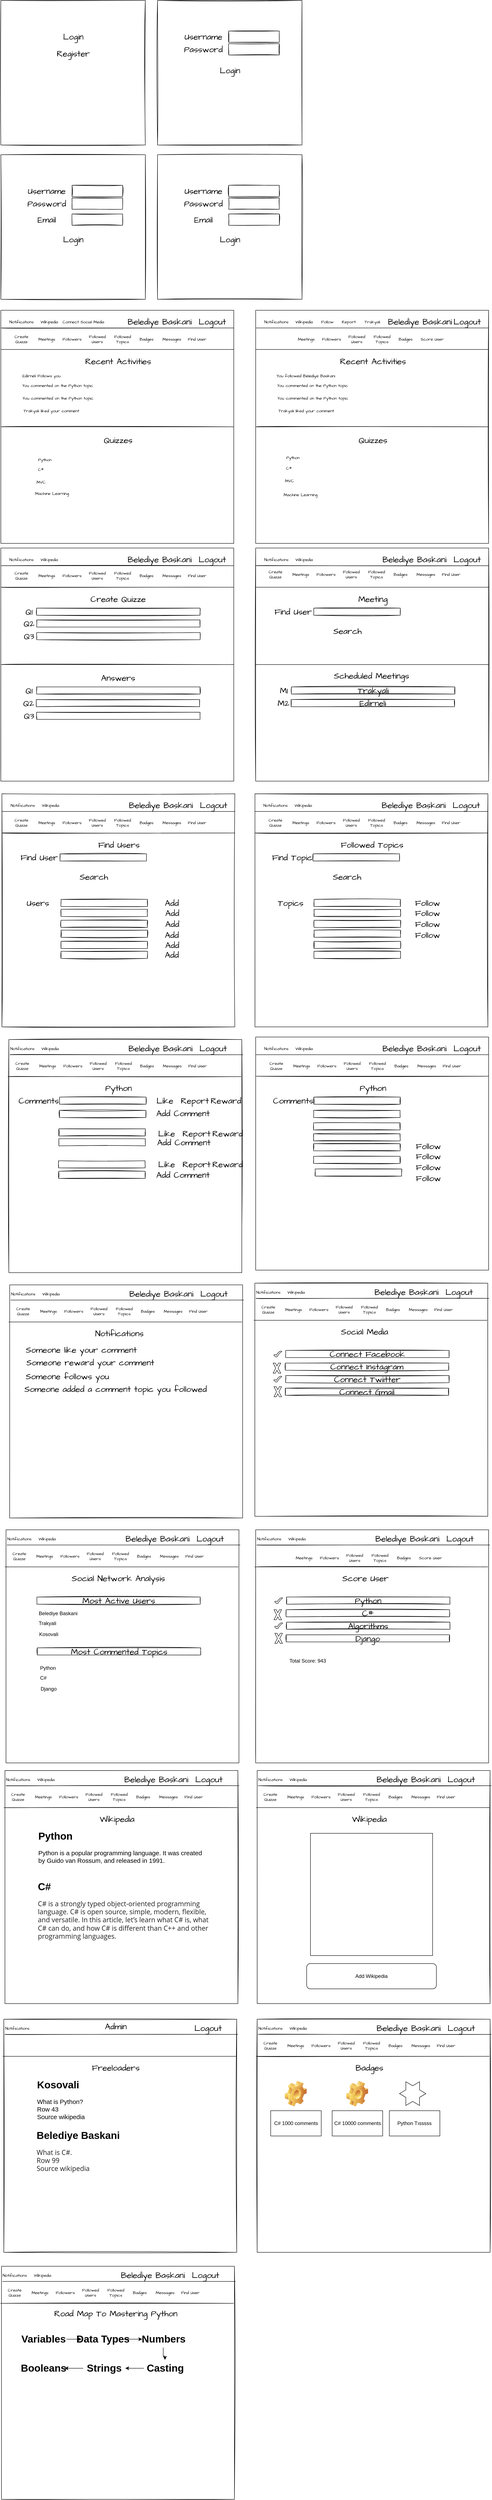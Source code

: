 <mxfile version="17.1.3" type="device"><diagram id="mBBQ4rY4IVbIx9crjH5z" name="Page-1"><mxGraphModel dx="1822" dy="1105" grid="0" gridSize="10" guides="1" tooltips="1" connect="1" arrows="1" fold="1" page="0" pageScale="1" pageWidth="850" pageHeight="1100" math="0" shadow="0"><root><mxCell id="0"/><mxCell id="1" parent="0"/><mxCell id="mBzyJUyAhGCf6uyW7Lix-1" value="" style="whiteSpace=wrap;html=1;aspect=fixed;sketch=1;hachureGap=4;fontFamily=Architects Daughter;fontSource=https%3A%2F%2Ffonts.googleapis.com%2Fcss%3Ffamily%3DArchitects%2BDaughter;fontSize=20;" parent="1" vertex="1"><mxGeometry x="-280" y="-17" width="343" height="343" as="geometry"/></mxCell><mxCell id="mBzyJUyAhGCf6uyW7Lix-2" value="Login" style="text;html=1;strokeColor=none;fillColor=none;align=center;verticalAlign=middle;whiteSpace=wrap;rounded=0;sketch=1;hachureGap=4;fontFamily=Architects Daughter;fontSource=https%3A%2F%2Ffonts.googleapis.com%2Fcss%3Ffamily%3DArchitects%2BDaughter;fontSize=20;" parent="1" vertex="1"><mxGeometry x="-138.5" y="54" width="60" height="30" as="geometry"/></mxCell><mxCell id="mBzyJUyAhGCf6uyW7Lix-3" value="Register" style="text;html=1;strokeColor=none;fillColor=none;align=center;verticalAlign=middle;whiteSpace=wrap;rounded=0;sketch=1;hachureGap=4;fontFamily=Architects Daughter;fontSource=https%3A%2F%2Ffonts.googleapis.com%2Fcss%3Ffamily%3DArchitects%2BDaughter;fontSize=20;" parent="1" vertex="1"><mxGeometry x="-138.5" y="94" width="60" height="30" as="geometry"/></mxCell><mxCell id="mBzyJUyAhGCf6uyW7Lix-4" value="" style="whiteSpace=wrap;html=1;aspect=fixed;sketch=1;hachureGap=4;fontFamily=Architects Daughter;fontSource=https%3A%2F%2Ffonts.googleapis.com%2Fcss%3Ffamily%3DArchitects%2BDaughter;fontSize=20;" parent="1" vertex="1"><mxGeometry x="92" y="-17" width="343" height="343" as="geometry"/></mxCell><mxCell id="mBzyJUyAhGCf6uyW7Lix-5" value="Username" style="text;html=1;strokeColor=none;fillColor=none;align=center;verticalAlign=middle;whiteSpace=wrap;rounded=0;sketch=1;hachureGap=4;fontFamily=Architects Daughter;fontSource=https%3A%2F%2Ffonts.googleapis.com%2Fcss%3Ffamily%3DArchitects%2BDaughter;fontSize=20;" parent="1" vertex="1"><mxGeometry x="171" y="54" width="60" height="30" as="geometry"/></mxCell><mxCell id="mBzyJUyAhGCf6uyW7Lix-6" value="Password" style="text;html=1;strokeColor=none;fillColor=none;align=center;verticalAlign=middle;whiteSpace=wrap;rounded=0;sketch=1;hachureGap=4;fontFamily=Architects Daughter;fontSource=https%3A%2F%2Ffonts.googleapis.com%2Fcss%3Ffamily%3DArchitects%2BDaughter;fontSize=20;" parent="1" vertex="1"><mxGeometry x="171" y="84" width="60" height="30" as="geometry"/></mxCell><mxCell id="mBzyJUyAhGCf6uyW7Lix-7" value="Login" style="text;html=1;strokeColor=none;fillColor=none;align=center;verticalAlign=middle;whiteSpace=wrap;rounded=0;sketch=1;hachureGap=4;fontFamily=Architects Daughter;fontSource=https%3A%2F%2Ffonts.googleapis.com%2Fcss%3Ffamily%3DArchitects%2BDaughter;fontSize=20;" parent="1" vertex="1"><mxGeometry x="233.5" y="134" width="60" height="30" as="geometry"/></mxCell><mxCell id="mBzyJUyAhGCf6uyW7Lix-8" value="" style="rounded=0;whiteSpace=wrap;html=1;sketch=1;hachureGap=4;fontFamily=Architects Daughter;fontSource=https%3A%2F%2Ffonts.googleapis.com%2Fcss%3Ffamily%3DArchitects%2BDaughter;fontSize=20;" parent="1" vertex="1"><mxGeometry x="261" y="55.5" width="120" height="27" as="geometry"/></mxCell><mxCell id="mBzyJUyAhGCf6uyW7Lix-9" value="" style="rounded=0;whiteSpace=wrap;html=1;sketch=1;hachureGap=4;fontFamily=Architects Daughter;fontSource=https%3A%2F%2Ffonts.googleapis.com%2Fcss%3Ffamily%3DArchitects%2BDaughter;fontSize=20;" parent="1" vertex="1"><mxGeometry x="261" y="85.5" width="120" height="27" as="geometry"/></mxCell><mxCell id="mBzyJUyAhGCf6uyW7Lix-10" value="" style="whiteSpace=wrap;html=1;aspect=fixed;sketch=1;hachureGap=4;fontFamily=Architects Daughter;fontSource=https%3A%2F%2Ffonts.googleapis.com%2Fcss%3Ffamily%3DArchitects%2BDaughter;fontSize=20;" parent="1" vertex="1"><mxGeometry x="-280" y="349" width="343" height="343" as="geometry"/></mxCell><mxCell id="mBzyJUyAhGCf6uyW7Lix-11" value="Username" style="text;html=1;strokeColor=none;fillColor=none;align=center;verticalAlign=middle;whiteSpace=wrap;rounded=0;sketch=1;hachureGap=4;fontFamily=Architects Daughter;fontSource=https%3A%2F%2Ffonts.googleapis.com%2Fcss%3Ffamily%3DArchitects%2BDaughter;fontSize=20;" parent="1" vertex="1"><mxGeometry x="-201" y="420" width="60" height="30" as="geometry"/></mxCell><mxCell id="mBzyJUyAhGCf6uyW7Lix-12" value="Password" style="text;html=1;strokeColor=none;fillColor=none;align=center;verticalAlign=middle;whiteSpace=wrap;rounded=0;sketch=1;hachureGap=4;fontFamily=Architects Daughter;fontSource=https%3A%2F%2Ffonts.googleapis.com%2Fcss%3Ffamily%3DArchitects%2BDaughter;fontSize=20;" parent="1" vertex="1"><mxGeometry x="-201" y="450" width="60" height="30" as="geometry"/></mxCell><mxCell id="mBzyJUyAhGCf6uyW7Lix-13" value="Login" style="text;html=1;strokeColor=none;fillColor=none;align=center;verticalAlign=middle;whiteSpace=wrap;rounded=0;sketch=1;hachureGap=4;fontFamily=Architects Daughter;fontSource=https%3A%2F%2Ffonts.googleapis.com%2Fcss%3Ffamily%3DArchitects%2BDaughter;fontSize=20;" parent="1" vertex="1"><mxGeometry x="-138.5" y="535" width="60" height="30" as="geometry"/></mxCell><mxCell id="mBzyJUyAhGCf6uyW7Lix-14" value="" style="rounded=0;whiteSpace=wrap;html=1;sketch=1;hachureGap=4;fontFamily=Architects Daughter;fontSource=https%3A%2F%2Ffonts.googleapis.com%2Fcss%3Ffamily%3DArchitects%2BDaughter;fontSize=20;" parent="1" vertex="1"><mxGeometry x="-111" y="421.5" width="120" height="27" as="geometry"/></mxCell><mxCell id="mBzyJUyAhGCf6uyW7Lix-15" value="" style="rounded=0;whiteSpace=wrap;html=1;sketch=1;hachureGap=4;fontFamily=Architects Daughter;fontSource=https%3A%2F%2Ffonts.googleapis.com%2Fcss%3Ffamily%3DArchitects%2BDaughter;fontSize=20;" parent="1" vertex="1"><mxGeometry x="-111" y="451.5" width="120" height="27" as="geometry"/></mxCell><mxCell id="mBzyJUyAhGCf6uyW7Lix-16" value="Email" style="text;html=1;strokeColor=none;fillColor=none;align=center;verticalAlign=middle;whiteSpace=wrap;rounded=0;sketch=1;hachureGap=4;fontFamily=Architects Daughter;fontSource=https%3A%2F%2Ffonts.googleapis.com%2Fcss%3Ffamily%3DArchitects%2BDaughter;fontSize=20;" parent="1" vertex="1"><mxGeometry x="-201" y="488" width="60" height="30" as="geometry"/></mxCell><mxCell id="mBzyJUyAhGCf6uyW7Lix-17" value="" style="rounded=0;whiteSpace=wrap;html=1;sketch=1;hachureGap=4;fontFamily=Architects Daughter;fontSource=https%3A%2F%2Ffonts.googleapis.com%2Fcss%3Ffamily%3DArchitects%2BDaughter;fontSize=20;" parent="1" vertex="1"><mxGeometry x="-111" y="489.5" width="120" height="27" as="geometry"/></mxCell><mxCell id="mBzyJUyAhGCf6uyW7Lix-18" value="" style="whiteSpace=wrap;html=1;aspect=fixed;sketch=1;hachureGap=4;fontFamily=Architects Daughter;fontSource=https%3A%2F%2Ffonts.googleapis.com%2Fcss%3Ffamily%3DArchitects%2BDaughter;fontSize=20;" parent="1" vertex="1"><mxGeometry x="92" y="349" width="343" height="343" as="geometry"/></mxCell><mxCell id="mBzyJUyAhGCf6uyW7Lix-19" value="Username" style="text;html=1;strokeColor=none;fillColor=none;align=center;verticalAlign=middle;whiteSpace=wrap;rounded=0;sketch=1;hachureGap=4;fontFamily=Architects Daughter;fontSource=https%3A%2F%2Ffonts.googleapis.com%2Fcss%3Ffamily%3DArchitects%2BDaughter;fontSize=20;" parent="1" vertex="1"><mxGeometry x="171" y="420" width="60" height="30" as="geometry"/></mxCell><mxCell id="mBzyJUyAhGCf6uyW7Lix-20" value="Password" style="text;html=1;strokeColor=none;fillColor=none;align=center;verticalAlign=middle;whiteSpace=wrap;rounded=0;sketch=1;hachureGap=4;fontFamily=Architects Daughter;fontSource=https%3A%2F%2Ffonts.googleapis.com%2Fcss%3Ffamily%3DArchitects%2BDaughter;fontSize=20;" parent="1" vertex="1"><mxGeometry x="171" y="450" width="60" height="30" as="geometry"/></mxCell><mxCell id="mBzyJUyAhGCf6uyW7Lix-21" value="Login" style="text;html=1;strokeColor=none;fillColor=none;align=center;verticalAlign=middle;whiteSpace=wrap;rounded=0;sketch=1;hachureGap=4;fontFamily=Architects Daughter;fontSource=https%3A%2F%2Ffonts.googleapis.com%2Fcss%3Ffamily%3DArchitects%2BDaughter;fontSize=20;" parent="1" vertex="1"><mxGeometry x="233.5" y="535" width="60" height="30" as="geometry"/></mxCell><mxCell id="mBzyJUyAhGCf6uyW7Lix-22" value="" style="rounded=0;whiteSpace=wrap;html=1;sketch=1;hachureGap=4;fontFamily=Architects Daughter;fontSource=https%3A%2F%2Ffonts.googleapis.com%2Fcss%3Ffamily%3DArchitects%2BDaughter;fontSize=20;" parent="1" vertex="1"><mxGeometry x="261" y="421.5" width="120" height="27" as="geometry"/></mxCell><mxCell id="mBzyJUyAhGCf6uyW7Lix-23" value="" style="rounded=0;whiteSpace=wrap;html=1;sketch=1;hachureGap=4;fontFamily=Architects Daughter;fontSource=https%3A%2F%2Ffonts.googleapis.com%2Fcss%3Ffamily%3DArchitects%2BDaughter;fontSize=20;" parent="1" vertex="1"><mxGeometry x="261" y="451.5" width="120" height="27" as="geometry"/></mxCell><mxCell id="mBzyJUyAhGCf6uyW7Lix-24" value="Email" style="text;html=1;strokeColor=none;fillColor=none;align=center;verticalAlign=middle;whiteSpace=wrap;rounded=0;sketch=1;hachureGap=4;fontFamily=Architects Daughter;fontSource=https%3A%2F%2Ffonts.googleapis.com%2Fcss%3Ffamily%3DArchitects%2BDaughter;fontSize=20;" parent="1" vertex="1"><mxGeometry x="171" y="488" width="60" height="30" as="geometry"/></mxCell><mxCell id="mBzyJUyAhGCf6uyW7Lix-25" value="" style="rounded=0;whiteSpace=wrap;html=1;sketch=1;hachureGap=4;fontFamily=Architects Daughter;fontSource=https%3A%2F%2Ffonts.googleapis.com%2Fcss%3Ffamily%3DArchitects%2BDaughter;fontSize=20;" parent="1" vertex="1"><mxGeometry x="261" y="489.5" width="120" height="27" as="geometry"/></mxCell><mxCell id="mBzyJUyAhGCf6uyW7Lix-26" value="" style="whiteSpace=wrap;html=1;aspect=fixed;sketch=1;hachureGap=4;fontFamily=Architects Daughter;fontSource=https%3A%2F%2Ffonts.googleapis.com%2Fcss%3Ffamily%3DArchitects%2BDaughter;fontSize=20;" parent="1" vertex="1"><mxGeometry x="-280" y="718" width="553" height="553" as="geometry"/></mxCell><mxCell id="mBzyJUyAhGCf6uyW7Lix-27" value="Belediye Baskani" style="text;html=1;strokeColor=none;fillColor=none;align=center;verticalAlign=middle;whiteSpace=wrap;rounded=0;sketch=1;hachureGap=4;fontFamily=Architects Daughter;fontSource=https%3A%2F%2Ffonts.googleapis.com%2Fcss%3Ffamily%3DArchitects%2BDaughter;fontSize=20;" parent="1" vertex="1"><mxGeometry x="15" y="730" width="164" height="30" as="geometry"/></mxCell><mxCell id="mBzyJUyAhGCf6uyW7Lix-28" value="Logout" style="text;html=1;strokeColor=none;fillColor=none;align=center;verticalAlign=middle;whiteSpace=wrap;rounded=0;sketch=1;hachureGap=4;fontFamily=Architects Daughter;fontSource=https%3A%2F%2Ffonts.googleapis.com%2Fcss%3Ffamily%3DArchitects%2BDaughter;fontSize=20;" parent="1" vertex="1"><mxGeometry x="192" y="730" width="60" height="30" as="geometry"/></mxCell><mxCell id="mBzyJUyAhGCf6uyW7Lix-29" value="Notifications" style="text;html=1;strokeColor=none;fillColor=none;align=center;verticalAlign=middle;whiteSpace=wrap;rounded=0;sketch=1;hachureGap=4;fontFamily=Architects Daughter;fontSource=https%3A%2F%2Ffonts.googleapis.com%2Fcss%3Ffamily%3DArchitects%2BDaughter;fontSize=10;" parent="1" vertex="1"><mxGeometry x="-261" y="730" width="60" height="30" as="geometry"/></mxCell><mxCell id="mBzyJUyAhGCf6uyW7Lix-32" value="Followers" style="text;html=1;strokeColor=none;fillColor=none;align=center;verticalAlign=middle;whiteSpace=wrap;rounded=0;sketch=1;hachureGap=4;fontFamily=Architects Daughter;fontSource=https%3A%2F%2Ffonts.googleapis.com%2Fcss%3Ffamily%3DArchitects%2BDaughter;fontSize=10;strokeWidth=1;" parent="1" vertex="1"><mxGeometry x="-141" y="771" width="60" height="30" as="geometry"/></mxCell><mxCell id="mBzyJUyAhGCf6uyW7Lix-35" value="Followed Users" style="text;html=1;strokeColor=none;fillColor=none;align=center;verticalAlign=middle;whiteSpace=wrap;rounded=0;sketch=1;hachureGap=4;fontFamily=Architects Daughter;fontSource=https%3A%2F%2Ffonts.googleapis.com%2Fcss%3Ffamily%3DArchitects%2BDaughter;fontSize=10;" parent="1" vertex="1"><mxGeometry x="-81" y="771" width="60" height="30" as="geometry"/></mxCell><mxCell id="mBzyJUyAhGCf6uyW7Lix-36" value="Followed Topics" style="text;html=1;strokeColor=none;fillColor=none;align=center;verticalAlign=middle;whiteSpace=wrap;rounded=0;sketch=1;hachureGap=4;fontFamily=Architects Daughter;fontSource=https%3A%2F%2Ffonts.googleapis.com%2Fcss%3Ffamily%3DArchitects%2BDaughter;fontSize=10;" parent="1" vertex="1"><mxGeometry x="-21" y="771" width="60" height="30" as="geometry"/></mxCell><mxCell id="mBzyJUyAhGCf6uyW7Lix-37" value="Badges" style="text;html=1;strokeColor=none;fillColor=none;align=center;verticalAlign=middle;whiteSpace=wrap;rounded=0;sketch=1;hachureGap=4;fontFamily=Architects Daughter;fontSource=https%3A%2F%2Ffonts.googleapis.com%2Fcss%3Ffamily%3DArchitects%2BDaughter;fontSize=10;" parent="1" vertex="1"><mxGeometry x="35.5" y="771" width="60" height="30" as="geometry"/></mxCell><mxCell id="mBzyJUyAhGCf6uyW7Lix-38" value="Messages" style="text;html=1;strokeColor=none;fillColor=none;align=center;verticalAlign=middle;whiteSpace=wrap;rounded=0;sketch=1;hachureGap=4;fontFamily=Architects Daughter;fontSource=https%3A%2F%2Ffonts.googleapis.com%2Fcss%3Ffamily%3DArchitects%2BDaughter;fontSize=10;" parent="1" vertex="1"><mxGeometry x="95.5" y="771" width="60" height="30" as="geometry"/></mxCell><mxCell id="mBzyJUyAhGCf6uyW7Lix-43" value="" style="endArrow=none;html=1;rounded=0;sketch=1;hachureGap=4;fontFamily=Architects Daughter;fontSource=https%3A%2F%2Ffonts.googleapis.com%2Fcss%3Ffamily%3DArchitects%2BDaughter;fontSize=10;startSize=14;endSize=14;sourcePerimeterSpacing=8;targetPerimeterSpacing=8;curved=1;exitX=0;exitY=0.5;exitDx=0;exitDy=0;entryX=1;entryY=0.5;entryDx=0;entryDy=0;" parent="1" source="mBzyJUyAhGCf6uyW7Lix-26" target="mBzyJUyAhGCf6uyW7Lix-26" edge="1"><mxGeometry width="50" height="50" relative="1" as="geometry"><mxPoint x="-280" y="815" as="sourcePoint"/><mxPoint x="63" y="815" as="targetPoint"/></mxGeometry></mxCell><mxCell id="mBzyJUyAhGCf6uyW7Lix-44" value="Wikipedia" style="text;html=1;strokeColor=none;fillColor=none;align=center;verticalAlign=middle;whiteSpace=wrap;rounded=0;sketch=1;hachureGap=4;fontFamily=Architects Daughter;fontSource=https%3A%2F%2Ffonts.googleapis.com%2Fcss%3Ffamily%3DArchitects%2BDaughter;fontSize=10;" parent="1" vertex="1"><mxGeometry x="-195" y="730" width="60" height="30" as="geometry"/></mxCell><mxCell id="mBzyJUyAhGCf6uyW7Lix-45" value="Meetings" style="text;html=1;strokeColor=none;fillColor=none;align=center;verticalAlign=middle;whiteSpace=wrap;rounded=0;sketch=1;hachureGap=4;fontFamily=Architects Daughter;fontSource=https%3A%2F%2Ffonts.googleapis.com%2Fcss%3Ffamily%3DArchitects%2BDaughter;fontSize=10;strokeWidth=1;" parent="1" vertex="1"><mxGeometry x="-201" y="771" width="60" height="30" as="geometry"/></mxCell><mxCell id="mBzyJUyAhGCf6uyW7Lix-46" value="Create Quizze" style="text;html=1;strokeColor=none;fillColor=none;align=center;verticalAlign=middle;whiteSpace=wrap;rounded=0;sketch=1;hachureGap=4;fontFamily=Architects Daughter;fontSource=https%3A%2F%2Ffonts.googleapis.com%2Fcss%3Ffamily%3DArchitects%2BDaughter;fontSize=10;strokeWidth=1;" parent="1" vertex="1"><mxGeometry x="-261" y="771" width="60" height="30" as="geometry"/></mxCell><mxCell id="mBzyJUyAhGCf6uyW7Lix-47" value="" style="endArrow=none;html=1;rounded=0;sketch=1;hachureGap=4;fontFamily=Architects Daughter;fontSource=https%3A%2F%2Ffonts.googleapis.com%2Fcss%3Ffamily%3DArchitects%2BDaughter;fontSize=10;startSize=14;endSize=14;sourcePerimeterSpacing=8;targetPerimeterSpacing=8;curved=1;exitX=0;exitY=0.5;exitDx=0;exitDy=0;entryX=1;entryY=0.5;entryDx=0;entryDy=0;" parent="1" edge="1"><mxGeometry width="50" height="50" relative="1" as="geometry"><mxPoint x="-280" y="760" as="sourcePoint"/><mxPoint x="273" y="760" as="targetPoint"/></mxGeometry></mxCell><mxCell id="mBzyJUyAhGCf6uyW7Lix-48" value="" style="endArrow=none;html=1;rounded=0;sketch=1;hachureGap=4;fontFamily=Architects Daughter;fontSource=https%3A%2F%2Ffonts.googleapis.com%2Fcss%3Ffamily%3DArchitects%2BDaughter;fontSize=10;startSize=14;endSize=14;sourcePerimeterSpacing=8;targetPerimeterSpacing=8;curved=1;exitX=0;exitY=0.5;exitDx=0;exitDy=0;entryX=1;entryY=0.5;entryDx=0;entryDy=0;" parent="1" edge="1"><mxGeometry width="50" height="50" relative="1" as="geometry"><mxPoint x="-280" y="811" as="sourcePoint"/><mxPoint x="273" y="811" as="targetPoint"/></mxGeometry></mxCell><mxCell id="mBzyJUyAhGCf6uyW7Lix-49" value="Recent Activities" style="text;html=1;strokeColor=none;fillColor=none;align=center;verticalAlign=middle;whiteSpace=wrap;rounded=0;sketch=1;hachureGap=4;fontFamily=Architects Daughter;fontSource=https%3A%2F%2Ffonts.googleapis.com%2Fcss%3Ffamily%3DArchitects%2BDaughter;fontSize=20;strokeWidth=1;" parent="1" vertex="1"><mxGeometry x="-89.25" y="824" width="175" height="30" as="geometry"/></mxCell><mxCell id="mBzyJUyAhGCf6uyW7Lix-50" value="Edirneli Follows you" style="text;html=1;strokeColor=none;fillColor=none;align=center;verticalAlign=middle;whiteSpace=wrap;rounded=0;sketch=1;hachureGap=4;fontFamily=Architects Daughter;fontSource=https%3A%2F%2Ffonts.googleapis.com%2Fcss%3Ffamily%3DArchitects%2BDaughter;fontSize=10;strokeWidth=1;" parent="1" vertex="1"><mxGeometry x="-235" y="858" width="103" height="30" as="geometry"/></mxCell><mxCell id="mBzyJUyAhGCf6uyW7Lix-52" value="You commented on the Python topic" style="text;html=1;strokeColor=none;fillColor=none;align=center;verticalAlign=middle;whiteSpace=wrap;rounded=0;sketch=1;hachureGap=4;fontFamily=Architects Daughter;fontSource=https%3A%2F%2Ffonts.googleapis.com%2Fcss%3Ffamily%3DArchitects%2BDaughter;fontSize=10;strokeWidth=1;" parent="1" vertex="1"><mxGeometry x="-235" y="881" width="180.25" height="30" as="geometry"/></mxCell><mxCell id="mBzyJUyAhGCf6uyW7Lix-53" value="You commented on the Python topic" style="text;html=1;strokeColor=none;fillColor=none;align=center;verticalAlign=middle;whiteSpace=wrap;rounded=0;sketch=1;hachureGap=4;fontFamily=Architects Daughter;fontSource=https%3A%2F%2Ffonts.googleapis.com%2Fcss%3Ffamily%3DArchitects%2BDaughter;fontSize=10;strokeWidth=1;" parent="1" vertex="1"><mxGeometry x="-243.37" y="911" width="197" height="30" as="geometry"/></mxCell><mxCell id="mBzyJUyAhGCf6uyW7Lix-54" value="Trakyali liked your comment" style="text;html=1;strokeColor=none;fillColor=none;align=center;verticalAlign=middle;whiteSpace=wrap;rounded=0;sketch=1;hachureGap=4;fontFamily=Architects Daughter;fontSource=https%3A%2F%2Ffonts.googleapis.com%2Fcss%3Ffamily%3DArchitects%2BDaughter;fontSize=10;strokeWidth=1;" parent="1" vertex="1"><mxGeometry x="-235" y="941" width="150" height="30" as="geometry"/></mxCell><mxCell id="mBzyJUyAhGCf6uyW7Lix-56" value="Quizzes" style="text;html=1;strokeColor=none;fillColor=none;align=center;verticalAlign=middle;whiteSpace=wrap;rounded=0;sketch=1;hachureGap=4;fontFamily=Architects Daughter;fontSource=https%3A%2F%2Ffonts.googleapis.com%2Fcss%3Ffamily%3DArchitects%2BDaughter;fontSize=20;strokeWidth=1;" parent="1" vertex="1"><mxGeometry x="-89.25" y="1011" width="175" height="30" as="geometry"/></mxCell><mxCell id="mBzyJUyAhGCf6uyW7Lix-57" value="Python" style="text;html=1;strokeColor=none;fillColor=none;align=center;verticalAlign=middle;whiteSpace=wrap;rounded=0;sketch=1;hachureGap=4;fontFamily=Architects Daughter;fontSource=https%3A%2F%2Ffonts.googleapis.com%2Fcss%3Ffamily%3DArchitects%2BDaughter;fontSize=10;strokeWidth=1;" parent="1" vertex="1"><mxGeometry x="-226.63" y="1057" width="103" height="30" as="geometry"/></mxCell><mxCell id="mBzyJUyAhGCf6uyW7Lix-58" value="C#" style="text;html=1;strokeColor=none;fillColor=none;align=center;verticalAlign=middle;whiteSpace=wrap;rounded=0;sketch=1;hachureGap=4;fontFamily=Architects Daughter;fontSource=https%3A%2F%2Ffonts.googleapis.com%2Fcss%3Ffamily%3DArchitects%2BDaughter;fontSize=10;strokeWidth=1;" parent="1" vertex="1"><mxGeometry x="-227" y="1080" width="84" height="30" as="geometry"/></mxCell><mxCell id="mBzyJUyAhGCf6uyW7Lix-59" value="MVC" style="text;html=1;strokeColor=none;fillColor=none;align=center;verticalAlign=middle;whiteSpace=wrap;rounded=0;sketch=1;hachureGap=4;fontFamily=Architects Daughter;fontSource=https%3A%2F%2Ffonts.googleapis.com%2Fcss%3Ffamily%3DArchitects%2BDaughter;fontSize=10;strokeWidth=1;" parent="1" vertex="1"><mxGeometry x="-227.69" y="1110" width="86.69" height="30" as="geometry"/></mxCell><mxCell id="mBzyJUyAhGCf6uyW7Lix-60" value="Machine Learning" style="text;html=1;strokeColor=none;fillColor=none;align=center;verticalAlign=middle;whiteSpace=wrap;rounded=0;sketch=1;hachureGap=4;fontFamily=Architects Daughter;fontSource=https%3A%2F%2Ffonts.googleapis.com%2Fcss%3Ffamily%3DArchitects%2BDaughter;fontSize=10;strokeWidth=1;" parent="1" vertex="1"><mxGeometry x="-228.5" y="1137" width="138.5" height="30" as="geometry"/></mxCell><mxCell id="mBzyJUyAhGCf6uyW7Lix-61" value="" style="whiteSpace=wrap;html=1;aspect=fixed;sketch=1;hachureGap=4;fontFamily=Architects Daughter;fontSource=https%3A%2F%2Ffonts.googleapis.com%2Fcss%3Ffamily%3DArchitects%2BDaughter;fontSize=20;" parent="1" vertex="1"><mxGeometry x="325" y="718" width="553" height="553" as="geometry"/></mxCell><mxCell id="mBzyJUyAhGCf6uyW7Lix-63" value="Logout" style="text;html=1;strokeColor=none;fillColor=none;align=center;verticalAlign=middle;whiteSpace=wrap;rounded=0;sketch=1;hachureGap=4;fontFamily=Architects Daughter;fontSource=https%3A%2F%2Ffonts.googleapis.com%2Fcss%3Ffamily%3DArchitects%2BDaughter;fontSize=20;" parent="1" vertex="1"><mxGeometry x="797" y="730" width="60" height="30" as="geometry"/></mxCell><mxCell id="mBzyJUyAhGCf6uyW7Lix-64" value="Notifications" style="text;html=1;strokeColor=none;fillColor=none;align=center;verticalAlign=middle;whiteSpace=wrap;rounded=0;sketch=1;hachureGap=4;fontFamily=Architects Daughter;fontSource=https%3A%2F%2Ffonts.googleapis.com%2Fcss%3Ffamily%3DArchitects%2BDaughter;fontSize=10;" parent="1" vertex="1"><mxGeometry x="344" y="730" width="60" height="30" as="geometry"/></mxCell><mxCell id="mBzyJUyAhGCf6uyW7Lix-65" value="Followers" style="text;html=1;strokeColor=none;fillColor=none;align=center;verticalAlign=middle;whiteSpace=wrap;rounded=0;sketch=1;hachureGap=4;fontFamily=Architects Daughter;fontSource=https%3A%2F%2Ffonts.googleapis.com%2Fcss%3Ffamily%3DArchitects%2BDaughter;fontSize=10;strokeWidth=1;" parent="1" vertex="1"><mxGeometry x="474.63" y="771" width="60" height="30" as="geometry"/></mxCell><mxCell id="mBzyJUyAhGCf6uyW7Lix-66" value="Followed Users" style="text;html=1;strokeColor=none;fillColor=none;align=center;verticalAlign=middle;whiteSpace=wrap;rounded=0;sketch=1;hachureGap=4;fontFamily=Architects Daughter;fontSource=https%3A%2F%2Ffonts.googleapis.com%2Fcss%3Ffamily%3DArchitects%2BDaughter;fontSize=10;" parent="1" vertex="1"><mxGeometry x="534.63" y="771" width="60" height="30" as="geometry"/></mxCell><mxCell id="mBzyJUyAhGCf6uyW7Lix-67" value="Followed Topics" style="text;html=1;strokeColor=none;fillColor=none;align=center;verticalAlign=middle;whiteSpace=wrap;rounded=0;sketch=1;hachureGap=4;fontFamily=Architects Daughter;fontSource=https%3A%2F%2Ffonts.googleapis.com%2Fcss%3Ffamily%3DArchitects%2BDaughter;fontSize=10;" parent="1" vertex="1"><mxGeometry x="594.63" y="771" width="60" height="30" as="geometry"/></mxCell><mxCell id="mBzyJUyAhGCf6uyW7Lix-68" value="Badges" style="text;html=1;strokeColor=none;fillColor=none;align=center;verticalAlign=middle;whiteSpace=wrap;rounded=0;sketch=1;hachureGap=4;fontFamily=Architects Daughter;fontSource=https%3A%2F%2Ffonts.googleapis.com%2Fcss%3Ffamily%3DArchitects%2BDaughter;fontSize=10;" parent="1" vertex="1"><mxGeometry x="651.13" y="771" width="60" height="30" as="geometry"/></mxCell><mxCell id="mBzyJUyAhGCf6uyW7Lix-70" value="" style="endArrow=none;html=1;rounded=0;sketch=1;hachureGap=4;fontFamily=Architects Daughter;fontSource=https%3A%2F%2Ffonts.googleapis.com%2Fcss%3Ffamily%3DArchitects%2BDaughter;fontSize=10;startSize=14;endSize=14;sourcePerimeterSpacing=8;targetPerimeterSpacing=8;curved=1;exitX=0;exitY=0.5;exitDx=0;exitDy=0;entryX=1;entryY=0.5;entryDx=0;entryDy=0;" parent="1" source="mBzyJUyAhGCf6uyW7Lix-61" target="mBzyJUyAhGCf6uyW7Lix-61" edge="1"><mxGeometry width="50" height="50" relative="1" as="geometry"><mxPoint x="325" y="815" as="sourcePoint"/><mxPoint x="668" y="815" as="targetPoint"/></mxGeometry></mxCell><mxCell id="mBzyJUyAhGCf6uyW7Lix-71" value="Wikipedia" style="text;html=1;strokeColor=none;fillColor=none;align=center;verticalAlign=middle;whiteSpace=wrap;rounded=0;sketch=1;hachureGap=4;fontFamily=Architects Daughter;fontSource=https%3A%2F%2Ffonts.googleapis.com%2Fcss%3Ffamily%3DArchitects%2BDaughter;fontSize=10;" parent="1" vertex="1"><mxGeometry x="410" y="730" width="60" height="30" as="geometry"/></mxCell><mxCell id="mBzyJUyAhGCf6uyW7Lix-72" value="Meetings" style="text;html=1;strokeColor=none;fillColor=none;align=center;verticalAlign=middle;whiteSpace=wrap;rounded=0;sketch=1;hachureGap=4;fontFamily=Architects Daughter;fontSource=https%3A%2F%2Ffonts.googleapis.com%2Fcss%3Ffamily%3DArchitects%2BDaughter;fontSize=10;strokeWidth=1;" parent="1" vertex="1"><mxGeometry x="414.63" y="771" width="60" height="30" as="geometry"/></mxCell><mxCell id="mBzyJUyAhGCf6uyW7Lix-74" value="" style="endArrow=none;html=1;rounded=0;sketch=1;hachureGap=4;fontFamily=Architects Daughter;fontSource=https%3A%2F%2Ffonts.googleapis.com%2Fcss%3Ffamily%3DArchitects%2BDaughter;fontSize=10;startSize=14;endSize=14;sourcePerimeterSpacing=8;targetPerimeterSpacing=8;curved=1;exitX=0;exitY=0.5;exitDx=0;exitDy=0;entryX=1;entryY=0.5;entryDx=0;entryDy=0;" parent="1" edge="1"><mxGeometry width="50" height="50" relative="1" as="geometry"><mxPoint x="325" y="760" as="sourcePoint"/><mxPoint x="878" y="760" as="targetPoint"/></mxGeometry></mxCell><mxCell id="mBzyJUyAhGCf6uyW7Lix-75" value="" style="endArrow=none;html=1;rounded=0;sketch=1;hachureGap=4;fontFamily=Architects Daughter;fontSource=https%3A%2F%2Ffonts.googleapis.com%2Fcss%3Ffamily%3DArchitects%2BDaughter;fontSize=10;startSize=14;endSize=14;sourcePerimeterSpacing=8;targetPerimeterSpacing=8;curved=1;exitX=0;exitY=0.5;exitDx=0;exitDy=0;entryX=1;entryY=0.5;entryDx=0;entryDy=0;" parent="1" edge="1"><mxGeometry width="50" height="50" relative="1" as="geometry"><mxPoint x="325" y="811" as="sourcePoint"/><mxPoint x="878" y="811" as="targetPoint"/></mxGeometry></mxCell><mxCell id="mBzyJUyAhGCf6uyW7Lix-76" value="Recent Activities" style="text;html=1;strokeColor=none;fillColor=none;align=center;verticalAlign=middle;whiteSpace=wrap;rounded=0;sketch=1;hachureGap=4;fontFamily=Architects Daughter;fontSource=https%3A%2F%2Ffonts.googleapis.com%2Fcss%3Ffamily%3DArchitects%2BDaughter;fontSize=20;strokeWidth=1;" parent="1" vertex="1"><mxGeometry x="515.75" y="824" width="175" height="30" as="geometry"/></mxCell><mxCell id="mBzyJUyAhGCf6uyW7Lix-77" value="You followed Belediye Baskani" style="text;html=1;strokeColor=none;fillColor=none;align=center;verticalAlign=middle;whiteSpace=wrap;rounded=0;sketch=1;hachureGap=4;fontFamily=Architects Daughter;fontSource=https%3A%2F%2Ffonts.googleapis.com%2Fcss%3Ffamily%3DArchitects%2BDaughter;fontSize=10;strokeWidth=1;" parent="1" vertex="1"><mxGeometry x="370" y="858" width="148" height="30" as="geometry"/></mxCell><mxCell id="mBzyJUyAhGCf6uyW7Lix-78" value="You commented on the Python topic" style="text;html=1;strokeColor=none;fillColor=none;align=center;verticalAlign=middle;whiteSpace=wrap;rounded=0;sketch=1;hachureGap=4;fontFamily=Architects Daughter;fontSource=https%3A%2F%2Ffonts.googleapis.com%2Fcss%3Ffamily%3DArchitects%2BDaughter;fontSize=10;strokeWidth=1;" parent="1" vertex="1"><mxGeometry x="370" y="881" width="180.25" height="30" as="geometry"/></mxCell><mxCell id="mBzyJUyAhGCf6uyW7Lix-79" value="You commented on the Python topic" style="text;html=1;strokeColor=none;fillColor=none;align=center;verticalAlign=middle;whiteSpace=wrap;rounded=0;sketch=1;hachureGap=4;fontFamily=Architects Daughter;fontSource=https%3A%2F%2Ffonts.googleapis.com%2Fcss%3Ffamily%3DArchitects%2BDaughter;fontSize=10;strokeWidth=1;" parent="1" vertex="1"><mxGeometry x="361.63" y="911" width="197" height="30" as="geometry"/></mxCell><mxCell id="mBzyJUyAhGCf6uyW7Lix-80" value="Trakyali liked your comment" style="text;html=1;strokeColor=none;fillColor=none;align=center;verticalAlign=middle;whiteSpace=wrap;rounded=0;sketch=1;hachureGap=4;fontFamily=Architects Daughter;fontSource=https%3A%2F%2Ffonts.googleapis.com%2Fcss%3Ffamily%3DArchitects%2BDaughter;fontSize=10;strokeWidth=1;" parent="1" vertex="1"><mxGeometry x="370" y="941" width="150" height="30" as="geometry"/></mxCell><mxCell id="mBzyJUyAhGCf6uyW7Lix-81" value="Quizzes" style="text;html=1;strokeColor=none;fillColor=none;align=center;verticalAlign=middle;whiteSpace=wrap;rounded=0;sketch=1;hachureGap=4;fontFamily=Architects Daughter;fontSource=https%3A%2F%2Ffonts.googleapis.com%2Fcss%3Ffamily%3DArchitects%2BDaughter;fontSize=20;strokeWidth=1;" parent="1" vertex="1"><mxGeometry x="515.75" y="1011" width="175" height="30" as="geometry"/></mxCell><mxCell id="mBzyJUyAhGCf6uyW7Lix-82" value="Python" style="text;html=1;strokeColor=none;fillColor=none;align=center;verticalAlign=middle;whiteSpace=wrap;rounded=0;sketch=1;hachureGap=4;fontFamily=Architects Daughter;fontSource=https%3A%2F%2Ffonts.googleapis.com%2Fcss%3Ffamily%3DArchitects%2BDaughter;fontSize=10;strokeWidth=1;" parent="1" vertex="1"><mxGeometry x="361.63" y="1052" width="103" height="30" as="geometry"/></mxCell><mxCell id="mBzyJUyAhGCf6uyW7Lix-83" value="C#" style="text;html=1;strokeColor=none;fillColor=none;align=center;verticalAlign=middle;whiteSpace=wrap;rounded=0;sketch=1;hachureGap=4;fontFamily=Architects Daughter;fontSource=https%3A%2F%2Ffonts.googleapis.com%2Fcss%3Ffamily%3DArchitects%2BDaughter;fontSize=10;strokeWidth=1;" parent="1" vertex="1"><mxGeometry x="361.63" y="1077" width="84" height="30" as="geometry"/></mxCell><mxCell id="mBzyJUyAhGCf6uyW7Lix-84" value="MVC" style="text;html=1;strokeColor=none;fillColor=none;align=center;verticalAlign=middle;whiteSpace=wrap;rounded=0;sketch=1;hachureGap=4;fontFamily=Architects Daughter;fontSource=https%3A%2F%2Ffonts.googleapis.com%2Fcss%3Ffamily%3DArchitects%2BDaughter;fontSize=10;strokeWidth=1;" parent="1" vertex="1"><mxGeometry x="361.63" y="1107" width="86.69" height="30" as="geometry"/></mxCell><mxCell id="mBzyJUyAhGCf6uyW7Lix-85" value="Machine Learning" style="text;html=1;strokeColor=none;fillColor=none;align=center;verticalAlign=middle;whiteSpace=wrap;rounded=0;sketch=1;hachureGap=4;fontFamily=Architects Daughter;fontSource=https%3A%2F%2Ffonts.googleapis.com%2Fcss%3Ffamily%3DArchitects%2BDaughter;fontSize=10;strokeWidth=1;" parent="1" vertex="1"><mxGeometry x="361.63" y="1140" width="138.5" height="30" as="geometry"/></mxCell><mxCell id="mBzyJUyAhGCf6uyW7Lix-86" value="Trakyali" style="text;html=1;strokeColor=none;fillColor=none;align=center;verticalAlign=middle;whiteSpace=wrap;rounded=0;sketch=1;hachureGap=4;fontFamily=Architects Daughter;fontSource=https%3A%2F%2Ffonts.googleapis.com%2Fcss%3Ffamily%3DArchitects%2BDaughter;fontSize=10;strokeWidth=1;" parent="1" vertex="1"><mxGeometry x="571.5" y="730" width="60" height="30" as="geometry"/></mxCell><mxCell id="mBzyJUyAhGCf6uyW7Lix-87" value="Belediye Baskani" style="text;html=1;strokeColor=none;fillColor=none;align=center;verticalAlign=middle;whiteSpace=wrap;rounded=0;sketch=1;hachureGap=4;fontFamily=Architects Daughter;fontSource=https%3A%2F%2Ffonts.googleapis.com%2Fcss%3Ffamily%3DArchitects%2BDaughter;fontSize=20;" parent="1" vertex="1"><mxGeometry x="633.25" y="730" width="164" height="30" as="geometry"/></mxCell><mxCell id="mBzyJUyAhGCf6uyW7Lix-88" value="" style="whiteSpace=wrap;html=1;aspect=fixed;sketch=1;hachureGap=4;fontFamily=Architects Daughter;fontSource=https%3A%2F%2Ffonts.googleapis.com%2Fcss%3Ffamily%3DArchitects%2BDaughter;fontSize=20;" parent="1" vertex="1"><mxGeometry x="-280" y="1282" width="553" height="553" as="geometry"/></mxCell><mxCell id="mBzyJUyAhGCf6uyW7Lix-89" value="Belediye Baskani" style="text;html=1;strokeColor=none;fillColor=none;align=center;verticalAlign=middle;whiteSpace=wrap;rounded=0;sketch=1;hachureGap=4;fontFamily=Architects Daughter;fontSource=https%3A%2F%2Ffonts.googleapis.com%2Fcss%3Ffamily%3DArchitects%2BDaughter;fontSize=20;" parent="1" vertex="1"><mxGeometry x="15" y="1294" width="164" height="30" as="geometry"/></mxCell><mxCell id="mBzyJUyAhGCf6uyW7Lix-90" value="Logout" style="text;html=1;strokeColor=none;fillColor=none;align=center;verticalAlign=middle;whiteSpace=wrap;rounded=0;sketch=1;hachureGap=4;fontFamily=Architects Daughter;fontSource=https%3A%2F%2Ffonts.googleapis.com%2Fcss%3Ffamily%3DArchitects%2BDaughter;fontSize=20;" parent="1" vertex="1"><mxGeometry x="192" y="1294" width="60" height="30" as="geometry"/></mxCell><mxCell id="mBzyJUyAhGCf6uyW7Lix-91" value="Notifications" style="text;html=1;strokeColor=none;fillColor=none;align=center;verticalAlign=middle;whiteSpace=wrap;rounded=0;sketch=1;hachureGap=4;fontFamily=Architects Daughter;fontSource=https%3A%2F%2Ffonts.googleapis.com%2Fcss%3Ffamily%3DArchitects%2BDaughter;fontSize=10;" parent="1" vertex="1"><mxGeometry x="-261" y="1294" width="60" height="30" as="geometry"/></mxCell><mxCell id="mBzyJUyAhGCf6uyW7Lix-97" value="" style="endArrow=none;html=1;rounded=0;sketch=1;hachureGap=4;fontFamily=Architects Daughter;fontSource=https%3A%2F%2Ffonts.googleapis.com%2Fcss%3Ffamily%3DArchitects%2BDaughter;fontSize=10;startSize=14;endSize=14;sourcePerimeterSpacing=8;targetPerimeterSpacing=8;curved=1;exitX=0;exitY=0.5;exitDx=0;exitDy=0;entryX=1;entryY=0.5;entryDx=0;entryDy=0;" parent="1" source="mBzyJUyAhGCf6uyW7Lix-88" target="mBzyJUyAhGCf6uyW7Lix-88" edge="1"><mxGeometry width="50" height="50" relative="1" as="geometry"><mxPoint x="-280" y="1379" as="sourcePoint"/><mxPoint x="63" y="1379" as="targetPoint"/></mxGeometry></mxCell><mxCell id="mBzyJUyAhGCf6uyW7Lix-98" value="Wikipedia" style="text;html=1;strokeColor=none;fillColor=none;align=center;verticalAlign=middle;whiteSpace=wrap;rounded=0;sketch=1;hachureGap=4;fontFamily=Architects Daughter;fontSource=https%3A%2F%2Ffonts.googleapis.com%2Fcss%3Ffamily%3DArchitects%2BDaughter;fontSize=10;" parent="1" vertex="1"><mxGeometry x="-195" y="1294" width="60" height="30" as="geometry"/></mxCell><mxCell id="mBzyJUyAhGCf6uyW7Lix-101" value="" style="endArrow=none;html=1;rounded=0;sketch=1;hachureGap=4;fontFamily=Architects Daughter;fontSource=https%3A%2F%2Ffonts.googleapis.com%2Fcss%3Ffamily%3DArchitects%2BDaughter;fontSize=10;startSize=14;endSize=14;sourcePerimeterSpacing=8;targetPerimeterSpacing=8;curved=1;exitX=0;exitY=0.5;exitDx=0;exitDy=0;entryX=1;entryY=0.5;entryDx=0;entryDy=0;" parent="1" edge="1"><mxGeometry width="50" height="50" relative="1" as="geometry"><mxPoint x="-280" y="1324" as="sourcePoint"/><mxPoint x="273" y="1324" as="targetPoint"/></mxGeometry></mxCell><mxCell id="mBzyJUyAhGCf6uyW7Lix-102" value="" style="endArrow=none;html=1;rounded=0;sketch=1;hachureGap=4;fontFamily=Architects Daughter;fontSource=https%3A%2F%2Ffonts.googleapis.com%2Fcss%3Ffamily%3DArchitects%2BDaughter;fontSize=10;startSize=14;endSize=14;sourcePerimeterSpacing=8;targetPerimeterSpacing=8;curved=1;exitX=0;exitY=0.5;exitDx=0;exitDy=0;entryX=1;entryY=0.5;entryDx=0;entryDy=0;" parent="1" edge="1"><mxGeometry width="50" height="50" relative="1" as="geometry"><mxPoint x="-280" y="1375" as="sourcePoint"/><mxPoint x="273" y="1375" as="targetPoint"/></mxGeometry></mxCell><mxCell id="mBzyJUyAhGCf6uyW7Lix-103" value="Create Quizze" style="text;html=1;strokeColor=none;fillColor=none;align=center;verticalAlign=middle;whiteSpace=wrap;rounded=0;sketch=1;hachureGap=4;fontFamily=Architects Daughter;fontSource=https%3A%2F%2Ffonts.googleapis.com%2Fcss%3Ffamily%3DArchitects%2BDaughter;fontSize=20;strokeWidth=1;" parent="1" vertex="1"><mxGeometry x="-89.25" y="1388" width="175" height="30" as="geometry"/></mxCell><mxCell id="mBzyJUyAhGCf6uyW7Lix-108" value="Answers" style="text;html=1;strokeColor=none;fillColor=none;align=center;verticalAlign=middle;whiteSpace=wrap;rounded=0;sketch=1;hachureGap=4;fontFamily=Architects Daughter;fontSource=https%3A%2F%2Ffonts.googleapis.com%2Fcss%3Ffamily%3DArchitects%2BDaughter;fontSize=20;strokeWidth=1;" parent="1" vertex="1"><mxGeometry x="-89.25" y="1575" width="175" height="30" as="geometry"/></mxCell><mxCell id="mBzyJUyAhGCf6uyW7Lix-113" value="Q1" style="text;html=1;strokeColor=none;fillColor=none;align=center;verticalAlign=middle;whiteSpace=wrap;rounded=0;sketch=1;hachureGap=4;fontFamily=Architects Daughter;fontSource=https%3A%2F%2Ffonts.googleapis.com%2Fcss%3Ffamily%3DArchitects%2BDaughter;fontSize=20;" parent="1" vertex="1"><mxGeometry x="-243.37" y="1418" width="60" height="30" as="geometry"/></mxCell><mxCell id="mBzyJUyAhGCf6uyW7Lix-115" value="" style="rounded=0;whiteSpace=wrap;html=1;sketch=1;hachureGap=4;fontFamily=Architects Daughter;fontSource=https%3A%2F%2Ffonts.googleapis.com%2Fcss%3Ffamily%3DArchitects%2BDaughter;fontSize=20;strokeWidth=1;" parent="1" vertex="1"><mxGeometry x="-195" y="1424.5" width="388" height="17" as="geometry"/></mxCell><mxCell id="mBzyJUyAhGCf6uyW7Lix-124" value="Q2" style="text;html=1;strokeColor=none;fillColor=none;align=center;verticalAlign=middle;whiteSpace=wrap;rounded=0;sketch=1;hachureGap=4;fontFamily=Architects Daughter;fontSource=https%3A%2F%2Ffonts.googleapis.com%2Fcss%3Ffamily%3DArchitects%2BDaughter;fontSize=20;" parent="1" vertex="1"><mxGeometry x="-243.37" y="1446" width="60" height="30" as="geometry"/></mxCell><mxCell id="mBzyJUyAhGCf6uyW7Lix-125" value="" style="rounded=0;whiteSpace=wrap;html=1;sketch=1;hachureGap=4;fontFamily=Architects Daughter;fontSource=https%3A%2F%2Ffonts.googleapis.com%2Fcss%3Ffamily%3DArchitects%2BDaughter;fontSize=20;strokeWidth=1;" parent="1" vertex="1"><mxGeometry x="-195" y="1452.5" width="388" height="17" as="geometry"/></mxCell><mxCell id="mBzyJUyAhGCf6uyW7Lix-126" value="Q3" style="text;html=1;strokeColor=none;fillColor=none;align=center;verticalAlign=middle;whiteSpace=wrap;rounded=0;sketch=1;hachureGap=4;fontFamily=Architects Daughter;fontSource=https%3A%2F%2Ffonts.googleapis.com%2Fcss%3Ffamily%3DArchitects%2BDaughter;fontSize=20;" parent="1" vertex="1"><mxGeometry x="-243.37" y="1476" width="60" height="30" as="geometry"/></mxCell><mxCell id="mBzyJUyAhGCf6uyW7Lix-127" value="" style="rounded=0;whiteSpace=wrap;html=1;sketch=1;hachureGap=4;fontFamily=Architects Daughter;fontSource=https%3A%2F%2Ffonts.googleapis.com%2Fcss%3Ffamily%3DArchitects%2BDaughter;fontSize=20;strokeWidth=1;" parent="1" vertex="1"><mxGeometry x="-195" y="1482.5" width="388" height="17" as="geometry"/></mxCell><mxCell id="mBzyJUyAhGCf6uyW7Lix-128" value="Q1" style="text;html=1;strokeColor=none;fillColor=none;align=center;verticalAlign=middle;whiteSpace=wrap;rounded=0;sketch=1;hachureGap=4;fontFamily=Architects Daughter;fontSource=https%3A%2F%2Ffonts.googleapis.com%2Fcss%3Ffamily%3DArchitects%2BDaughter;fontSize=20;" parent="1" vertex="1"><mxGeometry x="-243.37" y="1605" width="60" height="30" as="geometry"/></mxCell><mxCell id="mBzyJUyAhGCf6uyW7Lix-129" value="" style="rounded=0;whiteSpace=wrap;html=1;sketch=1;hachureGap=4;fontFamily=Architects Daughter;fontSource=https%3A%2F%2Ffonts.googleapis.com%2Fcss%3Ffamily%3DArchitects%2BDaughter;fontSize=20;strokeWidth=1;" parent="1" vertex="1"><mxGeometry x="-195" y="1611.5" width="388" height="17" as="geometry"/></mxCell><mxCell id="mBzyJUyAhGCf6uyW7Lix-130" value="Q2" style="text;html=1;strokeColor=none;fillColor=none;align=center;verticalAlign=middle;whiteSpace=wrap;rounded=0;sketch=1;hachureGap=4;fontFamily=Architects Daughter;fontSource=https%3A%2F%2Ffonts.googleapis.com%2Fcss%3Ffamily%3DArchitects%2BDaughter;fontSize=20;" parent="1" vertex="1"><mxGeometry x="-244.37" y="1635" width="60" height="30" as="geometry"/></mxCell><mxCell id="mBzyJUyAhGCf6uyW7Lix-131" value="" style="rounded=0;whiteSpace=wrap;html=1;sketch=1;hachureGap=4;fontFamily=Architects Daughter;fontSource=https%3A%2F%2Ffonts.googleapis.com%2Fcss%3Ffamily%3DArchitects%2BDaughter;fontSize=20;strokeWidth=1;" parent="1" vertex="1"><mxGeometry x="-196" y="1641.5" width="388" height="17" as="geometry"/></mxCell><mxCell id="mBzyJUyAhGCf6uyW7Lix-132" value="Q3" style="text;html=1;strokeColor=none;fillColor=none;align=center;verticalAlign=middle;whiteSpace=wrap;rounded=0;sketch=1;hachureGap=4;fontFamily=Architects Daughter;fontSource=https%3A%2F%2Ffonts.googleapis.com%2Fcss%3Ffamily%3DArchitects%2BDaughter;fontSize=20;" parent="1" vertex="1"><mxGeometry x="-243.37" y="1665" width="60" height="30" as="geometry"/></mxCell><mxCell id="mBzyJUyAhGCf6uyW7Lix-133" value="" style="rounded=0;whiteSpace=wrap;html=1;sketch=1;hachureGap=4;fontFamily=Architects Daughter;fontSource=https%3A%2F%2Ffonts.googleapis.com%2Fcss%3Ffamily%3DArchitects%2BDaughter;fontSize=20;strokeWidth=1;" parent="1" vertex="1"><mxGeometry x="-195" y="1671.5" width="388" height="17" as="geometry"/></mxCell><mxCell id="mBzyJUyAhGCf6uyW7Lix-134" value="" style="whiteSpace=wrap;html=1;aspect=fixed;sketch=1;hachureGap=4;fontFamily=Architects Daughter;fontSource=https%3A%2F%2Ffonts.googleapis.com%2Fcss%3Ffamily%3DArchitects%2BDaughter;fontSize=20;" parent="1" vertex="1"><mxGeometry x="325" y="1282" width="553" height="553" as="geometry"/></mxCell><mxCell id="mBzyJUyAhGCf6uyW7Lix-135" value="Belediye Baskani" style="text;html=1;strokeColor=none;fillColor=none;align=center;verticalAlign=middle;whiteSpace=wrap;rounded=0;sketch=1;hachureGap=4;fontFamily=Architects Daughter;fontSource=https%3A%2F%2Ffonts.googleapis.com%2Fcss%3Ffamily%3DArchitects%2BDaughter;fontSize=20;" parent="1" vertex="1"><mxGeometry x="620" y="1294" width="164" height="30" as="geometry"/></mxCell><mxCell id="mBzyJUyAhGCf6uyW7Lix-136" value="Logout" style="text;html=1;strokeColor=none;fillColor=none;align=center;verticalAlign=middle;whiteSpace=wrap;rounded=0;sketch=1;hachureGap=4;fontFamily=Architects Daughter;fontSource=https%3A%2F%2Ffonts.googleapis.com%2Fcss%3Ffamily%3DArchitects%2BDaughter;fontSize=20;" parent="1" vertex="1"><mxGeometry x="797" y="1294" width="60" height="30" as="geometry"/></mxCell><mxCell id="mBzyJUyAhGCf6uyW7Lix-137" value="Notifications" style="text;html=1;strokeColor=none;fillColor=none;align=center;verticalAlign=middle;whiteSpace=wrap;rounded=0;sketch=1;hachureGap=4;fontFamily=Architects Daughter;fontSource=https%3A%2F%2Ffonts.googleapis.com%2Fcss%3Ffamily%3DArchitects%2BDaughter;fontSize=10;" parent="1" vertex="1"><mxGeometry x="344" y="1294" width="60" height="30" as="geometry"/></mxCell><mxCell id="mBzyJUyAhGCf6uyW7Lix-143" value="" style="endArrow=none;html=1;rounded=0;sketch=1;hachureGap=4;fontFamily=Architects Daughter;fontSource=https%3A%2F%2Ffonts.googleapis.com%2Fcss%3Ffamily%3DArchitects%2BDaughter;fontSize=10;startSize=14;endSize=14;sourcePerimeterSpacing=8;targetPerimeterSpacing=8;curved=1;exitX=0;exitY=0.5;exitDx=0;exitDy=0;entryX=1;entryY=0.5;entryDx=0;entryDy=0;" parent="1" source="mBzyJUyAhGCf6uyW7Lix-134" target="mBzyJUyAhGCf6uyW7Lix-134" edge="1"><mxGeometry width="50" height="50" relative="1" as="geometry"><mxPoint x="325" y="1379" as="sourcePoint"/><mxPoint x="668" y="1379" as="targetPoint"/></mxGeometry></mxCell><mxCell id="mBzyJUyAhGCf6uyW7Lix-144" value="Wikipedia" style="text;html=1;strokeColor=none;fillColor=none;align=center;verticalAlign=middle;whiteSpace=wrap;rounded=0;sketch=1;hachureGap=4;fontFamily=Architects Daughter;fontSource=https%3A%2F%2Ffonts.googleapis.com%2Fcss%3Ffamily%3DArchitects%2BDaughter;fontSize=10;" parent="1" vertex="1"><mxGeometry x="410" y="1294" width="60" height="30" as="geometry"/></mxCell><mxCell id="mBzyJUyAhGCf6uyW7Lix-147" value="" style="endArrow=none;html=1;rounded=0;sketch=1;hachureGap=4;fontFamily=Architects Daughter;fontSource=https%3A%2F%2Ffonts.googleapis.com%2Fcss%3Ffamily%3DArchitects%2BDaughter;fontSize=10;startSize=14;endSize=14;sourcePerimeterSpacing=8;targetPerimeterSpacing=8;curved=1;exitX=0;exitY=0.5;exitDx=0;exitDy=0;entryX=1;entryY=0.5;entryDx=0;entryDy=0;" parent="1" edge="1"><mxGeometry width="50" height="50" relative="1" as="geometry"><mxPoint x="325" y="1324" as="sourcePoint"/><mxPoint x="878" y="1324" as="targetPoint"/></mxGeometry></mxCell><mxCell id="mBzyJUyAhGCf6uyW7Lix-148" value="" style="endArrow=none;html=1;rounded=0;sketch=1;hachureGap=4;fontFamily=Architects Daughter;fontSource=https%3A%2F%2Ffonts.googleapis.com%2Fcss%3Ffamily%3DArchitects%2BDaughter;fontSize=10;startSize=14;endSize=14;sourcePerimeterSpacing=8;targetPerimeterSpacing=8;curved=1;exitX=0;exitY=0.5;exitDx=0;exitDy=0;entryX=1;entryY=0.5;entryDx=0;entryDy=0;" parent="1" edge="1"><mxGeometry width="50" height="50" relative="1" as="geometry"><mxPoint x="325" y="1375" as="sourcePoint"/><mxPoint x="878" y="1375" as="targetPoint"/></mxGeometry></mxCell><mxCell id="mBzyJUyAhGCf6uyW7Lix-149" value="Meeting" style="text;html=1;strokeColor=none;fillColor=none;align=center;verticalAlign=middle;whiteSpace=wrap;rounded=0;sketch=1;hachureGap=4;fontFamily=Architects Daughter;fontSource=https%3A%2F%2Ffonts.googleapis.com%2Fcss%3Ffamily%3DArchitects%2BDaughter;fontSize=20;strokeWidth=1;" parent="1" vertex="1"><mxGeometry x="515.75" y="1388" width="175" height="30" as="geometry"/></mxCell><mxCell id="mBzyJUyAhGCf6uyW7Lix-150" value="Scheduled Meetings" style="text;html=1;strokeColor=none;fillColor=none;align=center;verticalAlign=middle;whiteSpace=wrap;rounded=0;sketch=1;hachureGap=4;fontFamily=Architects Daughter;fontSource=https%3A%2F%2Ffonts.googleapis.com%2Fcss%3Ffamily%3DArchitects%2BDaughter;fontSize=20;strokeWidth=1;" parent="1" vertex="1"><mxGeometry x="502" y="1569.5" width="195.5" height="30" as="geometry"/></mxCell><mxCell id="mBzyJUyAhGCf6uyW7Lix-151" value="Find User" style="text;html=1;strokeColor=none;fillColor=none;align=center;verticalAlign=middle;whiteSpace=wrap;rounded=0;sketch=1;hachureGap=4;fontFamily=Architects Daughter;fontSource=https%3A%2F%2Ffonts.googleapis.com%2Fcss%3Ffamily%3DArchitects%2BDaughter;fontSize=20;" parent="1" vertex="1"><mxGeometry x="361.63" y="1418" width="103.62" height="30" as="geometry"/></mxCell><mxCell id="mBzyJUyAhGCf6uyW7Lix-152" value="" style="rounded=0;whiteSpace=wrap;html=1;sketch=1;hachureGap=4;fontFamily=Architects Daughter;fontSource=https%3A%2F%2Ffonts.googleapis.com%2Fcss%3Ffamily%3DArchitects%2BDaughter;fontSize=20;strokeWidth=1;" parent="1" vertex="1"><mxGeometry x="462.88" y="1424.5" width="205.37" height="17" as="geometry"/></mxCell><mxCell id="mBzyJUyAhGCf6uyW7Lix-157" value="M1" style="text;html=1;strokeColor=none;fillColor=none;align=center;verticalAlign=middle;whiteSpace=wrap;rounded=0;sketch=1;hachureGap=4;fontFamily=Architects Daughter;fontSource=https%3A%2F%2Ffonts.googleapis.com%2Fcss%3Ffamily%3DArchitects%2BDaughter;fontSize=20;" parent="1" vertex="1"><mxGeometry x="361.63" y="1605" width="60" height="30" as="geometry"/></mxCell><mxCell id="mBzyJUyAhGCf6uyW7Lix-158" value="Trakyali" style="rounded=0;whiteSpace=wrap;html=1;sketch=1;hachureGap=4;fontFamily=Architects Daughter;fontSource=https%3A%2F%2Ffonts.googleapis.com%2Fcss%3Ffamily%3DArchitects%2BDaughter;fontSize=20;strokeWidth=1;" parent="1" vertex="1"><mxGeometry x="410" y="1611.5" width="388" height="17" as="geometry"/></mxCell><mxCell id="mBzyJUyAhGCf6uyW7Lix-159" value="M2" style="text;html=1;strokeColor=none;fillColor=none;align=center;verticalAlign=middle;whiteSpace=wrap;rounded=0;sketch=1;hachureGap=4;fontFamily=Architects Daughter;fontSource=https%3A%2F%2Ffonts.googleapis.com%2Fcss%3Ffamily%3DArchitects%2BDaughter;fontSize=20;" parent="1" vertex="1"><mxGeometry x="360.63" y="1635" width="60" height="30" as="geometry"/></mxCell><mxCell id="mBzyJUyAhGCf6uyW7Lix-160" value="Edirneli" style="rounded=0;whiteSpace=wrap;html=1;sketch=1;hachureGap=4;fontFamily=Architects Daughter;fontSource=https%3A%2F%2Ffonts.googleapis.com%2Fcss%3Ffamily%3DArchitects%2BDaughter;fontSize=20;strokeWidth=1;" parent="1" vertex="1"><mxGeometry x="409" y="1641.5" width="388" height="17" as="geometry"/></mxCell><mxCell id="mBzyJUyAhGCf6uyW7Lix-163" value="Search" style="text;html=1;strokeColor=none;fillColor=none;align=center;verticalAlign=middle;whiteSpace=wrap;rounded=0;sketch=1;hachureGap=4;fontFamily=Architects Daughter;fontSource=https%3A%2F%2Ffonts.googleapis.com%2Fcss%3Ffamily%3DArchitects%2BDaughter;fontSize=20;" parent="1" vertex="1"><mxGeometry x="491.44" y="1464" width="103.62" height="30" as="geometry"/></mxCell><mxCell id="mBzyJUyAhGCf6uyW7Lix-164" value="Connect Social Media" style="text;html=1;strokeColor=none;fillColor=none;align=center;verticalAlign=middle;whiteSpace=wrap;rounded=0;sketch=1;hachureGap=4;fontFamily=Architects Daughter;fontSource=https%3A%2F%2Ffonts.googleapis.com%2Fcss%3Ffamily%3DArchitects%2BDaughter;fontSize=10;" parent="1" vertex="1"><mxGeometry x="-135" y="730" width="102" height="30" as="geometry"/></mxCell><mxCell id="mBzyJUyAhGCf6uyW7Lix-165" value="Follow" style="text;html=1;strokeColor=none;fillColor=none;align=center;verticalAlign=middle;whiteSpace=wrap;rounded=0;sketch=1;hachureGap=4;fontFamily=Architects Daughter;fontSource=https%3A%2F%2Ffonts.googleapis.com%2Fcss%3Ffamily%3DArchitects%2BDaughter;fontSize=10;strokeWidth=1;" parent="1" vertex="1"><mxGeometry x="464.63" y="730" width="60" height="30" as="geometry"/></mxCell><mxCell id="mBzyJUyAhGCf6uyW7Lix-179" value="Find User" style="text;html=1;strokeColor=none;fillColor=none;align=center;verticalAlign=middle;whiteSpace=wrap;rounded=0;sketch=1;hachureGap=4;fontFamily=Architects Daughter;fontSource=https%3A%2F%2Ffonts.googleapis.com%2Fcss%3Ffamily%3DArchitects%2BDaughter;fontSize=10;" parent="1" vertex="1"><mxGeometry x="155.5" y="771" width="60" height="30" as="geometry"/></mxCell><mxCell id="mBzyJUyAhGCf6uyW7Lix-180" value="" style="whiteSpace=wrap;html=1;aspect=fixed;sketch=1;hachureGap=4;fontFamily=Architects Daughter;fontSource=https%3A%2F%2Ffonts.googleapis.com%2Fcss%3Ffamily%3DArchitects%2BDaughter;fontSize=20;" parent="1" vertex="1"><mxGeometry x="-277.5" y="1865" width="553" height="553" as="geometry"/></mxCell><mxCell id="mBzyJUyAhGCf6uyW7Lix-181" value="Belediye Baskani" style="text;html=1;strokeColor=none;fillColor=none;align=center;verticalAlign=middle;whiteSpace=wrap;rounded=0;sketch=1;hachureGap=4;fontFamily=Architects Daughter;fontSource=https%3A%2F%2Ffonts.googleapis.com%2Fcss%3Ffamily%3DArchitects%2BDaughter;fontSize=20;" parent="1" vertex="1"><mxGeometry x="17.5" y="1877" width="164" height="30" as="geometry"/></mxCell><mxCell id="mBzyJUyAhGCf6uyW7Lix-182" value="Logout" style="text;html=1;strokeColor=none;fillColor=none;align=center;verticalAlign=middle;whiteSpace=wrap;rounded=0;sketch=1;hachureGap=4;fontFamily=Architects Daughter;fontSource=https%3A%2F%2Ffonts.googleapis.com%2Fcss%3Ffamily%3DArchitects%2BDaughter;fontSize=20;" parent="1" vertex="1"><mxGeometry x="194.5" y="1877" width="60" height="30" as="geometry"/></mxCell><mxCell id="mBzyJUyAhGCf6uyW7Lix-183" value="Notifications" style="text;html=1;strokeColor=none;fillColor=none;align=center;verticalAlign=middle;whiteSpace=wrap;rounded=0;sketch=1;hachureGap=4;fontFamily=Architects Daughter;fontSource=https%3A%2F%2Ffonts.googleapis.com%2Fcss%3Ffamily%3DArchitects%2BDaughter;fontSize=10;" parent="1" vertex="1"><mxGeometry x="-258.5" y="1877" width="60" height="30" as="geometry"/></mxCell><mxCell id="mBzyJUyAhGCf6uyW7Lix-190" value="Wikipedia" style="text;html=1;strokeColor=none;fillColor=none;align=center;verticalAlign=middle;whiteSpace=wrap;rounded=0;sketch=1;hachureGap=4;fontFamily=Architects Daughter;fontSource=https%3A%2F%2Ffonts.googleapis.com%2Fcss%3Ffamily%3DArchitects%2BDaughter;fontSize=10;" parent="1" vertex="1"><mxGeometry x="-192.5" y="1877" width="60" height="30" as="geometry"/></mxCell><mxCell id="mBzyJUyAhGCf6uyW7Lix-193" value="" style="endArrow=none;html=1;rounded=0;sketch=1;hachureGap=4;fontFamily=Architects Daughter;fontSource=https%3A%2F%2Ffonts.googleapis.com%2Fcss%3Ffamily%3DArchitects%2BDaughter;fontSize=10;startSize=14;endSize=14;sourcePerimeterSpacing=8;targetPerimeterSpacing=8;curved=1;exitX=0;exitY=0.5;exitDx=0;exitDy=0;entryX=1;entryY=0.5;entryDx=0;entryDy=0;" parent="1" edge="1"><mxGeometry width="50" height="50" relative="1" as="geometry"><mxPoint x="-277.5" y="1907" as="sourcePoint"/><mxPoint x="275.5" y="1907" as="targetPoint"/></mxGeometry></mxCell><mxCell id="mBzyJUyAhGCf6uyW7Lix-194" value="" style="endArrow=none;html=1;rounded=0;sketch=1;hachureGap=4;fontFamily=Architects Daughter;fontSource=https%3A%2F%2Ffonts.googleapis.com%2Fcss%3Ffamily%3DArchitects%2BDaughter;fontSize=10;startSize=14;endSize=14;sourcePerimeterSpacing=8;targetPerimeterSpacing=8;curved=1;exitX=0;exitY=0.5;exitDx=0;exitDy=0;entryX=1;entryY=0.5;entryDx=0;entryDy=0;" parent="1" edge="1"><mxGeometry width="50" height="50" relative="1" as="geometry"><mxPoint x="-277.5" y="1958" as="sourcePoint"/><mxPoint x="275.5" y="1958" as="targetPoint"/></mxGeometry></mxCell><mxCell id="mBzyJUyAhGCf6uyW7Lix-195" value="Find Users" style="text;html=1;strokeColor=none;fillColor=none;align=center;verticalAlign=middle;whiteSpace=wrap;rounded=0;sketch=1;hachureGap=4;fontFamily=Architects Daughter;fontSource=https%3A%2F%2Ffonts.googleapis.com%2Fcss%3Ffamily%3DArchitects%2BDaughter;fontSize=20;strokeWidth=1;" parent="1" vertex="1"><mxGeometry x="-86.75" y="1971" width="175" height="30" as="geometry"/></mxCell><mxCell id="mBzyJUyAhGCf6uyW7Lix-197" value="Find User" style="text;html=1;strokeColor=none;fillColor=none;align=center;verticalAlign=middle;whiteSpace=wrap;rounded=0;sketch=1;hachureGap=4;fontFamily=Architects Daughter;fontSource=https%3A%2F%2Ffonts.googleapis.com%2Fcss%3Ffamily%3DArchitects%2BDaughter;fontSize=20;" parent="1" vertex="1"><mxGeometry x="-240.87" y="2001" width="103.62" height="30" as="geometry"/></mxCell><mxCell id="mBzyJUyAhGCf6uyW7Lix-198" value="" style="rounded=0;whiteSpace=wrap;html=1;sketch=1;hachureGap=4;fontFamily=Architects Daughter;fontSource=https%3A%2F%2Ffonts.googleapis.com%2Fcss%3Ffamily%3DArchitects%2BDaughter;fontSize=20;strokeWidth=1;" parent="1" vertex="1"><mxGeometry x="-139.62" y="2007.5" width="205.37" height="17" as="geometry"/></mxCell><mxCell id="mBzyJUyAhGCf6uyW7Lix-203" value="Search" style="text;html=1;strokeColor=none;fillColor=none;align=center;verticalAlign=middle;whiteSpace=wrap;rounded=0;sketch=1;hachureGap=4;fontFamily=Architects Daughter;fontSource=https%3A%2F%2Ffonts.googleapis.com%2Fcss%3Ffamily%3DArchitects%2BDaughter;fontSize=20;" parent="1" vertex="1"><mxGeometry x="-111.06" y="2047" width="103.62" height="30" as="geometry"/></mxCell><mxCell id="mBzyJUyAhGCf6uyW7Lix-205" value="Users" style="text;html=1;strokeColor=none;fillColor=none;align=center;verticalAlign=middle;whiteSpace=wrap;rounded=0;sketch=1;hachureGap=4;fontFamily=Architects Daughter;fontSource=https%3A%2F%2Ffonts.googleapis.com%2Fcss%3Ffamily%3DArchitects%2BDaughter;fontSize=20;" parent="1" vertex="1"><mxGeometry x="-244.37" y="2109" width="103.62" height="30" as="geometry"/></mxCell><mxCell id="mBzyJUyAhGCf6uyW7Lix-206" value="" style="rounded=0;whiteSpace=wrap;html=1;sketch=1;hachureGap=4;fontFamily=Architects Daughter;fontSource=https%3A%2F%2Ffonts.googleapis.com%2Fcss%3Ffamily%3DArchitects%2BDaughter;fontSize=20;strokeWidth=1;" parent="1" vertex="1"><mxGeometry x="-137.25" y="2115.5" width="205.37" height="17" as="geometry"/></mxCell><mxCell id="mBzyJUyAhGCf6uyW7Lix-208" value="" style="rounded=0;whiteSpace=wrap;html=1;sketch=1;hachureGap=4;fontFamily=Architects Daughter;fontSource=https%3A%2F%2Ffonts.googleapis.com%2Fcss%3Ffamily%3DArchitects%2BDaughter;fontSize=20;strokeWidth=1;" parent="1" vertex="1"><mxGeometry x="-137.25" y="2139" width="205.37" height="17" as="geometry"/></mxCell><mxCell id="mBzyJUyAhGCf6uyW7Lix-209" value="" style="rounded=0;whiteSpace=wrap;html=1;sketch=1;hachureGap=4;fontFamily=Architects Daughter;fontSource=https%3A%2F%2Ffonts.googleapis.com%2Fcss%3Ffamily%3DArchitects%2BDaughter;fontSize=20;strokeWidth=1;" parent="1" vertex="1"><mxGeometry x="-137.25" y="2165" width="205.37" height="17" as="geometry"/></mxCell><mxCell id="mBzyJUyAhGCf6uyW7Lix-210" value="" style="rounded=0;whiteSpace=wrap;html=1;sketch=1;hachureGap=4;fontFamily=Architects Daughter;fontSource=https%3A%2F%2Ffonts.googleapis.com%2Fcss%3Ffamily%3DArchitects%2BDaughter;fontSize=20;strokeWidth=1;" parent="1" vertex="1"><mxGeometry x="-137.25" y="2188.5" width="205.37" height="17" as="geometry"/></mxCell><mxCell id="mBzyJUyAhGCf6uyW7Lix-211" value="" style="rounded=0;whiteSpace=wrap;html=1;sketch=1;hachureGap=4;fontFamily=Architects Daughter;fontSource=https%3A%2F%2Ffonts.googleapis.com%2Fcss%3Ffamily%3DArchitects%2BDaughter;fontSize=20;strokeWidth=1;" parent="1" vertex="1"><mxGeometry x="-137.25" y="2215" width="205.37" height="17" as="geometry"/></mxCell><mxCell id="mBzyJUyAhGCf6uyW7Lix-212" value="" style="rounded=0;whiteSpace=wrap;html=1;sketch=1;hachureGap=4;fontFamily=Architects Daughter;fontSource=https%3A%2F%2Ffonts.googleapis.com%2Fcss%3Ffamily%3DArchitects%2BDaughter;fontSize=20;strokeWidth=1;" parent="1" vertex="1"><mxGeometry x="-137.25" y="2238.5" width="205.37" height="17" as="geometry"/></mxCell><mxCell id="mBzyJUyAhGCf6uyW7Lix-214" value="Add" style="text;html=1;strokeColor=none;fillColor=none;align=center;verticalAlign=middle;whiteSpace=wrap;rounded=0;sketch=1;hachureGap=4;fontFamily=Architects Daughter;fontSource=https%3A%2F%2Ffonts.googleapis.com%2Fcss%3Ffamily%3DArchitects%2BDaughter;fontSize=20;" parent="1" vertex="1"><mxGeometry x="73.69" y="2109" width="103.62" height="30" as="geometry"/></mxCell><mxCell id="mBzyJUyAhGCf6uyW7Lix-215" value="Add" style="text;html=1;strokeColor=none;fillColor=none;align=center;verticalAlign=middle;whiteSpace=wrap;rounded=0;sketch=1;hachureGap=4;fontFamily=Architects Daughter;fontSource=https%3A%2F%2Ffonts.googleapis.com%2Fcss%3Ffamily%3DArchitects%2BDaughter;fontSize=20;" parent="1" vertex="1"><mxGeometry x="75.38" y="2132.5" width="103.62" height="30" as="geometry"/></mxCell><mxCell id="mBzyJUyAhGCf6uyW7Lix-218" value="Add" style="text;html=1;strokeColor=none;fillColor=none;align=center;verticalAlign=middle;whiteSpace=wrap;rounded=0;sketch=1;hachureGap=4;fontFamily=Architects Daughter;fontSource=https%3A%2F%2Ffonts.googleapis.com%2Fcss%3Ffamily%3DArchitects%2BDaughter;fontSize=20;" parent="1" vertex="1"><mxGeometry x="75.38" y="2158.5" width="103.62" height="30" as="geometry"/></mxCell><mxCell id="mBzyJUyAhGCf6uyW7Lix-219" value="Add" style="text;html=1;strokeColor=none;fillColor=none;align=center;verticalAlign=middle;whiteSpace=wrap;rounded=0;sketch=1;hachureGap=4;fontFamily=Architects Daughter;fontSource=https%3A%2F%2Ffonts.googleapis.com%2Fcss%3Ffamily%3DArchitects%2BDaughter;fontSize=20;" parent="1" vertex="1"><mxGeometry x="73.69" y="2185" width="103.62" height="30" as="geometry"/></mxCell><mxCell id="mBzyJUyAhGCf6uyW7Lix-220" value="Add" style="text;html=1;strokeColor=none;fillColor=none;align=center;verticalAlign=middle;whiteSpace=wrap;rounded=0;sketch=1;hachureGap=4;fontFamily=Architects Daughter;fontSource=https%3A%2F%2Ffonts.googleapis.com%2Fcss%3Ffamily%3DArchitects%2BDaughter;fontSize=20;" parent="1" vertex="1"><mxGeometry x="75.38" y="2208.5" width="103.62" height="30" as="geometry"/></mxCell><mxCell id="mBzyJUyAhGCf6uyW7Lix-221" value="Add" style="text;html=1;strokeColor=none;fillColor=none;align=center;verticalAlign=middle;whiteSpace=wrap;rounded=0;sketch=1;hachureGap=4;fontFamily=Architects Daughter;fontSource=https%3A%2F%2Ffonts.googleapis.com%2Fcss%3Ffamily%3DArchitects%2BDaughter;fontSize=20;" parent="1" vertex="1"><mxGeometry x="73.69" y="2232" width="103.62" height="30" as="geometry"/></mxCell><mxCell id="mBzyJUyAhGCf6uyW7Lix-222" value="" style="whiteSpace=wrap;html=1;aspect=fixed;sketch=1;hachureGap=4;fontFamily=Architects Daughter;fontSource=https%3A%2F%2Ffonts.googleapis.com%2Fcss%3Ffamily%3DArchitects%2BDaughter;fontSize=20;" parent="1" vertex="1"><mxGeometry x="323.25" y="1865" width="553" height="553" as="geometry"/></mxCell><mxCell id="mBzyJUyAhGCf6uyW7Lix-223" value="Belediye Baskani" style="text;html=1;strokeColor=none;fillColor=none;align=center;verticalAlign=middle;whiteSpace=wrap;rounded=0;sketch=1;hachureGap=4;fontFamily=Architects Daughter;fontSource=https%3A%2F%2Ffonts.googleapis.com%2Fcss%3Ffamily%3DArchitects%2BDaughter;fontSize=20;" parent="1" vertex="1"><mxGeometry x="618.25" y="1877" width="164" height="30" as="geometry"/></mxCell><mxCell id="mBzyJUyAhGCf6uyW7Lix-224" value="Logout" style="text;html=1;strokeColor=none;fillColor=none;align=center;verticalAlign=middle;whiteSpace=wrap;rounded=0;sketch=1;hachureGap=4;fontFamily=Architects Daughter;fontSource=https%3A%2F%2Ffonts.googleapis.com%2Fcss%3Ffamily%3DArchitects%2BDaughter;fontSize=20;" parent="1" vertex="1"><mxGeometry x="795.25" y="1877" width="60" height="30" as="geometry"/></mxCell><mxCell id="mBzyJUyAhGCf6uyW7Lix-225" value="Notifications" style="text;html=1;strokeColor=none;fillColor=none;align=center;verticalAlign=middle;whiteSpace=wrap;rounded=0;sketch=1;hachureGap=4;fontFamily=Architects Daughter;fontSource=https%3A%2F%2Ffonts.googleapis.com%2Fcss%3Ffamily%3DArchitects%2BDaughter;fontSize=10;" parent="1" vertex="1"><mxGeometry x="342.25" y="1877" width="60" height="30" as="geometry"/></mxCell><mxCell id="mBzyJUyAhGCf6uyW7Lix-231" value="Wikipedia" style="text;html=1;strokeColor=none;fillColor=none;align=center;verticalAlign=middle;whiteSpace=wrap;rounded=0;sketch=1;hachureGap=4;fontFamily=Architects Daughter;fontSource=https%3A%2F%2Ffonts.googleapis.com%2Fcss%3Ffamily%3DArchitects%2BDaughter;fontSize=10;" parent="1" vertex="1"><mxGeometry x="408.25" y="1877" width="60" height="30" as="geometry"/></mxCell><mxCell id="mBzyJUyAhGCf6uyW7Lix-234" value="" style="endArrow=none;html=1;rounded=0;sketch=1;hachureGap=4;fontFamily=Architects Daughter;fontSource=https%3A%2F%2Ffonts.googleapis.com%2Fcss%3Ffamily%3DArchitects%2BDaughter;fontSize=10;startSize=14;endSize=14;sourcePerimeterSpacing=8;targetPerimeterSpacing=8;curved=1;exitX=0;exitY=0.5;exitDx=0;exitDy=0;entryX=1;entryY=0.5;entryDx=0;entryDy=0;" parent="1" edge="1"><mxGeometry width="50" height="50" relative="1" as="geometry"><mxPoint x="323.25" y="1907" as="sourcePoint"/><mxPoint x="876.25" y="1907" as="targetPoint"/></mxGeometry></mxCell><mxCell id="mBzyJUyAhGCf6uyW7Lix-235" value="" style="endArrow=none;html=1;rounded=0;sketch=1;hachureGap=4;fontFamily=Architects Daughter;fontSource=https%3A%2F%2Ffonts.googleapis.com%2Fcss%3Ffamily%3DArchitects%2BDaughter;fontSize=10;startSize=14;endSize=14;sourcePerimeterSpacing=8;targetPerimeterSpacing=8;curved=1;exitX=0;exitY=0.5;exitDx=0;exitDy=0;entryX=1;entryY=0.5;entryDx=0;entryDy=0;" parent="1" edge="1"><mxGeometry width="50" height="50" relative="1" as="geometry"><mxPoint x="323.25" y="1958" as="sourcePoint"/><mxPoint x="876.25" y="1958" as="targetPoint"/></mxGeometry></mxCell><mxCell id="mBzyJUyAhGCf6uyW7Lix-236" value="Followed Topics" style="text;html=1;strokeColor=none;fillColor=none;align=center;verticalAlign=middle;whiteSpace=wrap;rounded=0;sketch=1;hachureGap=4;fontFamily=Architects Daughter;fontSource=https%3A%2F%2Ffonts.googleapis.com%2Fcss%3Ffamily%3DArchitects%2BDaughter;fontSize=20;strokeWidth=1;" parent="1" vertex="1"><mxGeometry x="514" y="1971" width="175" height="30" as="geometry"/></mxCell><mxCell id="mBzyJUyAhGCf6uyW7Lix-237" value="Find Topic" style="text;html=1;strokeColor=none;fillColor=none;align=center;verticalAlign=middle;whiteSpace=wrap;rounded=0;sketch=1;hachureGap=4;fontFamily=Architects Daughter;fontSource=https%3A%2F%2Ffonts.googleapis.com%2Fcss%3Ffamily%3DArchitects%2BDaughter;fontSize=20;" parent="1" vertex="1"><mxGeometry x="359.88" y="2001" width="103.62" height="30" as="geometry"/></mxCell><mxCell id="mBzyJUyAhGCf6uyW7Lix-238" value="" style="rounded=0;whiteSpace=wrap;html=1;sketch=1;hachureGap=4;fontFamily=Architects Daughter;fontSource=https%3A%2F%2Ffonts.googleapis.com%2Fcss%3Ffamily%3DArchitects%2BDaughter;fontSize=20;strokeWidth=1;" parent="1" vertex="1"><mxGeometry x="461.13" y="2007.5" width="205.37" height="17" as="geometry"/></mxCell><mxCell id="mBzyJUyAhGCf6uyW7Lix-239" value="Search" style="text;html=1;strokeColor=none;fillColor=none;align=center;verticalAlign=middle;whiteSpace=wrap;rounded=0;sketch=1;hachureGap=4;fontFamily=Architects Daughter;fontSource=https%3A%2F%2Ffonts.googleapis.com%2Fcss%3Ffamily%3DArchitects%2BDaughter;fontSize=20;" parent="1" vertex="1"><mxGeometry x="489.69" y="2047" width="103.62" height="30" as="geometry"/></mxCell><mxCell id="mBzyJUyAhGCf6uyW7Lix-240" value="Topics" style="text;html=1;strokeColor=none;fillColor=none;align=center;verticalAlign=middle;whiteSpace=wrap;rounded=0;sketch=1;hachureGap=4;fontFamily=Architects Daughter;fontSource=https%3A%2F%2Ffonts.googleapis.com%2Fcss%3Ffamily%3DArchitects%2BDaughter;fontSize=20;" parent="1" vertex="1"><mxGeometry x="356.38" y="2109" width="103.62" height="30" as="geometry"/></mxCell><mxCell id="mBzyJUyAhGCf6uyW7Lix-241" value="" style="rounded=0;whiteSpace=wrap;html=1;sketch=1;hachureGap=4;fontFamily=Architects Daughter;fontSource=https%3A%2F%2Ffonts.googleapis.com%2Fcss%3Ffamily%3DArchitects%2BDaughter;fontSize=20;strokeWidth=1;" parent="1" vertex="1"><mxGeometry x="463.5" y="2115.5" width="205.37" height="17" as="geometry"/></mxCell><mxCell id="mBzyJUyAhGCf6uyW7Lix-242" value="" style="rounded=0;whiteSpace=wrap;html=1;sketch=1;hachureGap=4;fontFamily=Architects Daughter;fontSource=https%3A%2F%2Ffonts.googleapis.com%2Fcss%3Ffamily%3DArchitects%2BDaughter;fontSize=20;strokeWidth=1;" parent="1" vertex="1"><mxGeometry x="463.5" y="2139" width="205.37" height="17" as="geometry"/></mxCell><mxCell id="mBzyJUyAhGCf6uyW7Lix-243" value="" style="rounded=0;whiteSpace=wrap;html=1;sketch=1;hachureGap=4;fontFamily=Architects Daughter;fontSource=https%3A%2F%2Ffonts.googleapis.com%2Fcss%3Ffamily%3DArchitects%2BDaughter;fontSize=20;strokeWidth=1;" parent="1" vertex="1"><mxGeometry x="463.5" y="2165" width="205.37" height="17" as="geometry"/></mxCell><mxCell id="mBzyJUyAhGCf6uyW7Lix-244" value="" style="rounded=0;whiteSpace=wrap;html=1;sketch=1;hachureGap=4;fontFamily=Architects Daughter;fontSource=https%3A%2F%2Ffonts.googleapis.com%2Fcss%3Ffamily%3DArchitects%2BDaughter;fontSize=20;strokeWidth=1;" parent="1" vertex="1"><mxGeometry x="463.5" y="2188.5" width="205.37" height="17" as="geometry"/></mxCell><mxCell id="mBzyJUyAhGCf6uyW7Lix-245" value="" style="rounded=0;whiteSpace=wrap;html=1;sketch=1;hachureGap=4;fontFamily=Architects Daughter;fontSource=https%3A%2F%2Ffonts.googleapis.com%2Fcss%3Ffamily%3DArchitects%2BDaughter;fontSize=20;strokeWidth=1;" parent="1" vertex="1"><mxGeometry x="463.5" y="2215" width="205.37" height="17" as="geometry"/></mxCell><mxCell id="mBzyJUyAhGCf6uyW7Lix-246" value="" style="rounded=0;whiteSpace=wrap;html=1;sketch=1;hachureGap=4;fontFamily=Architects Daughter;fontSource=https%3A%2F%2Ffonts.googleapis.com%2Fcss%3Ffamily%3DArchitects%2BDaughter;fontSize=20;strokeWidth=1;" parent="1" vertex="1"><mxGeometry x="463.5" y="2238.5" width="205.37" height="17" as="geometry"/></mxCell><mxCell id="mBzyJUyAhGCf6uyW7Lix-253" value="Followers" style="text;html=1;strokeColor=none;fillColor=none;align=center;verticalAlign=middle;whiteSpace=wrap;rounded=0;sketch=1;hachureGap=4;fontFamily=Architects Daughter;fontSource=https%3A%2F%2Ffonts.googleapis.com%2Fcss%3Ffamily%3DArchitects%2BDaughter;fontSize=10;strokeWidth=1;" parent="1" vertex="1"><mxGeometry x="-141" y="1332" width="60" height="30" as="geometry"/></mxCell><mxCell id="mBzyJUyAhGCf6uyW7Lix-254" value="Followed Users" style="text;html=1;strokeColor=none;fillColor=none;align=center;verticalAlign=middle;whiteSpace=wrap;rounded=0;sketch=1;hachureGap=4;fontFamily=Architects Daughter;fontSource=https%3A%2F%2Ffonts.googleapis.com%2Fcss%3Ffamily%3DArchitects%2BDaughter;fontSize=10;" parent="1" vertex="1"><mxGeometry x="-81" y="1332" width="60" height="30" as="geometry"/></mxCell><mxCell id="mBzyJUyAhGCf6uyW7Lix-255" value="Followed Topics" style="text;html=1;strokeColor=none;fillColor=none;align=center;verticalAlign=middle;whiteSpace=wrap;rounded=0;sketch=1;hachureGap=4;fontFamily=Architects Daughter;fontSource=https%3A%2F%2Ffonts.googleapis.com%2Fcss%3Ffamily%3DArchitects%2BDaughter;fontSize=10;" parent="1" vertex="1"><mxGeometry x="-21" y="1332" width="60" height="30" as="geometry"/></mxCell><mxCell id="mBzyJUyAhGCf6uyW7Lix-256" value="Badges" style="text;html=1;strokeColor=none;fillColor=none;align=center;verticalAlign=middle;whiteSpace=wrap;rounded=0;sketch=1;hachureGap=4;fontFamily=Architects Daughter;fontSource=https%3A%2F%2Ffonts.googleapis.com%2Fcss%3Ffamily%3DArchitects%2BDaughter;fontSize=10;" parent="1" vertex="1"><mxGeometry x="35.5" y="1332" width="60" height="30" as="geometry"/></mxCell><mxCell id="mBzyJUyAhGCf6uyW7Lix-257" value="Messages" style="text;html=1;strokeColor=none;fillColor=none;align=center;verticalAlign=middle;whiteSpace=wrap;rounded=0;sketch=1;hachureGap=4;fontFamily=Architects Daughter;fontSource=https%3A%2F%2Ffonts.googleapis.com%2Fcss%3Ffamily%3DArchitects%2BDaughter;fontSize=10;" parent="1" vertex="1"><mxGeometry x="95.5" y="1332" width="60" height="30" as="geometry"/></mxCell><mxCell id="mBzyJUyAhGCf6uyW7Lix-258" value="Meetings" style="text;html=1;strokeColor=none;fillColor=none;align=center;verticalAlign=middle;whiteSpace=wrap;rounded=0;sketch=1;hachureGap=4;fontFamily=Architects Daughter;fontSource=https%3A%2F%2Ffonts.googleapis.com%2Fcss%3Ffamily%3DArchitects%2BDaughter;fontSize=10;strokeWidth=1;" parent="1" vertex="1"><mxGeometry x="-201" y="1332" width="60" height="30" as="geometry"/></mxCell><mxCell id="mBzyJUyAhGCf6uyW7Lix-259" value="Create Quizze" style="text;html=1;strokeColor=none;fillColor=none;align=center;verticalAlign=middle;whiteSpace=wrap;rounded=0;sketch=1;hachureGap=4;fontFamily=Architects Daughter;fontSource=https%3A%2F%2Ffonts.googleapis.com%2Fcss%3Ffamily%3DArchitects%2BDaughter;fontSize=10;strokeWidth=1;" parent="1" vertex="1"><mxGeometry x="-261" y="1332" width="60" height="30" as="geometry"/></mxCell><mxCell id="mBzyJUyAhGCf6uyW7Lix-260" value="Find User" style="text;html=1;strokeColor=none;fillColor=none;align=center;verticalAlign=middle;whiteSpace=wrap;rounded=0;sketch=1;hachureGap=4;fontFamily=Architects Daughter;fontSource=https%3A%2F%2Ffonts.googleapis.com%2Fcss%3Ffamily%3DArchitects%2BDaughter;fontSize=10;" parent="1" vertex="1"><mxGeometry x="155.5" y="1332" width="60" height="30" as="geometry"/></mxCell><mxCell id="mBzyJUyAhGCf6uyW7Lix-261" value="Followers" style="text;html=1;strokeColor=none;fillColor=none;align=center;verticalAlign=middle;whiteSpace=wrap;rounded=0;sketch=1;hachureGap=4;fontFamily=Architects Daughter;fontSource=https%3A%2F%2Ffonts.googleapis.com%2Fcss%3Ffamily%3DArchitects%2BDaughter;fontSize=10;strokeWidth=1;" parent="1" vertex="1"><mxGeometry x="462.25" y="1329" width="60" height="30" as="geometry"/></mxCell><mxCell id="mBzyJUyAhGCf6uyW7Lix-262" value="Followed Users" style="text;html=1;strokeColor=none;fillColor=none;align=center;verticalAlign=middle;whiteSpace=wrap;rounded=0;sketch=1;hachureGap=4;fontFamily=Architects Daughter;fontSource=https%3A%2F%2Ffonts.googleapis.com%2Fcss%3Ffamily%3DArchitects%2BDaughter;fontSize=10;" parent="1" vertex="1"><mxGeometry x="522.25" y="1329" width="60" height="30" as="geometry"/></mxCell><mxCell id="mBzyJUyAhGCf6uyW7Lix-263" value="Followed Topics" style="text;html=1;strokeColor=none;fillColor=none;align=center;verticalAlign=middle;whiteSpace=wrap;rounded=0;sketch=1;hachureGap=4;fontFamily=Architects Daughter;fontSource=https%3A%2F%2Ffonts.googleapis.com%2Fcss%3Ffamily%3DArchitects%2BDaughter;fontSize=10;" parent="1" vertex="1"><mxGeometry x="582.25" y="1329" width="60" height="30" as="geometry"/></mxCell><mxCell id="mBzyJUyAhGCf6uyW7Lix-264" value="Badges" style="text;html=1;strokeColor=none;fillColor=none;align=center;verticalAlign=middle;whiteSpace=wrap;rounded=0;sketch=1;hachureGap=4;fontFamily=Architects Daughter;fontSource=https%3A%2F%2Ffonts.googleapis.com%2Fcss%3Ffamily%3DArchitects%2BDaughter;fontSize=10;" parent="1" vertex="1"><mxGeometry x="638.75" y="1329" width="60" height="30" as="geometry"/></mxCell><mxCell id="mBzyJUyAhGCf6uyW7Lix-265" value="Messages" style="text;html=1;strokeColor=none;fillColor=none;align=center;verticalAlign=middle;whiteSpace=wrap;rounded=0;sketch=1;hachureGap=4;fontFamily=Architects Daughter;fontSource=https%3A%2F%2Ffonts.googleapis.com%2Fcss%3Ffamily%3DArchitects%2BDaughter;fontSize=10;" parent="1" vertex="1"><mxGeometry x="698.75" y="1329" width="60" height="30" as="geometry"/></mxCell><mxCell id="mBzyJUyAhGCf6uyW7Lix-266" value="Meetings" style="text;html=1;strokeColor=none;fillColor=none;align=center;verticalAlign=middle;whiteSpace=wrap;rounded=0;sketch=1;hachureGap=4;fontFamily=Architects Daughter;fontSource=https%3A%2F%2Ffonts.googleapis.com%2Fcss%3Ffamily%3DArchitects%2BDaughter;fontSize=10;strokeWidth=1;" parent="1" vertex="1"><mxGeometry x="402.25" y="1329" width="60" height="30" as="geometry"/></mxCell><mxCell id="mBzyJUyAhGCf6uyW7Lix-267" value="Create Quizze" style="text;html=1;strokeColor=none;fillColor=none;align=center;verticalAlign=middle;whiteSpace=wrap;rounded=0;sketch=1;hachureGap=4;fontFamily=Architects Daughter;fontSource=https%3A%2F%2Ffonts.googleapis.com%2Fcss%3Ffamily%3DArchitects%2BDaughter;fontSize=10;strokeWidth=1;" parent="1" vertex="1"><mxGeometry x="342.25" y="1329" width="60" height="30" as="geometry"/></mxCell><mxCell id="mBzyJUyAhGCf6uyW7Lix-268" value="Find User" style="text;html=1;strokeColor=none;fillColor=none;align=center;verticalAlign=middle;whiteSpace=wrap;rounded=0;sketch=1;hachureGap=4;fontFamily=Architects Daughter;fontSource=https%3A%2F%2Ffonts.googleapis.com%2Fcss%3Ffamily%3DArchitects%2BDaughter;fontSize=10;" parent="1" vertex="1"><mxGeometry x="758.75" y="1329" width="60" height="30" as="geometry"/></mxCell><mxCell id="mBzyJUyAhGCf6uyW7Lix-269" value="Followers" style="text;html=1;strokeColor=none;fillColor=none;align=center;verticalAlign=middle;whiteSpace=wrap;rounded=0;sketch=1;hachureGap=4;fontFamily=Architects Daughter;fontSource=https%3A%2F%2Ffonts.googleapis.com%2Fcss%3Ffamily%3DArchitects%2BDaughter;fontSize=10;strokeWidth=1;" parent="1" vertex="1"><mxGeometry x="-141" y="1918" width="60" height="30" as="geometry"/></mxCell><mxCell id="mBzyJUyAhGCf6uyW7Lix-270" value="Followed Users" style="text;html=1;strokeColor=none;fillColor=none;align=center;verticalAlign=middle;whiteSpace=wrap;rounded=0;sketch=1;hachureGap=4;fontFamily=Architects Daughter;fontSource=https%3A%2F%2Ffonts.googleapis.com%2Fcss%3Ffamily%3DArchitects%2BDaughter;fontSize=10;" parent="1" vertex="1"><mxGeometry x="-81" y="1918" width="60" height="30" as="geometry"/></mxCell><mxCell id="mBzyJUyAhGCf6uyW7Lix-271" value="Followed Topics" style="text;html=1;strokeColor=none;fillColor=none;align=center;verticalAlign=middle;whiteSpace=wrap;rounded=0;sketch=1;hachureGap=4;fontFamily=Architects Daughter;fontSource=https%3A%2F%2Ffonts.googleapis.com%2Fcss%3Ffamily%3DArchitects%2BDaughter;fontSize=10;" parent="1" vertex="1"><mxGeometry x="-21" y="1918" width="60" height="30" as="geometry"/></mxCell><mxCell id="mBzyJUyAhGCf6uyW7Lix-272" value="Badges" style="text;html=1;strokeColor=none;fillColor=none;align=center;verticalAlign=middle;whiteSpace=wrap;rounded=0;sketch=1;hachureGap=4;fontFamily=Architects Daughter;fontSource=https%3A%2F%2Ffonts.googleapis.com%2Fcss%3Ffamily%3DArchitects%2BDaughter;fontSize=10;" parent="1" vertex="1"><mxGeometry x="35.5" y="1918" width="60" height="30" as="geometry"/></mxCell><mxCell id="mBzyJUyAhGCf6uyW7Lix-273" value="Messages" style="text;html=1;strokeColor=none;fillColor=none;align=center;verticalAlign=middle;whiteSpace=wrap;rounded=0;sketch=1;hachureGap=4;fontFamily=Architects Daughter;fontSource=https%3A%2F%2Ffonts.googleapis.com%2Fcss%3Ffamily%3DArchitects%2BDaughter;fontSize=10;" parent="1" vertex="1"><mxGeometry x="95.5" y="1918" width="60" height="30" as="geometry"/></mxCell><mxCell id="mBzyJUyAhGCf6uyW7Lix-274" value="Meetings" style="text;html=1;strokeColor=none;fillColor=none;align=center;verticalAlign=middle;whiteSpace=wrap;rounded=0;sketch=1;hachureGap=4;fontFamily=Architects Daughter;fontSource=https%3A%2F%2Ffonts.googleapis.com%2Fcss%3Ffamily%3DArchitects%2BDaughter;fontSize=10;strokeWidth=1;" parent="1" vertex="1"><mxGeometry x="-201" y="1918" width="60" height="30" as="geometry"/></mxCell><mxCell id="mBzyJUyAhGCf6uyW7Lix-275" value="Create Quizze" style="text;html=1;strokeColor=none;fillColor=none;align=center;verticalAlign=middle;whiteSpace=wrap;rounded=0;sketch=1;hachureGap=4;fontFamily=Architects Daughter;fontSource=https%3A%2F%2Ffonts.googleapis.com%2Fcss%3Ffamily%3DArchitects%2BDaughter;fontSize=10;strokeWidth=1;" parent="1" vertex="1"><mxGeometry x="-261" y="1918" width="60" height="30" as="geometry"/></mxCell><mxCell id="mBzyJUyAhGCf6uyW7Lix-276" value="Find User" style="text;html=1;strokeColor=none;fillColor=none;align=center;verticalAlign=middle;whiteSpace=wrap;rounded=0;sketch=1;hachureGap=4;fontFamily=Architects Daughter;fontSource=https%3A%2F%2Ffonts.googleapis.com%2Fcss%3Ffamily%3DArchitects%2BDaughter;fontSize=10;" parent="1" vertex="1"><mxGeometry x="155.5" y="1918" width="60" height="30" as="geometry"/></mxCell><mxCell id="mBzyJUyAhGCf6uyW7Lix-277" value="Followers" style="text;html=1;strokeColor=none;fillColor=none;align=center;verticalAlign=middle;whiteSpace=wrap;rounded=0;sketch=1;hachureGap=4;fontFamily=Architects Daughter;fontSource=https%3A%2F%2Ffonts.googleapis.com%2Fcss%3Ffamily%3DArchitects%2BDaughter;fontSize=10;strokeWidth=1;" parent="1" vertex="1"><mxGeometry x="462.25" y="1918" width="60" height="30" as="geometry"/></mxCell><mxCell id="mBzyJUyAhGCf6uyW7Lix-278" value="Followed Users" style="text;html=1;strokeColor=none;fillColor=none;align=center;verticalAlign=middle;whiteSpace=wrap;rounded=0;sketch=1;hachureGap=4;fontFamily=Architects Daughter;fontSource=https%3A%2F%2Ffonts.googleapis.com%2Fcss%3Ffamily%3DArchitects%2BDaughter;fontSize=10;" parent="1" vertex="1"><mxGeometry x="522.25" y="1918" width="60" height="30" as="geometry"/></mxCell><mxCell id="mBzyJUyAhGCf6uyW7Lix-279" value="Followed Topics" style="text;html=1;strokeColor=none;fillColor=none;align=center;verticalAlign=middle;whiteSpace=wrap;rounded=0;sketch=1;hachureGap=4;fontFamily=Architects Daughter;fontSource=https%3A%2F%2Ffonts.googleapis.com%2Fcss%3Ffamily%3DArchitects%2BDaughter;fontSize=10;" parent="1" vertex="1"><mxGeometry x="582.25" y="1918" width="60" height="30" as="geometry"/></mxCell><mxCell id="mBzyJUyAhGCf6uyW7Lix-280" value="Badges" style="text;html=1;strokeColor=none;fillColor=none;align=center;verticalAlign=middle;whiteSpace=wrap;rounded=0;sketch=1;hachureGap=4;fontFamily=Architects Daughter;fontSource=https%3A%2F%2Ffonts.googleapis.com%2Fcss%3Ffamily%3DArchitects%2BDaughter;fontSize=10;" parent="1" vertex="1"><mxGeometry x="638.75" y="1918" width="60" height="30" as="geometry"/></mxCell><mxCell id="mBzyJUyAhGCf6uyW7Lix-281" value="Messages" style="text;html=1;strokeColor=none;fillColor=none;align=center;verticalAlign=middle;whiteSpace=wrap;rounded=0;sketch=1;hachureGap=4;fontFamily=Architects Daughter;fontSource=https%3A%2F%2Ffonts.googleapis.com%2Fcss%3Ffamily%3DArchitects%2BDaughter;fontSize=10;" parent="1" vertex="1"><mxGeometry x="698.75" y="1918" width="60" height="30" as="geometry"/></mxCell><mxCell id="mBzyJUyAhGCf6uyW7Lix-282" value="Meetings" style="text;html=1;strokeColor=none;fillColor=none;align=center;verticalAlign=middle;whiteSpace=wrap;rounded=0;sketch=1;hachureGap=4;fontFamily=Architects Daughter;fontSource=https%3A%2F%2Ffonts.googleapis.com%2Fcss%3Ffamily%3DArchitects%2BDaughter;fontSize=10;strokeWidth=1;" parent="1" vertex="1"><mxGeometry x="402.25" y="1918" width="60" height="30" as="geometry"/></mxCell><mxCell id="mBzyJUyAhGCf6uyW7Lix-283" value="Create Quizze" style="text;html=1;strokeColor=none;fillColor=none;align=center;verticalAlign=middle;whiteSpace=wrap;rounded=0;sketch=1;hachureGap=4;fontFamily=Architects Daughter;fontSource=https%3A%2F%2Ffonts.googleapis.com%2Fcss%3Ffamily%3DArchitects%2BDaughter;fontSize=10;strokeWidth=1;" parent="1" vertex="1"><mxGeometry x="342.25" y="1918" width="60" height="30" as="geometry"/></mxCell><mxCell id="mBzyJUyAhGCf6uyW7Lix-284" value="Find User" style="text;html=1;strokeColor=none;fillColor=none;align=center;verticalAlign=middle;whiteSpace=wrap;rounded=0;sketch=1;hachureGap=4;fontFamily=Architects Daughter;fontSource=https%3A%2F%2Ffonts.googleapis.com%2Fcss%3Ffamily%3DArchitects%2BDaughter;fontSize=10;" parent="1" vertex="1"><mxGeometry x="758.75" y="1918" width="60" height="30" as="geometry"/></mxCell><mxCell id="mBzyJUyAhGCf6uyW7Lix-287" value="Follow" style="text;html=1;strokeColor=none;fillColor=none;align=center;verticalAlign=middle;whiteSpace=wrap;rounded=0;sketch=1;hachureGap=4;fontFamily=Architects Daughter;fontSource=https%3A%2F%2Ffonts.googleapis.com%2Fcss%3Ffamily%3DArchitects%2BDaughter;fontSize=20;" parent="1" vertex="1"><mxGeometry x="703" y="2109" width="60" height="30" as="geometry"/></mxCell><mxCell id="mBzyJUyAhGCf6uyW7Lix-288" value="Follow" style="text;html=1;strokeColor=none;fillColor=none;align=center;verticalAlign=middle;whiteSpace=wrap;rounded=0;sketch=1;hachureGap=4;fontFamily=Architects Daughter;fontSource=https%3A%2F%2Ffonts.googleapis.com%2Fcss%3Ffamily%3DArchitects%2BDaughter;fontSize=20;" parent="1" vertex="1"><mxGeometry x="703" y="2132.5" width="60" height="30" as="geometry"/></mxCell><mxCell id="mBzyJUyAhGCf6uyW7Lix-289" value="Follow" style="text;html=1;strokeColor=none;fillColor=none;align=center;verticalAlign=middle;whiteSpace=wrap;rounded=0;sketch=1;hachureGap=4;fontFamily=Architects Daughter;fontSource=https%3A%2F%2Ffonts.googleapis.com%2Fcss%3Ffamily%3DArchitects%2BDaughter;fontSize=20;" parent="1" vertex="1"><mxGeometry x="703" y="2158.5" width="60" height="30" as="geometry"/></mxCell><mxCell id="mBzyJUyAhGCf6uyW7Lix-290" value="Follow" style="text;html=1;strokeColor=none;fillColor=none;align=center;verticalAlign=middle;whiteSpace=wrap;rounded=0;sketch=1;hachureGap=4;fontFamily=Architects Daughter;fontSource=https%3A%2F%2Ffonts.googleapis.com%2Fcss%3Ffamily%3DArchitects%2BDaughter;fontSize=20;" parent="1" vertex="1"><mxGeometry x="703" y="2185" width="60" height="30" as="geometry"/></mxCell><mxCell id="mBzyJUyAhGCf6uyW7Lix-293" value="Report" style="text;html=1;strokeColor=none;fillColor=none;align=center;verticalAlign=middle;whiteSpace=wrap;rounded=0;sketch=1;hachureGap=4;fontFamily=Architects Daughter;fontSource=https%3A%2F%2Ffonts.googleapis.com%2Fcss%3Ffamily%3DArchitects%2BDaughter;fontSize=10;strokeWidth=1;" parent="1" vertex="1"><mxGeometry x="515.75" y="730" width="60" height="30" as="geometry"/></mxCell><mxCell id="mBzyJUyAhGCf6uyW7Lix-294" value="" style="whiteSpace=wrap;html=1;aspect=fixed;sketch=1;hachureGap=4;fontFamily=Architects Daughter;fontSource=https%3A%2F%2Ffonts.googleapis.com%2Fcss%3Ffamily%3DArchitects%2BDaughter;fontSize=20;" parent="1" vertex="1"><mxGeometry x="-261" y="2448" width="553" height="553" as="geometry"/></mxCell><mxCell id="mBzyJUyAhGCf6uyW7Lix-295" value="Belediye Baskani" style="text;html=1;strokeColor=none;fillColor=none;align=center;verticalAlign=middle;whiteSpace=wrap;rounded=0;sketch=1;hachureGap=4;fontFamily=Architects Daughter;fontSource=https%3A%2F%2Ffonts.googleapis.com%2Fcss%3Ffamily%3DArchitects%2BDaughter;fontSize=20;" parent="1" vertex="1"><mxGeometry x="16.5" y="2454" width="164" height="30" as="geometry"/></mxCell><mxCell id="mBzyJUyAhGCf6uyW7Lix-296" value="Logout" style="text;html=1;strokeColor=none;fillColor=none;align=center;verticalAlign=middle;whiteSpace=wrap;rounded=0;sketch=1;hachureGap=4;fontFamily=Architects Daughter;fontSource=https%3A%2F%2Ffonts.googleapis.com%2Fcss%3Ffamily%3DArchitects%2BDaughter;fontSize=20;" parent="1" vertex="1"><mxGeometry x="193.5" y="2454" width="60" height="30" as="geometry"/></mxCell><mxCell id="mBzyJUyAhGCf6uyW7Lix-297" value="Notifications" style="text;html=1;strokeColor=none;fillColor=none;align=center;verticalAlign=middle;whiteSpace=wrap;rounded=0;sketch=1;hachureGap=4;fontFamily=Architects Daughter;fontSource=https%3A%2F%2Ffonts.googleapis.com%2Fcss%3Ffamily%3DArchitects%2BDaughter;fontSize=10;" parent="1" vertex="1"><mxGeometry x="-259.5" y="2454" width="60" height="30" as="geometry"/></mxCell><mxCell id="mBzyJUyAhGCf6uyW7Lix-298" value="Wikipedia" style="text;html=1;strokeColor=none;fillColor=none;align=center;verticalAlign=middle;whiteSpace=wrap;rounded=0;sketch=1;hachureGap=4;fontFamily=Architects Daughter;fontSource=https%3A%2F%2Ffonts.googleapis.com%2Fcss%3Ffamily%3DArchitects%2BDaughter;fontSize=10;" parent="1" vertex="1"><mxGeometry x="-193.5" y="2454" width="60" height="30" as="geometry"/></mxCell><mxCell id="mBzyJUyAhGCf6uyW7Lix-299" value="" style="endArrow=none;html=1;rounded=0;sketch=1;hachureGap=4;fontFamily=Architects Daughter;fontSource=https%3A%2F%2Ffonts.googleapis.com%2Fcss%3Ffamily%3DArchitects%2BDaughter;fontSize=10;startSize=14;endSize=14;sourcePerimeterSpacing=8;targetPerimeterSpacing=8;curved=1;exitX=0;exitY=0.5;exitDx=0;exitDy=0;entryX=1;entryY=0.5;entryDx=0;entryDy=0;" parent="1" edge="1"><mxGeometry width="50" height="50" relative="1" as="geometry"><mxPoint x="-258.5" y="2484" as="sourcePoint"/><mxPoint x="294.5" y="2484" as="targetPoint"/></mxGeometry></mxCell><mxCell id="mBzyJUyAhGCf6uyW7Lix-300" value="" style="endArrow=none;html=1;rounded=0;sketch=1;hachureGap=4;fontFamily=Architects Daughter;fontSource=https%3A%2F%2Ffonts.googleapis.com%2Fcss%3Ffamily%3DArchitects%2BDaughter;fontSize=10;startSize=14;endSize=14;sourcePerimeterSpacing=8;targetPerimeterSpacing=8;curved=1;exitX=0;exitY=0.5;exitDx=0;exitDy=0;entryX=1;entryY=0.5;entryDx=0;entryDy=0;" parent="1" edge="1"><mxGeometry width="50" height="50" relative="1" as="geometry"><mxPoint x="-263" y="2536" as="sourcePoint"/><mxPoint x="290" y="2536" as="targetPoint"/></mxGeometry></mxCell><mxCell id="mBzyJUyAhGCf6uyW7Lix-301" value="Python" style="text;html=1;strokeColor=none;fillColor=none;align=center;verticalAlign=middle;whiteSpace=wrap;rounded=0;sketch=1;hachureGap=4;fontFamily=Architects Daughter;fontSource=https%3A%2F%2Ffonts.googleapis.com%2Fcss%3Ffamily%3DArchitects%2BDaughter;fontSize=20;strokeWidth=1;" parent="1" vertex="1"><mxGeometry x="-87.75" y="2548" width="175" height="30" as="geometry"/></mxCell><mxCell id="mBzyJUyAhGCf6uyW7Lix-302" value="Comments" style="text;html=1;strokeColor=none;fillColor=none;align=center;verticalAlign=middle;whiteSpace=wrap;rounded=0;sketch=1;hachureGap=4;fontFamily=Architects Daughter;fontSource=https%3A%2F%2Ffonts.googleapis.com%2Fcss%3Ffamily%3DArchitects%2BDaughter;fontSize=20;" parent="1" vertex="1"><mxGeometry x="-241.87" y="2578" width="103.62" height="30" as="geometry"/></mxCell><mxCell id="mBzyJUyAhGCf6uyW7Lix-303" value="" style="rounded=0;whiteSpace=wrap;html=1;sketch=1;hachureGap=4;fontFamily=Architects Daughter;fontSource=https%3A%2F%2Ffonts.googleapis.com%2Fcss%3Ffamily%3DArchitects%2BDaughter;fontSize=20;strokeWidth=1;" parent="1" vertex="1"><mxGeometry x="-140.62" y="2584.5" width="205.37" height="17" as="geometry"/></mxCell><mxCell id="mBzyJUyAhGCf6uyW7Lix-306" value="" style="rounded=0;whiteSpace=wrap;html=1;sketch=1;hachureGap=4;fontFamily=Architects Daughter;fontSource=https%3A%2F%2Ffonts.googleapis.com%2Fcss%3Ffamily%3DArchitects%2BDaughter;fontSize=20;strokeWidth=1;" parent="1" vertex="1"><mxGeometry x="-141" y="2616" width="205.37" height="17" as="geometry"/></mxCell><mxCell id="mBzyJUyAhGCf6uyW7Lix-308" value="" style="rounded=0;whiteSpace=wrap;html=1;sketch=1;hachureGap=4;fontFamily=Architects Daughter;fontSource=https%3A%2F%2Ffonts.googleapis.com%2Fcss%3Ffamily%3DArchitects%2BDaughter;fontSize=20;strokeWidth=1;" parent="1" vertex="1"><mxGeometry x="-142.37" y="2659.75" width="205.37" height="17" as="geometry"/></mxCell><mxCell id="mBzyJUyAhGCf6uyW7Lix-309" value="" style="rounded=0;whiteSpace=wrap;html=1;sketch=1;hachureGap=4;fontFamily=Architects Daughter;fontSource=https%3A%2F%2Ffonts.googleapis.com%2Fcss%3Ffamily%3DArchitects%2BDaughter;fontSize=20;strokeWidth=1;" parent="1" vertex="1"><mxGeometry x="-142.37" y="2683.25" width="205.37" height="17" as="geometry"/></mxCell><mxCell id="mBzyJUyAhGCf6uyW7Lix-310" value="" style="rounded=0;whiteSpace=wrap;html=1;sketch=1;hachureGap=4;fontFamily=Architects Daughter;fontSource=https%3A%2F%2Ffonts.googleapis.com%2Fcss%3Ffamily%3DArchitects%2BDaughter;fontSize=20;strokeWidth=1;" parent="1" vertex="1"><mxGeometry x="-142.62" y="2760.5" width="205.37" height="17" as="geometry"/></mxCell><mxCell id="mBzyJUyAhGCf6uyW7Lix-311" value="" style="rounded=0;whiteSpace=wrap;html=1;sketch=1;hachureGap=4;fontFamily=Architects Daughter;fontSource=https%3A%2F%2Ffonts.googleapis.com%2Fcss%3Ffamily%3DArchitects%2BDaughter;fontSize=20;strokeWidth=1;" parent="1" vertex="1"><mxGeometry x="-143" y="2735.5" width="205.37" height="17" as="geometry"/></mxCell><mxCell id="mBzyJUyAhGCf6uyW7Lix-312" value="Followers" style="text;html=1;strokeColor=none;fillColor=none;align=center;verticalAlign=middle;whiteSpace=wrap;rounded=0;sketch=1;hachureGap=4;fontFamily=Architects Daughter;fontSource=https%3A%2F%2Ffonts.googleapis.com%2Fcss%3Ffamily%3DArchitects%2BDaughter;fontSize=10;strokeWidth=1;" parent="1" vertex="1"><mxGeometry x="-139.5" y="2495" width="60" height="30" as="geometry"/></mxCell><mxCell id="mBzyJUyAhGCf6uyW7Lix-313" value="Followed Users" style="text;html=1;strokeColor=none;fillColor=none;align=center;verticalAlign=middle;whiteSpace=wrap;rounded=0;sketch=1;hachureGap=4;fontFamily=Architects Daughter;fontSource=https%3A%2F%2Ffonts.googleapis.com%2Fcss%3Ffamily%3DArchitects%2BDaughter;fontSize=10;" parent="1" vertex="1"><mxGeometry x="-79.5" y="2495" width="60" height="30" as="geometry"/></mxCell><mxCell id="mBzyJUyAhGCf6uyW7Lix-314" value="Followed Topics" style="text;html=1;strokeColor=none;fillColor=none;align=center;verticalAlign=middle;whiteSpace=wrap;rounded=0;sketch=1;hachureGap=4;fontFamily=Architects Daughter;fontSource=https%3A%2F%2Ffonts.googleapis.com%2Fcss%3Ffamily%3DArchitects%2BDaughter;fontSize=10;" parent="1" vertex="1"><mxGeometry x="-19.5" y="2495" width="60" height="30" as="geometry"/></mxCell><mxCell id="mBzyJUyAhGCf6uyW7Lix-315" value="Badges" style="text;html=1;strokeColor=none;fillColor=none;align=center;verticalAlign=middle;whiteSpace=wrap;rounded=0;sketch=1;hachureGap=4;fontFamily=Architects Daughter;fontSource=https%3A%2F%2Ffonts.googleapis.com%2Fcss%3Ffamily%3DArchitects%2BDaughter;fontSize=10;" parent="1" vertex="1"><mxGeometry x="37" y="2495" width="60" height="30" as="geometry"/></mxCell><mxCell id="mBzyJUyAhGCf6uyW7Lix-316" value="Messages" style="text;html=1;strokeColor=none;fillColor=none;align=center;verticalAlign=middle;whiteSpace=wrap;rounded=0;sketch=1;hachureGap=4;fontFamily=Architects Daughter;fontSource=https%3A%2F%2Ffonts.googleapis.com%2Fcss%3Ffamily%3DArchitects%2BDaughter;fontSize=10;" parent="1" vertex="1"><mxGeometry x="97" y="2495" width="60" height="30" as="geometry"/></mxCell><mxCell id="mBzyJUyAhGCf6uyW7Lix-317" value="Meetings" style="text;html=1;strokeColor=none;fillColor=none;align=center;verticalAlign=middle;whiteSpace=wrap;rounded=0;sketch=1;hachureGap=4;fontFamily=Architects Daughter;fontSource=https%3A%2F%2Ffonts.googleapis.com%2Fcss%3Ffamily%3DArchitects%2BDaughter;fontSize=10;strokeWidth=1;" parent="1" vertex="1"><mxGeometry x="-199.5" y="2495" width="60" height="30" as="geometry"/></mxCell><mxCell id="mBzyJUyAhGCf6uyW7Lix-318" value="Create Quizze" style="text;html=1;strokeColor=none;fillColor=none;align=center;verticalAlign=middle;whiteSpace=wrap;rounded=0;sketch=1;hachureGap=4;fontFamily=Architects Daughter;fontSource=https%3A%2F%2Ffonts.googleapis.com%2Fcss%3Ffamily%3DArchitects%2BDaughter;fontSize=10;strokeWidth=1;" parent="1" vertex="1"><mxGeometry x="-259.5" y="2495" width="60" height="30" as="geometry"/></mxCell><mxCell id="mBzyJUyAhGCf6uyW7Lix-319" value="Find User" style="text;html=1;strokeColor=none;fillColor=none;align=center;verticalAlign=middle;whiteSpace=wrap;rounded=0;sketch=1;hachureGap=4;fontFamily=Architects Daughter;fontSource=https%3A%2F%2Ffonts.googleapis.com%2Fcss%3Ffamily%3DArchitects%2BDaughter;fontSize=10;" parent="1" vertex="1"><mxGeometry x="157" y="2495" width="60" height="30" as="geometry"/></mxCell><mxCell id="mBzyJUyAhGCf6uyW7Lix-320" value="Add Comment" style="text;html=1;strokeColor=none;fillColor=none;align=center;verticalAlign=middle;whiteSpace=wrap;rounded=0;sketch=1;hachureGap=4;fontFamily=Architects Daughter;fontSource=https%3A%2F%2Ffonts.googleapis.com%2Fcss%3Ffamily%3DArchitects%2BDaughter;fontSize=20;" parent="1" vertex="1"><mxGeometry x="85.75" y="2608" width="133.25" height="30" as="geometry"/></mxCell><mxCell id="mBzyJUyAhGCf6uyW7Lix-324" value="" style="whiteSpace=wrap;html=1;aspect=fixed;sketch=1;hachureGap=4;fontFamily=Architects Daughter;fontSource=https%3A%2F%2Ffonts.googleapis.com%2Fcss%3Ffamily%3DArchitects%2BDaughter;fontSize=20;" parent="1" vertex="1"><mxGeometry x="325" y="2442" width="553" height="553" as="geometry"/></mxCell><mxCell id="mBzyJUyAhGCf6uyW7Lix-325" value="Belediye Baskani" style="text;html=1;strokeColor=none;fillColor=none;align=center;verticalAlign=middle;whiteSpace=wrap;rounded=0;sketch=1;hachureGap=4;fontFamily=Architects Daughter;fontSource=https%3A%2F%2Ffonts.googleapis.com%2Fcss%3Ffamily%3DArchitects%2BDaughter;fontSize=20;" parent="1" vertex="1"><mxGeometry x="620" y="2454" width="164" height="30" as="geometry"/></mxCell><mxCell id="mBzyJUyAhGCf6uyW7Lix-326" value="Logout" style="text;html=1;strokeColor=none;fillColor=none;align=center;verticalAlign=middle;whiteSpace=wrap;rounded=0;sketch=1;hachureGap=4;fontFamily=Architects Daughter;fontSource=https%3A%2F%2Ffonts.googleapis.com%2Fcss%3Ffamily%3DArchitects%2BDaughter;fontSize=20;" parent="1" vertex="1"><mxGeometry x="797" y="2454" width="60" height="30" as="geometry"/></mxCell><mxCell id="mBzyJUyAhGCf6uyW7Lix-327" value="Notifications" style="text;html=1;strokeColor=none;fillColor=none;align=center;verticalAlign=middle;whiteSpace=wrap;rounded=0;sketch=1;hachureGap=4;fontFamily=Architects Daughter;fontSource=https%3A%2F%2Ffonts.googleapis.com%2Fcss%3Ffamily%3DArchitects%2BDaughter;fontSize=10;" parent="1" vertex="1"><mxGeometry x="344" y="2454" width="60" height="30" as="geometry"/></mxCell><mxCell id="mBzyJUyAhGCf6uyW7Lix-328" value="Wikipedia" style="text;html=1;strokeColor=none;fillColor=none;align=center;verticalAlign=middle;whiteSpace=wrap;rounded=0;sketch=1;hachureGap=4;fontFamily=Architects Daughter;fontSource=https%3A%2F%2Ffonts.googleapis.com%2Fcss%3Ffamily%3DArchitects%2BDaughter;fontSize=10;" parent="1" vertex="1"><mxGeometry x="410" y="2454" width="60" height="30" as="geometry"/></mxCell><mxCell id="mBzyJUyAhGCf6uyW7Lix-329" value="" style="endArrow=none;html=1;rounded=0;sketch=1;hachureGap=4;fontFamily=Architects Daughter;fontSource=https%3A%2F%2Ffonts.googleapis.com%2Fcss%3Ffamily%3DArchitects%2BDaughter;fontSize=10;startSize=14;endSize=14;sourcePerimeterSpacing=8;targetPerimeterSpacing=8;curved=1;exitX=0;exitY=0.5;exitDx=0;exitDy=0;entryX=1;entryY=0.5;entryDx=0;entryDy=0;" parent="1" edge="1"><mxGeometry width="50" height="50" relative="1" as="geometry"><mxPoint x="325.0" y="2484" as="sourcePoint"/><mxPoint x="878" y="2484" as="targetPoint"/></mxGeometry></mxCell><mxCell id="mBzyJUyAhGCf6uyW7Lix-330" value="" style="endArrow=none;html=1;rounded=0;sketch=1;hachureGap=4;fontFamily=Architects Daughter;fontSource=https%3A%2F%2Ffonts.googleapis.com%2Fcss%3Ffamily%3DArchitects%2BDaughter;fontSize=10;startSize=14;endSize=14;sourcePerimeterSpacing=8;targetPerimeterSpacing=8;curved=1;exitX=0;exitY=0.5;exitDx=0;exitDy=0;entryX=1;entryY=0.5;entryDx=0;entryDy=0;" parent="1" edge="1"><mxGeometry width="50" height="50" relative="1" as="geometry"><mxPoint x="325.0" y="2535.0" as="sourcePoint"/><mxPoint x="878" y="2535.0" as="targetPoint"/></mxGeometry></mxCell><mxCell id="mBzyJUyAhGCf6uyW7Lix-331" value="Python" style="text;html=1;strokeColor=none;fillColor=none;align=center;verticalAlign=middle;whiteSpace=wrap;rounded=0;sketch=1;hachureGap=4;fontFamily=Architects Daughter;fontSource=https%3A%2F%2Ffonts.googleapis.com%2Fcss%3Ffamily%3DArchitects%2BDaughter;fontSize=20;strokeWidth=1;" parent="1" vertex="1"><mxGeometry x="515.75" y="2548" width="175" height="30" as="geometry"/></mxCell><mxCell id="mBzyJUyAhGCf6uyW7Lix-332" value="Comments" style="text;html=1;strokeColor=none;fillColor=none;align=center;verticalAlign=middle;whiteSpace=wrap;rounded=0;sketch=1;hachureGap=4;fontFamily=Architects Daughter;fontSource=https%3A%2F%2Ffonts.googleapis.com%2Fcss%3Ffamily%3DArchitects%2BDaughter;fontSize=20;" parent="1" vertex="1"><mxGeometry x="361.63" y="2578" width="103.62" height="30" as="geometry"/></mxCell><mxCell id="mBzyJUyAhGCf6uyW7Lix-333" value="" style="rounded=0;whiteSpace=wrap;html=1;sketch=1;hachureGap=4;fontFamily=Architects Daughter;fontSource=https%3A%2F%2Ffonts.googleapis.com%2Fcss%3Ffamily%3DArchitects%2BDaughter;fontSize=20;strokeWidth=1;" parent="1" vertex="1"><mxGeometry x="462.88" y="2584.5" width="205.37" height="17" as="geometry"/></mxCell><mxCell id="mBzyJUyAhGCf6uyW7Lix-334" value="" style="rounded=0;whiteSpace=wrap;html=1;sketch=1;hachureGap=4;fontFamily=Architects Daughter;fontSource=https%3A%2F%2Ffonts.googleapis.com%2Fcss%3Ffamily%3DArchitects%2BDaughter;fontSize=20;strokeWidth=1;" parent="1" vertex="1"><mxGeometry x="462.5" y="2616" width="205.37" height="17" as="geometry"/></mxCell><mxCell id="mBzyJUyAhGCf6uyW7Lix-335" value="" style="rounded=0;whiteSpace=wrap;html=1;sketch=1;hachureGap=4;fontFamily=Architects Daughter;fontSource=https%3A%2F%2Ffonts.googleapis.com%2Fcss%3Ffamily%3DArchitects%2BDaughter;fontSize=20;strokeWidth=1;" parent="1" vertex="1"><mxGeometry x="462.5" y="2645.5" width="205.37" height="17" as="geometry"/></mxCell><mxCell id="mBzyJUyAhGCf6uyW7Lix-336" value="" style="rounded=0;whiteSpace=wrap;html=1;sketch=1;hachureGap=4;fontFamily=Architects Daughter;fontSource=https%3A%2F%2Ffonts.googleapis.com%2Fcss%3Ffamily%3DArchitects%2BDaughter;fontSize=20;strokeWidth=1;" parent="1" vertex="1"><mxGeometry x="462.5" y="2671.5" width="205.37" height="17" as="geometry"/></mxCell><mxCell id="mBzyJUyAhGCf6uyW7Lix-337" value="" style="rounded=0;whiteSpace=wrap;html=1;sketch=1;hachureGap=4;fontFamily=Architects Daughter;fontSource=https%3A%2F%2Ffonts.googleapis.com%2Fcss%3Ffamily%3DArchitects%2BDaughter;fontSize=20;strokeWidth=1;" parent="1" vertex="1"><mxGeometry x="462.5" y="2695" width="205.37" height="17" as="geometry"/></mxCell><mxCell id="mBzyJUyAhGCf6uyW7Lix-338" value="" style="rounded=0;whiteSpace=wrap;html=1;sketch=1;hachureGap=4;fontFamily=Architects Daughter;fontSource=https%3A%2F%2Ffonts.googleapis.com%2Fcss%3Ffamily%3DArchitects%2BDaughter;fontSize=20;strokeWidth=1;" parent="1" vertex="1"><mxGeometry x="466.25" y="2755" width="205.37" height="17" as="geometry"/></mxCell><mxCell id="mBzyJUyAhGCf6uyW7Lix-339" value="" style="rounded=0;whiteSpace=wrap;html=1;sketch=1;hachureGap=4;fontFamily=Architects Daughter;fontSource=https%3A%2F%2Ffonts.googleapis.com%2Fcss%3Ffamily%3DArchitects%2BDaughter;fontSize=20;strokeWidth=1;" parent="1" vertex="1"><mxGeometry x="462.5" y="2725" width="205.37" height="17" as="geometry"/></mxCell><mxCell id="mBzyJUyAhGCf6uyW7Lix-340" value="Followers" style="text;html=1;strokeColor=none;fillColor=none;align=center;verticalAlign=middle;whiteSpace=wrap;rounded=0;sketch=1;hachureGap=4;fontFamily=Architects Daughter;fontSource=https%3A%2F%2Ffonts.googleapis.com%2Fcss%3Ffamily%3DArchitects%2BDaughter;fontSize=10;strokeWidth=1;" parent="1" vertex="1"><mxGeometry x="464" y="2495" width="60" height="30" as="geometry"/></mxCell><mxCell id="mBzyJUyAhGCf6uyW7Lix-341" value="Followed Users" style="text;html=1;strokeColor=none;fillColor=none;align=center;verticalAlign=middle;whiteSpace=wrap;rounded=0;sketch=1;hachureGap=4;fontFamily=Architects Daughter;fontSource=https%3A%2F%2Ffonts.googleapis.com%2Fcss%3Ffamily%3DArchitects%2BDaughter;fontSize=10;" parent="1" vertex="1"><mxGeometry x="524" y="2495" width="60" height="30" as="geometry"/></mxCell><mxCell id="mBzyJUyAhGCf6uyW7Lix-342" value="Followed Topics" style="text;html=1;strokeColor=none;fillColor=none;align=center;verticalAlign=middle;whiteSpace=wrap;rounded=0;sketch=1;hachureGap=4;fontFamily=Architects Daughter;fontSource=https%3A%2F%2Ffonts.googleapis.com%2Fcss%3Ffamily%3DArchitects%2BDaughter;fontSize=10;" parent="1" vertex="1"><mxGeometry x="584" y="2495" width="60" height="30" as="geometry"/></mxCell><mxCell id="mBzyJUyAhGCf6uyW7Lix-343" value="Badges" style="text;html=1;strokeColor=none;fillColor=none;align=center;verticalAlign=middle;whiteSpace=wrap;rounded=0;sketch=1;hachureGap=4;fontFamily=Architects Daughter;fontSource=https%3A%2F%2Ffonts.googleapis.com%2Fcss%3Ffamily%3DArchitects%2BDaughter;fontSize=10;" parent="1" vertex="1"><mxGeometry x="640.5" y="2495" width="60" height="30" as="geometry"/></mxCell><mxCell id="mBzyJUyAhGCf6uyW7Lix-344" value="Messages" style="text;html=1;strokeColor=none;fillColor=none;align=center;verticalAlign=middle;whiteSpace=wrap;rounded=0;sketch=1;hachureGap=4;fontFamily=Architects Daughter;fontSource=https%3A%2F%2Ffonts.googleapis.com%2Fcss%3Ffamily%3DArchitects%2BDaughter;fontSize=10;" parent="1" vertex="1"><mxGeometry x="700.5" y="2495" width="60" height="30" as="geometry"/></mxCell><mxCell id="mBzyJUyAhGCf6uyW7Lix-345" value="Meetings" style="text;html=1;strokeColor=none;fillColor=none;align=center;verticalAlign=middle;whiteSpace=wrap;rounded=0;sketch=1;hachureGap=4;fontFamily=Architects Daughter;fontSource=https%3A%2F%2Ffonts.googleapis.com%2Fcss%3Ffamily%3DArchitects%2BDaughter;fontSize=10;strokeWidth=1;" parent="1" vertex="1"><mxGeometry x="404" y="2495" width="60" height="30" as="geometry"/></mxCell><mxCell id="mBzyJUyAhGCf6uyW7Lix-346" value="Create Quizze" style="text;html=1;strokeColor=none;fillColor=none;align=center;verticalAlign=middle;whiteSpace=wrap;rounded=0;sketch=1;hachureGap=4;fontFamily=Architects Daughter;fontSource=https%3A%2F%2Ffonts.googleapis.com%2Fcss%3Ffamily%3DArchitects%2BDaughter;fontSize=10;strokeWidth=1;" parent="1" vertex="1"><mxGeometry x="344" y="2495" width="60" height="30" as="geometry"/></mxCell><mxCell id="mBzyJUyAhGCf6uyW7Lix-347" value="Find User" style="text;html=1;strokeColor=none;fillColor=none;align=center;verticalAlign=middle;whiteSpace=wrap;rounded=0;sketch=1;hachureGap=4;fontFamily=Architects Daughter;fontSource=https%3A%2F%2Ffonts.googleapis.com%2Fcss%3Ffamily%3DArchitects%2BDaughter;fontSize=10;" parent="1" vertex="1"><mxGeometry x="760.5" y="2495" width="60" height="30" as="geometry"/></mxCell><mxCell id="mBzyJUyAhGCf6uyW7Lix-348" value="Follow" style="text;html=1;strokeColor=none;fillColor=none;align=center;verticalAlign=middle;whiteSpace=wrap;rounded=0;sketch=1;hachureGap=4;fontFamily=Architects Daughter;fontSource=https%3A%2F%2Ffonts.googleapis.com%2Fcss%3Ffamily%3DArchitects%2BDaughter;fontSize=20;" parent="1" vertex="1"><mxGeometry x="704.75" y="2686" width="60" height="30" as="geometry"/></mxCell><mxCell id="mBzyJUyAhGCf6uyW7Lix-349" value="Follow" style="text;html=1;strokeColor=none;fillColor=none;align=center;verticalAlign=middle;whiteSpace=wrap;rounded=0;sketch=1;hachureGap=4;fontFamily=Architects Daughter;fontSource=https%3A%2F%2Ffonts.googleapis.com%2Fcss%3Ffamily%3DArchitects%2BDaughter;fontSize=20;" parent="1" vertex="1"><mxGeometry x="704.75" y="2709.5" width="60" height="30" as="geometry"/></mxCell><mxCell id="mBzyJUyAhGCf6uyW7Lix-350" value="Follow" style="text;html=1;strokeColor=none;fillColor=none;align=center;verticalAlign=middle;whiteSpace=wrap;rounded=0;sketch=1;hachureGap=4;fontFamily=Architects Daughter;fontSource=https%3A%2F%2Ffonts.googleapis.com%2Fcss%3Ffamily%3DArchitects%2BDaughter;fontSize=20;" parent="1" vertex="1"><mxGeometry x="704.75" y="2735.5" width="60" height="30" as="geometry"/></mxCell><mxCell id="mBzyJUyAhGCf6uyW7Lix-351" value="Follow" style="text;html=1;strokeColor=none;fillColor=none;align=center;verticalAlign=middle;whiteSpace=wrap;rounded=0;sketch=1;hachureGap=4;fontFamily=Architects Daughter;fontSource=https%3A%2F%2Ffonts.googleapis.com%2Fcss%3Ffamily%3DArchitects%2BDaughter;fontSize=20;" parent="1" vertex="1"><mxGeometry x="704.75" y="2762" width="60" height="30" as="geometry"/></mxCell><mxCell id="mBzyJUyAhGCf6uyW7Lix-353" value="Add Comment" style="text;html=1;strokeColor=none;fillColor=none;align=center;verticalAlign=middle;whiteSpace=wrap;rounded=0;sketch=1;hachureGap=4;fontFamily=Architects Daughter;fontSource=https%3A%2F%2Ffonts.googleapis.com%2Fcss%3Ffamily%3DArchitects%2BDaughter;fontSize=20;" parent="1" vertex="1"><mxGeometry x="88.25" y="2676.75" width="133.25" height="30" as="geometry"/></mxCell><mxCell id="mBzyJUyAhGCf6uyW7Lix-354" value="Add Comment" style="text;html=1;strokeColor=none;fillColor=none;align=center;verticalAlign=middle;whiteSpace=wrap;rounded=0;sketch=1;hachureGap=4;fontFamily=Architects Daughter;fontSource=https%3A%2F%2Ffonts.googleapis.com%2Fcss%3Ffamily%3DArchitects%2BDaughter;fontSize=20;" parent="1" vertex="1"><mxGeometry x="85.75" y="2754" width="133.25" height="30" as="geometry"/></mxCell><mxCell id="mBzyJUyAhGCf6uyW7Lix-355" value="Like" style="text;html=1;strokeColor=none;fillColor=none;align=center;verticalAlign=middle;whiteSpace=wrap;rounded=0;sketch=1;hachureGap=4;fontFamily=Architects Daughter;fontSource=https%3A%2F%2Ffonts.googleapis.com%2Fcss%3Ffamily%3DArchitects%2BDaughter;fontSize=20;" parent="1" vertex="1"><mxGeometry x="82.25" y="2578" width="54.75" height="30" as="geometry"/></mxCell><mxCell id="mBzyJUyAhGCf6uyW7Lix-357" value="Report" style="text;html=1;strokeColor=none;fillColor=none;align=center;verticalAlign=middle;whiteSpace=wrap;rounded=0;sketch=1;hachureGap=4;fontFamily=Architects Daughter;fontSource=https%3A%2F%2Ffonts.googleapis.com%2Fcss%3Ffamily%3DArchitects%2BDaughter;fontSize=20;" parent="1" vertex="1"><mxGeometry x="153" y="2578" width="54.75" height="30" as="geometry"/></mxCell><mxCell id="mBzyJUyAhGCf6uyW7Lix-358" value="Reward" style="text;html=1;strokeColor=none;fillColor=none;align=center;verticalAlign=middle;whiteSpace=wrap;rounded=0;sketch=1;hachureGap=4;fontFamily=Architects Daughter;fontSource=https%3A%2F%2Ffonts.googleapis.com%2Fcss%3Ffamily%3DArchitects%2BDaughter;fontSize=20;" parent="1" vertex="1"><mxGeometry x="227" y="2578" width="54.75" height="30" as="geometry"/></mxCell><mxCell id="mBzyJUyAhGCf6uyW7Lix-359" value="Like" style="text;html=1;strokeColor=none;fillColor=none;align=center;verticalAlign=middle;whiteSpace=wrap;rounded=0;sketch=1;hachureGap=4;fontFamily=Architects Daughter;fontSource=https%3A%2F%2Ffonts.googleapis.com%2Fcss%3Ffamily%3DArchitects%2BDaughter;fontSize=20;" parent="1" vertex="1"><mxGeometry x="85.75" y="2656" width="54.75" height="30" as="geometry"/></mxCell><mxCell id="mBzyJUyAhGCf6uyW7Lix-360" value="Report" style="text;html=1;strokeColor=none;fillColor=none;align=center;verticalAlign=middle;whiteSpace=wrap;rounded=0;sketch=1;hachureGap=4;fontFamily=Architects Daughter;fontSource=https%3A%2F%2Ffonts.googleapis.com%2Fcss%3Ffamily%3DArchitects%2BDaughter;fontSize=20;" parent="1" vertex="1"><mxGeometry x="156.5" y="2656" width="54.75" height="30" as="geometry"/></mxCell><mxCell id="mBzyJUyAhGCf6uyW7Lix-361" value="Reward" style="text;html=1;strokeColor=none;fillColor=none;align=center;verticalAlign=middle;whiteSpace=wrap;rounded=0;sketch=1;hachureGap=4;fontFamily=Architects Daughter;fontSource=https%3A%2F%2Ffonts.googleapis.com%2Fcss%3Ffamily%3DArchitects%2BDaughter;fontSize=20;" parent="1" vertex="1"><mxGeometry x="230.5" y="2656" width="54.75" height="30" as="geometry"/></mxCell><mxCell id="mBzyJUyAhGCf6uyW7Lix-362" value="Like" style="text;html=1;strokeColor=none;fillColor=none;align=center;verticalAlign=middle;whiteSpace=wrap;rounded=0;sketch=1;hachureGap=4;fontFamily=Architects Daughter;fontSource=https%3A%2F%2Ffonts.googleapis.com%2Fcss%3Ffamily%3DArchitects%2BDaughter;fontSize=20;" parent="1" vertex="1"><mxGeometry x="85.75" y="2729" width="54.75" height="30" as="geometry"/></mxCell><mxCell id="mBzyJUyAhGCf6uyW7Lix-363" value="Report" style="text;html=1;strokeColor=none;fillColor=none;align=center;verticalAlign=middle;whiteSpace=wrap;rounded=0;sketch=1;hachureGap=4;fontFamily=Architects Daughter;fontSource=https%3A%2F%2Ffonts.googleapis.com%2Fcss%3Ffamily%3DArchitects%2BDaughter;fontSize=20;" parent="1" vertex="1"><mxGeometry x="156.5" y="2729" width="54.75" height="30" as="geometry"/></mxCell><mxCell id="mBzyJUyAhGCf6uyW7Lix-364" value="Reward" style="text;html=1;strokeColor=none;fillColor=none;align=center;verticalAlign=middle;whiteSpace=wrap;rounded=0;sketch=1;hachureGap=4;fontFamily=Architects Daughter;fontSource=https%3A%2F%2Ffonts.googleapis.com%2Fcss%3Ffamily%3DArchitects%2BDaughter;fontSize=20;" parent="1" vertex="1"><mxGeometry x="230.5" y="2729" width="54.75" height="30" as="geometry"/></mxCell><mxCell id="mBzyJUyAhGCf6uyW7Lix-365" value="" style="whiteSpace=wrap;html=1;aspect=fixed;sketch=1;hachureGap=4;fontFamily=Architects Daughter;fontSource=https%3A%2F%2Ffonts.googleapis.com%2Fcss%3Ffamily%3DArchitects%2BDaughter;fontSize=20;" parent="1" vertex="1"><mxGeometry x="-261" y="2448" width="553" height="553" as="geometry"/></mxCell><mxCell id="mBzyJUyAhGCf6uyW7Lix-366" value="Belediye Baskani" style="text;html=1;strokeColor=none;fillColor=none;align=center;verticalAlign=middle;whiteSpace=wrap;rounded=0;sketch=1;hachureGap=4;fontFamily=Architects Daughter;fontSource=https%3A%2F%2Ffonts.googleapis.com%2Fcss%3Ffamily%3DArchitects%2BDaughter;fontSize=20;" parent="1" vertex="1"><mxGeometry x="16.5" y="2454" width="164" height="30" as="geometry"/></mxCell><mxCell id="mBzyJUyAhGCf6uyW7Lix-367" value="Logout" style="text;html=1;strokeColor=none;fillColor=none;align=center;verticalAlign=middle;whiteSpace=wrap;rounded=0;sketch=1;hachureGap=4;fontFamily=Architects Daughter;fontSource=https%3A%2F%2Ffonts.googleapis.com%2Fcss%3Ffamily%3DArchitects%2BDaughter;fontSize=20;" parent="1" vertex="1"><mxGeometry x="193.5" y="2454" width="60" height="30" as="geometry"/></mxCell><mxCell id="mBzyJUyAhGCf6uyW7Lix-368" value="Notifications" style="text;html=1;strokeColor=none;fillColor=none;align=center;verticalAlign=middle;whiteSpace=wrap;rounded=0;sketch=1;hachureGap=4;fontFamily=Architects Daughter;fontSource=https%3A%2F%2Ffonts.googleapis.com%2Fcss%3Ffamily%3DArchitects%2BDaughter;fontSize=10;" parent="1" vertex="1"><mxGeometry x="-259.5" y="2454" width="60" height="30" as="geometry"/></mxCell><mxCell id="mBzyJUyAhGCf6uyW7Lix-369" value="Wikipedia" style="text;html=1;strokeColor=none;fillColor=none;align=center;verticalAlign=middle;whiteSpace=wrap;rounded=0;sketch=1;hachureGap=4;fontFamily=Architects Daughter;fontSource=https%3A%2F%2Ffonts.googleapis.com%2Fcss%3Ffamily%3DArchitects%2BDaughter;fontSize=10;" parent="1" vertex="1"><mxGeometry x="-193.5" y="2454" width="60" height="30" as="geometry"/></mxCell><mxCell id="mBzyJUyAhGCf6uyW7Lix-370" value="" style="endArrow=none;html=1;rounded=0;sketch=1;hachureGap=4;fontFamily=Architects Daughter;fontSource=https%3A%2F%2Ffonts.googleapis.com%2Fcss%3Ffamily%3DArchitects%2BDaughter;fontSize=10;startSize=14;endSize=14;sourcePerimeterSpacing=8;targetPerimeterSpacing=8;curved=1;exitX=0;exitY=0.5;exitDx=0;exitDy=0;entryX=1;entryY=0.5;entryDx=0;entryDy=0;" parent="1" edge="1"><mxGeometry width="50" height="50" relative="1" as="geometry"><mxPoint x="-258.5" y="2484" as="sourcePoint"/><mxPoint x="294.5" y="2484" as="targetPoint"/></mxGeometry></mxCell><mxCell id="mBzyJUyAhGCf6uyW7Lix-371" value="" style="endArrow=none;html=1;rounded=0;sketch=1;hachureGap=4;fontFamily=Architects Daughter;fontSource=https%3A%2F%2Ffonts.googleapis.com%2Fcss%3Ffamily%3DArchitects%2BDaughter;fontSize=10;startSize=14;endSize=14;sourcePerimeterSpacing=8;targetPerimeterSpacing=8;curved=1;exitX=0;exitY=0.5;exitDx=0;exitDy=0;entryX=1;entryY=0.5;entryDx=0;entryDy=0;" parent="1" edge="1"><mxGeometry width="50" height="50" relative="1" as="geometry"><mxPoint x="-263" y="2536" as="sourcePoint"/><mxPoint x="290" y="2536" as="targetPoint"/></mxGeometry></mxCell><mxCell id="mBzyJUyAhGCf6uyW7Lix-372" value="Python" style="text;html=1;strokeColor=none;fillColor=none;align=center;verticalAlign=middle;whiteSpace=wrap;rounded=0;sketch=1;hachureGap=4;fontFamily=Architects Daughter;fontSource=https%3A%2F%2Ffonts.googleapis.com%2Fcss%3Ffamily%3DArchitects%2BDaughter;fontSize=20;strokeWidth=1;" parent="1" vertex="1"><mxGeometry x="-87.75" y="2548" width="175" height="30" as="geometry"/></mxCell><mxCell id="mBzyJUyAhGCf6uyW7Lix-373" value="Comments" style="text;html=1;strokeColor=none;fillColor=none;align=center;verticalAlign=middle;whiteSpace=wrap;rounded=0;sketch=1;hachureGap=4;fontFamily=Architects Daughter;fontSource=https%3A%2F%2Ffonts.googleapis.com%2Fcss%3Ffamily%3DArchitects%2BDaughter;fontSize=20;" parent="1" vertex="1"><mxGeometry x="-241.87" y="2578" width="103.62" height="30" as="geometry"/></mxCell><mxCell id="mBzyJUyAhGCf6uyW7Lix-374" value="" style="rounded=0;whiteSpace=wrap;html=1;sketch=1;hachureGap=4;fontFamily=Architects Daughter;fontSource=https%3A%2F%2Ffonts.googleapis.com%2Fcss%3Ffamily%3DArchitects%2BDaughter;fontSize=20;strokeWidth=1;" parent="1" vertex="1"><mxGeometry x="-140.62" y="2584.5" width="205.37" height="17" as="geometry"/></mxCell><mxCell id="mBzyJUyAhGCf6uyW7Lix-375" value="" style="rounded=0;whiteSpace=wrap;html=1;sketch=1;hachureGap=4;fontFamily=Architects Daughter;fontSource=https%3A%2F%2Ffonts.googleapis.com%2Fcss%3Ffamily%3DArchitects%2BDaughter;fontSize=20;strokeWidth=1;" parent="1" vertex="1"><mxGeometry x="-141" y="2616" width="205.37" height="17" as="geometry"/></mxCell><mxCell id="mBzyJUyAhGCf6uyW7Lix-376" value="" style="rounded=0;whiteSpace=wrap;html=1;sketch=1;hachureGap=4;fontFamily=Architects Daughter;fontSource=https%3A%2F%2Ffonts.googleapis.com%2Fcss%3Ffamily%3DArchitects%2BDaughter;fontSize=20;strokeWidth=1;" parent="1" vertex="1"><mxGeometry x="-142.37" y="2659.75" width="205.37" height="17" as="geometry"/></mxCell><mxCell id="mBzyJUyAhGCf6uyW7Lix-377" value="" style="rounded=0;whiteSpace=wrap;html=1;sketch=1;hachureGap=4;fontFamily=Architects Daughter;fontSource=https%3A%2F%2Ffonts.googleapis.com%2Fcss%3Ffamily%3DArchitects%2BDaughter;fontSize=20;strokeWidth=1;" parent="1" vertex="1"><mxGeometry x="-142.37" y="2683.25" width="205.37" height="17" as="geometry"/></mxCell><mxCell id="mBzyJUyAhGCf6uyW7Lix-378" value="" style="rounded=0;whiteSpace=wrap;html=1;sketch=1;hachureGap=4;fontFamily=Architects Daughter;fontSource=https%3A%2F%2Ffonts.googleapis.com%2Fcss%3Ffamily%3DArchitects%2BDaughter;fontSize=20;strokeWidth=1;" parent="1" vertex="1"><mxGeometry x="-142.62" y="2760.5" width="205.37" height="17" as="geometry"/></mxCell><mxCell id="mBzyJUyAhGCf6uyW7Lix-379" value="" style="rounded=0;whiteSpace=wrap;html=1;sketch=1;hachureGap=4;fontFamily=Architects Daughter;fontSource=https%3A%2F%2Ffonts.googleapis.com%2Fcss%3Ffamily%3DArchitects%2BDaughter;fontSize=20;strokeWidth=1;" parent="1" vertex="1"><mxGeometry x="-143" y="2735.5" width="205.37" height="17" as="geometry"/></mxCell><mxCell id="mBzyJUyAhGCf6uyW7Lix-380" value="Followers" style="text;html=1;strokeColor=none;fillColor=none;align=center;verticalAlign=middle;whiteSpace=wrap;rounded=0;sketch=1;hachureGap=4;fontFamily=Architects Daughter;fontSource=https%3A%2F%2Ffonts.googleapis.com%2Fcss%3Ffamily%3DArchitects%2BDaughter;fontSize=10;strokeWidth=1;" parent="1" vertex="1"><mxGeometry x="-139.5" y="2495" width="60" height="30" as="geometry"/></mxCell><mxCell id="mBzyJUyAhGCf6uyW7Lix-381" value="Followed Users" style="text;html=1;strokeColor=none;fillColor=none;align=center;verticalAlign=middle;whiteSpace=wrap;rounded=0;sketch=1;hachureGap=4;fontFamily=Architects Daughter;fontSource=https%3A%2F%2Ffonts.googleapis.com%2Fcss%3Ffamily%3DArchitects%2BDaughter;fontSize=10;" parent="1" vertex="1"><mxGeometry x="-79.5" y="2495" width="60" height="30" as="geometry"/></mxCell><mxCell id="mBzyJUyAhGCf6uyW7Lix-382" value="Followed Topics" style="text;html=1;strokeColor=none;fillColor=none;align=center;verticalAlign=middle;whiteSpace=wrap;rounded=0;sketch=1;hachureGap=4;fontFamily=Architects Daughter;fontSource=https%3A%2F%2Ffonts.googleapis.com%2Fcss%3Ffamily%3DArchitects%2BDaughter;fontSize=10;" parent="1" vertex="1"><mxGeometry x="-19.5" y="2495" width="60" height="30" as="geometry"/></mxCell><mxCell id="mBzyJUyAhGCf6uyW7Lix-383" value="Badges" style="text;html=1;strokeColor=none;fillColor=none;align=center;verticalAlign=middle;whiteSpace=wrap;rounded=0;sketch=1;hachureGap=4;fontFamily=Architects Daughter;fontSource=https%3A%2F%2Ffonts.googleapis.com%2Fcss%3Ffamily%3DArchitects%2BDaughter;fontSize=10;" parent="1" vertex="1"><mxGeometry x="37" y="2495" width="60" height="30" as="geometry"/></mxCell><mxCell id="mBzyJUyAhGCf6uyW7Lix-384" value="Messages" style="text;html=1;strokeColor=none;fillColor=none;align=center;verticalAlign=middle;whiteSpace=wrap;rounded=0;sketch=1;hachureGap=4;fontFamily=Architects Daughter;fontSource=https%3A%2F%2Ffonts.googleapis.com%2Fcss%3Ffamily%3DArchitects%2BDaughter;fontSize=10;" parent="1" vertex="1"><mxGeometry x="97" y="2495" width="60" height="30" as="geometry"/></mxCell><mxCell id="mBzyJUyAhGCf6uyW7Lix-385" value="Meetings" style="text;html=1;strokeColor=none;fillColor=none;align=center;verticalAlign=middle;whiteSpace=wrap;rounded=0;sketch=1;hachureGap=4;fontFamily=Architects Daughter;fontSource=https%3A%2F%2Ffonts.googleapis.com%2Fcss%3Ffamily%3DArchitects%2BDaughter;fontSize=10;strokeWidth=1;" parent="1" vertex="1"><mxGeometry x="-199.5" y="2495" width="60" height="30" as="geometry"/></mxCell><mxCell id="mBzyJUyAhGCf6uyW7Lix-386" value="Create Quizze" style="text;html=1;strokeColor=none;fillColor=none;align=center;verticalAlign=middle;whiteSpace=wrap;rounded=0;sketch=1;hachureGap=4;fontFamily=Architects Daughter;fontSource=https%3A%2F%2Ffonts.googleapis.com%2Fcss%3Ffamily%3DArchitects%2BDaughter;fontSize=10;strokeWidth=1;" parent="1" vertex="1"><mxGeometry x="-259.5" y="2495" width="60" height="30" as="geometry"/></mxCell><mxCell id="mBzyJUyAhGCf6uyW7Lix-387" value="Find User" style="text;html=1;strokeColor=none;fillColor=none;align=center;verticalAlign=middle;whiteSpace=wrap;rounded=0;sketch=1;hachureGap=4;fontFamily=Architects Daughter;fontSource=https%3A%2F%2Ffonts.googleapis.com%2Fcss%3Ffamily%3DArchitects%2BDaughter;fontSize=10;" parent="1" vertex="1"><mxGeometry x="157" y="2495" width="60" height="30" as="geometry"/></mxCell><mxCell id="mBzyJUyAhGCf6uyW7Lix-388" value="Add Comment" style="text;html=1;strokeColor=none;fillColor=none;align=center;verticalAlign=middle;whiteSpace=wrap;rounded=0;sketch=1;hachureGap=4;fontFamily=Architects Daughter;fontSource=https%3A%2F%2Ffonts.googleapis.com%2Fcss%3Ffamily%3DArchitects%2BDaughter;fontSize=20;" parent="1" vertex="1"><mxGeometry x="85.75" y="2608" width="133.25" height="30" as="geometry"/></mxCell><mxCell id="mBzyJUyAhGCf6uyW7Lix-389" value="Add Comment" style="text;html=1;strokeColor=none;fillColor=none;align=center;verticalAlign=middle;whiteSpace=wrap;rounded=0;sketch=1;hachureGap=4;fontFamily=Architects Daughter;fontSource=https%3A%2F%2Ffonts.googleapis.com%2Fcss%3Ffamily%3DArchitects%2BDaughter;fontSize=20;" parent="1" vertex="1"><mxGeometry x="88.25" y="2676.75" width="133.25" height="30" as="geometry"/></mxCell><mxCell id="mBzyJUyAhGCf6uyW7Lix-390" value="Add Comment" style="text;html=1;strokeColor=none;fillColor=none;align=center;verticalAlign=middle;whiteSpace=wrap;rounded=0;sketch=1;hachureGap=4;fontFamily=Architects Daughter;fontSource=https%3A%2F%2Ffonts.googleapis.com%2Fcss%3Ffamily%3DArchitects%2BDaughter;fontSize=20;" parent="1" vertex="1"><mxGeometry x="85.75" y="2754" width="133.25" height="30" as="geometry"/></mxCell><mxCell id="mBzyJUyAhGCf6uyW7Lix-391" value="Like" style="text;html=1;strokeColor=none;fillColor=none;align=center;verticalAlign=middle;whiteSpace=wrap;rounded=0;sketch=1;hachureGap=4;fontFamily=Architects Daughter;fontSource=https%3A%2F%2Ffonts.googleapis.com%2Fcss%3Ffamily%3DArchitects%2BDaughter;fontSize=20;" parent="1" vertex="1"><mxGeometry x="82.25" y="2578" width="54.75" height="30" as="geometry"/></mxCell><mxCell id="mBzyJUyAhGCf6uyW7Lix-392" value="Report" style="text;html=1;strokeColor=none;fillColor=none;align=center;verticalAlign=middle;whiteSpace=wrap;rounded=0;sketch=1;hachureGap=4;fontFamily=Architects Daughter;fontSource=https%3A%2F%2Ffonts.googleapis.com%2Fcss%3Ffamily%3DArchitects%2BDaughter;fontSize=20;" parent="1" vertex="1"><mxGeometry x="153" y="2578" width="54.75" height="30" as="geometry"/></mxCell><mxCell id="mBzyJUyAhGCf6uyW7Lix-393" value="Reward" style="text;html=1;strokeColor=none;fillColor=none;align=center;verticalAlign=middle;whiteSpace=wrap;rounded=0;sketch=1;hachureGap=4;fontFamily=Architects Daughter;fontSource=https%3A%2F%2Ffonts.googleapis.com%2Fcss%3Ffamily%3DArchitects%2BDaughter;fontSize=20;" parent="1" vertex="1"><mxGeometry x="227" y="2578" width="54.75" height="30" as="geometry"/></mxCell><mxCell id="mBzyJUyAhGCf6uyW7Lix-394" value="Like" style="text;html=1;strokeColor=none;fillColor=none;align=center;verticalAlign=middle;whiteSpace=wrap;rounded=0;sketch=1;hachureGap=4;fontFamily=Architects Daughter;fontSource=https%3A%2F%2Ffonts.googleapis.com%2Fcss%3Ffamily%3DArchitects%2BDaughter;fontSize=20;" parent="1" vertex="1"><mxGeometry x="85.75" y="2656" width="54.75" height="30" as="geometry"/></mxCell><mxCell id="mBzyJUyAhGCf6uyW7Lix-395" value="Report" style="text;html=1;strokeColor=none;fillColor=none;align=center;verticalAlign=middle;whiteSpace=wrap;rounded=0;sketch=1;hachureGap=4;fontFamily=Architects Daughter;fontSource=https%3A%2F%2Ffonts.googleapis.com%2Fcss%3Ffamily%3DArchitects%2BDaughter;fontSize=20;" parent="1" vertex="1"><mxGeometry x="156.5" y="2656" width="54.75" height="30" as="geometry"/></mxCell><mxCell id="mBzyJUyAhGCf6uyW7Lix-396" value="Reward" style="text;html=1;strokeColor=none;fillColor=none;align=center;verticalAlign=middle;whiteSpace=wrap;rounded=0;sketch=1;hachureGap=4;fontFamily=Architects Daughter;fontSource=https%3A%2F%2Ffonts.googleapis.com%2Fcss%3Ffamily%3DArchitects%2BDaughter;fontSize=20;" parent="1" vertex="1"><mxGeometry x="230.5" y="2656" width="54.75" height="30" as="geometry"/></mxCell><mxCell id="mBzyJUyAhGCf6uyW7Lix-397" value="Like" style="text;html=1;strokeColor=none;fillColor=none;align=center;verticalAlign=middle;whiteSpace=wrap;rounded=0;sketch=1;hachureGap=4;fontFamily=Architects Daughter;fontSource=https%3A%2F%2Ffonts.googleapis.com%2Fcss%3Ffamily%3DArchitects%2BDaughter;fontSize=20;" parent="1" vertex="1"><mxGeometry x="85.75" y="2729" width="54.75" height="30" as="geometry"/></mxCell><mxCell id="mBzyJUyAhGCf6uyW7Lix-398" value="Report" style="text;html=1;strokeColor=none;fillColor=none;align=center;verticalAlign=middle;whiteSpace=wrap;rounded=0;sketch=1;hachureGap=4;fontFamily=Architects Daughter;fontSource=https%3A%2F%2Ffonts.googleapis.com%2Fcss%3Ffamily%3DArchitects%2BDaughter;fontSize=20;" parent="1" vertex="1"><mxGeometry x="156.5" y="2729" width="54.75" height="30" as="geometry"/></mxCell><mxCell id="mBzyJUyAhGCf6uyW7Lix-399" value="Reward" style="text;html=1;strokeColor=none;fillColor=none;align=center;verticalAlign=middle;whiteSpace=wrap;rounded=0;sketch=1;hachureGap=4;fontFamily=Architects Daughter;fontSource=https%3A%2F%2Ffonts.googleapis.com%2Fcss%3Ffamily%3DArchitects%2BDaughter;fontSize=20;" parent="1" vertex="1"><mxGeometry x="230.5" y="2729" width="54.75" height="30" as="geometry"/></mxCell><mxCell id="mBzyJUyAhGCf6uyW7Lix-400" value="" style="whiteSpace=wrap;html=1;aspect=fixed;sketch=1;hachureGap=4;fontFamily=Architects Daughter;fontSource=https%3A%2F%2Ffonts.googleapis.com%2Fcss%3Ffamily%3DArchitects%2BDaughter;fontSize=20;" parent="1" vertex="1"><mxGeometry x="-259" y="3030" width="553" height="553" as="geometry"/></mxCell><mxCell id="mBzyJUyAhGCf6uyW7Lix-401" value="Belediye Baskani" style="text;html=1;strokeColor=none;fillColor=none;align=center;verticalAlign=middle;whiteSpace=wrap;rounded=0;sketch=1;hachureGap=4;fontFamily=Architects Daughter;fontSource=https%3A%2F%2Ffonts.googleapis.com%2Fcss%3Ffamily%3DArchitects%2BDaughter;fontSize=20;" parent="1" vertex="1"><mxGeometry x="18.5" y="3036" width="164" height="30" as="geometry"/></mxCell><mxCell id="mBzyJUyAhGCf6uyW7Lix-402" value="Logout" style="text;html=1;strokeColor=none;fillColor=none;align=center;verticalAlign=middle;whiteSpace=wrap;rounded=0;sketch=1;hachureGap=4;fontFamily=Architects Daughter;fontSource=https%3A%2F%2Ffonts.googleapis.com%2Fcss%3Ffamily%3DArchitects%2BDaughter;fontSize=20;" parent="1" vertex="1"><mxGeometry x="195.5" y="3036" width="60" height="30" as="geometry"/></mxCell><mxCell id="mBzyJUyAhGCf6uyW7Lix-403" value="Notifications" style="text;html=1;strokeColor=none;fillColor=none;align=center;verticalAlign=middle;whiteSpace=wrap;rounded=0;sketch=1;hachureGap=4;fontFamily=Architects Daughter;fontSource=https%3A%2F%2Ffonts.googleapis.com%2Fcss%3Ffamily%3DArchitects%2BDaughter;fontSize=10;" parent="1" vertex="1"><mxGeometry x="-257.5" y="3036" width="60" height="30" as="geometry"/></mxCell><mxCell id="mBzyJUyAhGCf6uyW7Lix-404" value="Wikipedia" style="text;html=1;strokeColor=none;fillColor=none;align=center;verticalAlign=middle;whiteSpace=wrap;rounded=0;sketch=1;hachureGap=4;fontFamily=Architects Daughter;fontSource=https%3A%2F%2Ffonts.googleapis.com%2Fcss%3Ffamily%3DArchitects%2BDaughter;fontSize=10;" parent="1" vertex="1"><mxGeometry x="-191.5" y="3036" width="60" height="30" as="geometry"/></mxCell><mxCell id="mBzyJUyAhGCf6uyW7Lix-405" value="" style="endArrow=none;html=1;rounded=0;sketch=1;hachureGap=4;fontFamily=Architects Daughter;fontSource=https%3A%2F%2Ffonts.googleapis.com%2Fcss%3Ffamily%3DArchitects%2BDaughter;fontSize=10;startSize=14;endSize=14;sourcePerimeterSpacing=8;targetPerimeterSpacing=8;curved=1;exitX=0;exitY=0.5;exitDx=0;exitDy=0;entryX=1;entryY=0.5;entryDx=0;entryDy=0;" parent="1" edge="1"><mxGeometry width="50" height="50" relative="1" as="geometry"><mxPoint x="-256.5" y="3066" as="sourcePoint"/><mxPoint x="296.5" y="3066" as="targetPoint"/></mxGeometry></mxCell><mxCell id="mBzyJUyAhGCf6uyW7Lix-406" value="" style="endArrow=none;html=1;rounded=0;sketch=1;hachureGap=4;fontFamily=Architects Daughter;fontSource=https%3A%2F%2Ffonts.googleapis.com%2Fcss%3Ffamily%3DArchitects%2BDaughter;fontSize=10;startSize=14;endSize=14;sourcePerimeterSpacing=8;targetPerimeterSpacing=8;curved=1;exitX=0;exitY=0.5;exitDx=0;exitDy=0;entryX=1;entryY=0.5;entryDx=0;entryDy=0;" parent="1" edge="1"><mxGeometry width="50" height="50" relative="1" as="geometry"><mxPoint x="-261" y="3118" as="sourcePoint"/><mxPoint x="292" y="3118" as="targetPoint"/></mxGeometry></mxCell><mxCell id="mBzyJUyAhGCf6uyW7Lix-407" value="Notifications" style="text;html=1;strokeColor=none;fillColor=none;align=center;verticalAlign=middle;whiteSpace=wrap;rounded=0;sketch=1;hachureGap=4;fontFamily=Architects Daughter;fontSource=https%3A%2F%2Ffonts.googleapis.com%2Fcss%3Ffamily%3DArchitects%2BDaughter;fontSize=20;strokeWidth=1;" parent="1" vertex="1"><mxGeometry x="-85.75" y="3130" width="175" height="30" as="geometry"/></mxCell><mxCell id="mBzyJUyAhGCf6uyW7Lix-415" value="Followers" style="text;html=1;strokeColor=none;fillColor=none;align=center;verticalAlign=middle;whiteSpace=wrap;rounded=0;sketch=1;hachureGap=4;fontFamily=Architects Daughter;fontSource=https%3A%2F%2Ffonts.googleapis.com%2Fcss%3Ffamily%3DArchitects%2BDaughter;fontSize=10;strokeWidth=1;" parent="1" vertex="1"><mxGeometry x="-137.5" y="3077" width="60" height="30" as="geometry"/></mxCell><mxCell id="mBzyJUyAhGCf6uyW7Lix-416" value="Followed Users" style="text;html=1;strokeColor=none;fillColor=none;align=center;verticalAlign=middle;whiteSpace=wrap;rounded=0;sketch=1;hachureGap=4;fontFamily=Architects Daughter;fontSource=https%3A%2F%2Ffonts.googleapis.com%2Fcss%3Ffamily%3DArchitects%2BDaughter;fontSize=10;" parent="1" vertex="1"><mxGeometry x="-77.5" y="3077" width="60" height="30" as="geometry"/></mxCell><mxCell id="mBzyJUyAhGCf6uyW7Lix-417" value="Followed Topics" style="text;html=1;strokeColor=none;fillColor=none;align=center;verticalAlign=middle;whiteSpace=wrap;rounded=0;sketch=1;hachureGap=4;fontFamily=Architects Daughter;fontSource=https%3A%2F%2Ffonts.googleapis.com%2Fcss%3Ffamily%3DArchitects%2BDaughter;fontSize=10;" parent="1" vertex="1"><mxGeometry x="-17.5" y="3077" width="60" height="30" as="geometry"/></mxCell><mxCell id="mBzyJUyAhGCf6uyW7Lix-418" value="Badges" style="text;html=1;strokeColor=none;fillColor=none;align=center;verticalAlign=middle;whiteSpace=wrap;rounded=0;sketch=1;hachureGap=4;fontFamily=Architects Daughter;fontSource=https%3A%2F%2Ffonts.googleapis.com%2Fcss%3Ffamily%3DArchitects%2BDaughter;fontSize=10;" parent="1" vertex="1"><mxGeometry x="39" y="3077" width="60" height="30" as="geometry"/></mxCell><mxCell id="mBzyJUyAhGCf6uyW7Lix-419" value="Messages" style="text;html=1;strokeColor=none;fillColor=none;align=center;verticalAlign=middle;whiteSpace=wrap;rounded=0;sketch=1;hachureGap=4;fontFamily=Architects Daughter;fontSource=https%3A%2F%2Ffonts.googleapis.com%2Fcss%3Ffamily%3DArchitects%2BDaughter;fontSize=10;" parent="1" vertex="1"><mxGeometry x="99" y="3077" width="60" height="30" as="geometry"/></mxCell><mxCell id="mBzyJUyAhGCf6uyW7Lix-420" value="Meetings" style="text;html=1;strokeColor=none;fillColor=none;align=center;verticalAlign=middle;whiteSpace=wrap;rounded=0;sketch=1;hachureGap=4;fontFamily=Architects Daughter;fontSource=https%3A%2F%2Ffonts.googleapis.com%2Fcss%3Ffamily%3DArchitects%2BDaughter;fontSize=10;strokeWidth=1;" parent="1" vertex="1"><mxGeometry x="-197.5" y="3077" width="60" height="30" as="geometry"/></mxCell><mxCell id="mBzyJUyAhGCf6uyW7Lix-421" value="Create Quizze" style="text;html=1;strokeColor=none;fillColor=none;align=center;verticalAlign=middle;whiteSpace=wrap;rounded=0;sketch=1;hachureGap=4;fontFamily=Architects Daughter;fontSource=https%3A%2F%2Ffonts.googleapis.com%2Fcss%3Ffamily%3DArchitects%2BDaughter;fontSize=10;strokeWidth=1;" parent="1" vertex="1"><mxGeometry x="-257.5" y="3077" width="60" height="30" as="geometry"/></mxCell><mxCell id="mBzyJUyAhGCf6uyW7Lix-422" value="Find User" style="text;html=1;strokeColor=none;fillColor=none;align=center;verticalAlign=middle;whiteSpace=wrap;rounded=0;sketch=1;hachureGap=4;fontFamily=Architects Daughter;fontSource=https%3A%2F%2Ffonts.googleapis.com%2Fcss%3Ffamily%3DArchitects%2BDaughter;fontSize=10;" parent="1" vertex="1"><mxGeometry x="159" y="3077" width="60" height="30" as="geometry"/></mxCell><mxCell id="mBzyJUyAhGCf6uyW7Lix-435" value="Someone like your comment" style="text;html=1;strokeColor=none;fillColor=none;align=center;verticalAlign=middle;whiteSpace=wrap;rounded=0;sketch=1;hachureGap=4;fontFamily=Architects Daughter;fontSource=https%3A%2F%2Ffonts.googleapis.com%2Fcss%3Ffamily%3DArchitects%2BDaughter;fontSize=20;" parent="1" vertex="1"><mxGeometry x="-227" y="3169" width="275.63" height="30" as="geometry"/></mxCell><mxCell id="mBzyJUyAhGCf6uyW7Lix-436" value="Someone reward your comment" style="text;html=1;strokeColor=none;fillColor=none;align=center;verticalAlign=middle;whiteSpace=wrap;rounded=0;sketch=1;hachureGap=4;fontFamily=Architects Daughter;fontSource=https%3A%2F%2Ffonts.googleapis.com%2Fcss%3Ffamily%3DArchitects%2BDaughter;fontSize=20;" parent="1" vertex="1"><mxGeometry x="-226.63" y="3199" width="318.63" height="30" as="geometry"/></mxCell><mxCell id="mBzyJUyAhGCf6uyW7Lix-437" value="Someone follows you&amp;nbsp;" style="text;html=1;strokeColor=none;fillColor=none;align=center;verticalAlign=middle;whiteSpace=wrap;rounded=0;sketch=1;hachureGap=4;fontFamily=Architects Daughter;fontSource=https%3A%2F%2Ffonts.googleapis.com%2Fcss%3Ffamily%3DArchitects%2BDaughter;fontSize=20;" parent="1" vertex="1"><mxGeometry x="-226.63" y="3232" width="217.63" height="30" as="geometry"/></mxCell><mxCell id="mBzyJUyAhGCf6uyW7Lix-438" value="Someone added a comment topic you followed" style="text;html=1;strokeColor=none;fillColor=none;align=center;verticalAlign=middle;whiteSpace=wrap;rounded=0;sketch=1;hachureGap=4;fontFamily=Architects Daughter;fontSource=https%3A%2F%2Ffonts.googleapis.com%2Fcss%3Ffamily%3DArchitects%2BDaughter;fontSize=20;" parent="1" vertex="1"><mxGeometry x="-225.07" y="3262" width="435.07" height="30" as="geometry"/></mxCell><mxCell id="wNxel3jjA8pgP1U3Qsxy-1" value="" style="whiteSpace=wrap;html=1;aspect=fixed;sketch=1;hachureGap=4;fontFamily=Architects Daughter;fontSource=https%3A%2F%2Ffonts.googleapis.com%2Fcss%3Ffamily%3DArchitects%2BDaughter;fontSize=20;" vertex="1" parent="1"><mxGeometry x="323" y="3026" width="553" height="553" as="geometry"/></mxCell><mxCell id="wNxel3jjA8pgP1U3Qsxy-2" value="Belediye Baskani" style="text;html=1;strokeColor=none;fillColor=none;align=center;verticalAlign=middle;whiteSpace=wrap;rounded=0;sketch=1;hachureGap=4;fontFamily=Architects Daughter;fontSource=https%3A%2F%2Ffonts.googleapis.com%2Fcss%3Ffamily%3DArchitects%2BDaughter;fontSize=20;" vertex="1" parent="1"><mxGeometry x="600.5" y="3032" width="164" height="30" as="geometry"/></mxCell><mxCell id="wNxel3jjA8pgP1U3Qsxy-3" value="Logout" style="text;html=1;strokeColor=none;fillColor=none;align=center;verticalAlign=middle;whiteSpace=wrap;rounded=0;sketch=1;hachureGap=4;fontFamily=Architects Daughter;fontSource=https%3A%2F%2Ffonts.googleapis.com%2Fcss%3Ffamily%3DArchitects%2BDaughter;fontSize=20;" vertex="1" parent="1"><mxGeometry x="777.5" y="3032" width="60" height="30" as="geometry"/></mxCell><mxCell id="wNxel3jjA8pgP1U3Qsxy-4" value="Notifications" style="text;html=1;strokeColor=none;fillColor=none;align=center;verticalAlign=middle;whiteSpace=wrap;rounded=0;sketch=1;hachureGap=4;fontFamily=Architects Daughter;fontSource=https%3A%2F%2Ffonts.googleapis.com%2Fcss%3Ffamily%3DArchitects%2BDaughter;fontSize=10;" vertex="1" parent="1"><mxGeometry x="324.5" y="3032" width="60" height="30" as="geometry"/></mxCell><mxCell id="wNxel3jjA8pgP1U3Qsxy-5" value="Wikipedia" style="text;html=1;strokeColor=none;fillColor=none;align=center;verticalAlign=middle;whiteSpace=wrap;rounded=0;sketch=1;hachureGap=4;fontFamily=Architects Daughter;fontSource=https%3A%2F%2Ffonts.googleapis.com%2Fcss%3Ffamily%3DArchitects%2BDaughter;fontSize=10;" vertex="1" parent="1"><mxGeometry x="390.5" y="3032" width="60" height="30" as="geometry"/></mxCell><mxCell id="wNxel3jjA8pgP1U3Qsxy-6" value="" style="endArrow=none;html=1;rounded=0;sketch=1;hachureGap=4;fontFamily=Architects Daughter;fontSource=https%3A%2F%2Ffonts.googleapis.com%2Fcss%3Ffamily%3DArchitects%2BDaughter;fontSize=10;startSize=14;endSize=14;sourcePerimeterSpacing=8;targetPerimeterSpacing=8;curved=1;exitX=0;exitY=0.5;exitDx=0;exitDy=0;entryX=1;entryY=0.5;entryDx=0;entryDy=0;" edge="1" parent="1"><mxGeometry width="50" height="50" relative="1" as="geometry"><mxPoint x="325.5" y="3062" as="sourcePoint"/><mxPoint x="878.5" y="3062" as="targetPoint"/></mxGeometry></mxCell><mxCell id="wNxel3jjA8pgP1U3Qsxy-7" value="" style="endArrow=none;html=1;rounded=0;sketch=1;hachureGap=4;fontFamily=Architects Daughter;fontSource=https%3A%2F%2Ffonts.googleapis.com%2Fcss%3Ffamily%3DArchitects%2BDaughter;fontSize=10;startSize=14;endSize=14;sourcePerimeterSpacing=8;targetPerimeterSpacing=8;curved=1;exitX=0;exitY=0.5;exitDx=0;exitDy=0;entryX=1;entryY=0.5;entryDx=0;entryDy=0;" edge="1" parent="1"><mxGeometry width="50" height="50" relative="1" as="geometry"><mxPoint x="321" y="3114" as="sourcePoint"/><mxPoint x="874" y="3114" as="targetPoint"/></mxGeometry></mxCell><mxCell id="wNxel3jjA8pgP1U3Qsxy-8" value="Social Media" style="text;html=1;strokeColor=none;fillColor=none;align=center;verticalAlign=middle;whiteSpace=wrap;rounded=0;sketch=1;hachureGap=4;fontFamily=Architects Daughter;fontSource=https%3A%2F%2Ffonts.googleapis.com%2Fcss%3Ffamily%3DArchitects%2BDaughter;fontSize=20;strokeWidth=1;" vertex="1" parent="1"><mxGeometry x="496.25" y="3126" width="175" height="30" as="geometry"/></mxCell><mxCell id="wNxel3jjA8pgP1U3Qsxy-9" value="Followers" style="text;html=1;strokeColor=none;fillColor=none;align=center;verticalAlign=middle;whiteSpace=wrap;rounded=0;sketch=1;hachureGap=4;fontFamily=Architects Daughter;fontSource=https%3A%2F%2Ffonts.googleapis.com%2Fcss%3Ffamily%3DArchitects%2BDaughter;fontSize=10;strokeWidth=1;" vertex="1" parent="1"><mxGeometry x="444.5" y="3073" width="60" height="30" as="geometry"/></mxCell><mxCell id="wNxel3jjA8pgP1U3Qsxy-10" value="Followed Users" style="text;html=1;strokeColor=none;fillColor=none;align=center;verticalAlign=middle;whiteSpace=wrap;rounded=0;sketch=1;hachureGap=4;fontFamily=Architects Daughter;fontSource=https%3A%2F%2Ffonts.googleapis.com%2Fcss%3Ffamily%3DArchitects%2BDaughter;fontSize=10;" vertex="1" parent="1"><mxGeometry x="504.5" y="3073" width="60" height="30" as="geometry"/></mxCell><mxCell id="wNxel3jjA8pgP1U3Qsxy-11" value="Followed Topics" style="text;html=1;strokeColor=none;fillColor=none;align=center;verticalAlign=middle;whiteSpace=wrap;rounded=0;sketch=1;hachureGap=4;fontFamily=Architects Daughter;fontSource=https%3A%2F%2Ffonts.googleapis.com%2Fcss%3Ffamily%3DArchitects%2BDaughter;fontSize=10;" vertex="1" parent="1"><mxGeometry x="564.5" y="3073" width="60" height="30" as="geometry"/></mxCell><mxCell id="wNxel3jjA8pgP1U3Qsxy-12" value="Badges" style="text;html=1;strokeColor=none;fillColor=none;align=center;verticalAlign=middle;whiteSpace=wrap;rounded=0;sketch=1;hachureGap=4;fontFamily=Architects Daughter;fontSource=https%3A%2F%2Ffonts.googleapis.com%2Fcss%3Ffamily%3DArchitects%2BDaughter;fontSize=10;" vertex="1" parent="1"><mxGeometry x="621" y="3073" width="60" height="30" as="geometry"/></mxCell><mxCell id="wNxel3jjA8pgP1U3Qsxy-13" value="Messages" style="text;html=1;strokeColor=none;fillColor=none;align=center;verticalAlign=middle;whiteSpace=wrap;rounded=0;sketch=1;hachureGap=4;fontFamily=Architects Daughter;fontSource=https%3A%2F%2Ffonts.googleapis.com%2Fcss%3Ffamily%3DArchitects%2BDaughter;fontSize=10;" vertex="1" parent="1"><mxGeometry x="681" y="3073" width="60" height="30" as="geometry"/></mxCell><mxCell id="wNxel3jjA8pgP1U3Qsxy-14" value="Meetings" style="text;html=1;strokeColor=none;fillColor=none;align=center;verticalAlign=middle;whiteSpace=wrap;rounded=0;sketch=1;hachureGap=4;fontFamily=Architects Daughter;fontSource=https%3A%2F%2Ffonts.googleapis.com%2Fcss%3Ffamily%3DArchitects%2BDaughter;fontSize=10;strokeWidth=1;" vertex="1" parent="1"><mxGeometry x="384.5" y="3073" width="60" height="30" as="geometry"/></mxCell><mxCell id="wNxel3jjA8pgP1U3Qsxy-15" value="Create Quizze" style="text;html=1;strokeColor=none;fillColor=none;align=center;verticalAlign=middle;whiteSpace=wrap;rounded=0;sketch=1;hachureGap=4;fontFamily=Architects Daughter;fontSource=https%3A%2F%2Ffonts.googleapis.com%2Fcss%3Ffamily%3DArchitects%2BDaughter;fontSize=10;strokeWidth=1;" vertex="1" parent="1"><mxGeometry x="324.5" y="3073" width="60" height="30" as="geometry"/></mxCell><mxCell id="wNxel3jjA8pgP1U3Qsxy-16" value="Find User" style="text;html=1;strokeColor=none;fillColor=none;align=center;verticalAlign=middle;whiteSpace=wrap;rounded=0;sketch=1;hachureGap=4;fontFamily=Architects Daughter;fontSource=https%3A%2F%2Ffonts.googleapis.com%2Fcss%3Ffamily%3DArchitects%2BDaughter;fontSize=10;" vertex="1" parent="1"><mxGeometry x="741" y="3073" width="60" height="30" as="geometry"/></mxCell><mxCell id="wNxel3jjA8pgP1U3Qsxy-22" value="Connect Facebook" style="rounded=0;whiteSpace=wrap;html=1;sketch=1;hachureGap=4;fontFamily=Architects Daughter;fontSource=https%3A%2F%2Ffonts.googleapis.com%2Fcss%3Ffamily%3DArchitects%2BDaughter;fontSize=20;strokeWidth=1;" vertex="1" parent="1"><mxGeometry x="396.25" y="3185.5" width="388" height="17" as="geometry"/></mxCell><mxCell id="wNxel3jjA8pgP1U3Qsxy-24" value="Connect Instagram" style="rounded=0;whiteSpace=wrap;html=1;sketch=1;hachureGap=4;fontFamily=Architects Daughter;fontSource=https%3A%2F%2Ffonts.googleapis.com%2Fcss%3Ffamily%3DArchitects%2BDaughter;fontSize=20;strokeWidth=1;" vertex="1" parent="1"><mxGeometry x="395.25" y="3215.5" width="388" height="17" as="geometry"/></mxCell><mxCell id="wNxel3jjA8pgP1U3Qsxy-25" value="Connect Twiitter" style="rounded=0;whiteSpace=wrap;html=1;sketch=1;hachureGap=4;fontFamily=Architects Daughter;fontSource=https%3A%2F%2Ffonts.googleapis.com%2Fcss%3Ffamily%3DArchitects%2BDaughter;fontSize=20;strokeWidth=1;" vertex="1" parent="1"><mxGeometry x="396.25" y="3245" width="388" height="17" as="geometry"/></mxCell><mxCell id="wNxel3jjA8pgP1U3Qsxy-26" value="Connect Gmail" style="rounded=0;whiteSpace=wrap;html=1;sketch=1;hachureGap=4;fontFamily=Architects Daughter;fontSource=https%3A%2F%2Ffonts.googleapis.com%2Fcss%3Ffamily%3DArchitects%2BDaughter;fontSize=20;strokeWidth=1;" vertex="1" parent="1"><mxGeometry x="395.25" y="3275" width="388" height="17" as="geometry"/></mxCell><mxCell id="wNxel3jjA8pgP1U3Qsxy-28" value="" style="verticalLabelPosition=bottom;verticalAlign=top;html=1;shape=mxgraph.basic.tick" vertex="1" parent="1"><mxGeometry x="368" y="3187" width="19" height="14" as="geometry"/></mxCell><mxCell id="wNxel3jjA8pgP1U3Qsxy-30" value="" style="verticalLabelPosition=bottom;verticalAlign=top;html=1;shape=mxgraph.basic.tick" vertex="1" parent="1"><mxGeometry x="368" y="3246.5" width="19" height="14" as="geometry"/></mxCell><mxCell id="wNxel3jjA8pgP1U3Qsxy-31" value="" style="verticalLabelPosition=bottom;verticalAlign=top;html=1;shape=mxgraph.basic.x" vertex="1" parent="1"><mxGeometry x="366.5" y="3215.5" width="18" height="24" as="geometry"/></mxCell><mxCell id="wNxel3jjA8pgP1U3Qsxy-32" value="" style="verticalLabelPosition=bottom;verticalAlign=top;html=1;shape=mxgraph.basic.x" vertex="1" parent="1"><mxGeometry x="368.5" y="3271.5" width="18" height="24" as="geometry"/></mxCell><mxCell id="wNxel3jjA8pgP1U3Qsxy-33" value="" style="whiteSpace=wrap;html=1;aspect=fixed;sketch=1;hachureGap=4;fontFamily=Architects Daughter;fontSource=https%3A%2F%2Ffonts.googleapis.com%2Fcss%3Ffamily%3DArchitects%2BDaughter;fontSize=20;" vertex="1" parent="1"><mxGeometry x="-267.75" y="3611" width="553" height="553" as="geometry"/></mxCell><mxCell id="wNxel3jjA8pgP1U3Qsxy-34" value="Belediye Baskani" style="text;html=1;strokeColor=none;fillColor=none;align=center;verticalAlign=middle;whiteSpace=wrap;rounded=0;sketch=1;hachureGap=4;fontFamily=Architects Daughter;fontSource=https%3A%2F%2Ffonts.googleapis.com%2Fcss%3Ffamily%3DArchitects%2BDaughter;fontSize=20;" vertex="1" parent="1"><mxGeometry x="9.75" y="3617" width="164" height="30" as="geometry"/></mxCell><mxCell id="wNxel3jjA8pgP1U3Qsxy-35" value="Logout" style="text;html=1;strokeColor=none;fillColor=none;align=center;verticalAlign=middle;whiteSpace=wrap;rounded=0;sketch=1;hachureGap=4;fontFamily=Architects Daughter;fontSource=https%3A%2F%2Ffonts.googleapis.com%2Fcss%3Ffamily%3DArchitects%2BDaughter;fontSize=20;" vertex="1" parent="1"><mxGeometry x="186.75" y="3617" width="60" height="30" as="geometry"/></mxCell><mxCell id="wNxel3jjA8pgP1U3Qsxy-36" value="Notifications" style="text;html=1;strokeColor=none;fillColor=none;align=center;verticalAlign=middle;whiteSpace=wrap;rounded=0;sketch=1;hachureGap=4;fontFamily=Architects Daughter;fontSource=https%3A%2F%2Ffonts.googleapis.com%2Fcss%3Ffamily%3DArchitects%2BDaughter;fontSize=10;" vertex="1" parent="1"><mxGeometry x="-266.25" y="3617" width="60" height="30" as="geometry"/></mxCell><mxCell id="wNxel3jjA8pgP1U3Qsxy-37" value="Wikipedia" style="text;html=1;strokeColor=none;fillColor=none;align=center;verticalAlign=middle;whiteSpace=wrap;rounded=0;sketch=1;hachureGap=4;fontFamily=Architects Daughter;fontSource=https%3A%2F%2Ffonts.googleapis.com%2Fcss%3Ffamily%3DArchitects%2BDaughter;fontSize=10;" vertex="1" parent="1"><mxGeometry x="-200.25" y="3617" width="60" height="30" as="geometry"/></mxCell><mxCell id="wNxel3jjA8pgP1U3Qsxy-38" value="" style="endArrow=none;html=1;rounded=0;sketch=1;hachureGap=4;fontFamily=Architects Daughter;fontSource=https%3A%2F%2Ffonts.googleapis.com%2Fcss%3Ffamily%3DArchitects%2BDaughter;fontSize=10;startSize=14;endSize=14;sourcePerimeterSpacing=8;targetPerimeterSpacing=8;curved=1;exitX=0;exitY=0.5;exitDx=0;exitDy=0;entryX=1;entryY=0.5;entryDx=0;entryDy=0;" edge="1" parent="1"><mxGeometry width="50" height="50" relative="1" as="geometry"><mxPoint x="-265.25" y="3647" as="sourcePoint"/><mxPoint x="287.75" y="3647" as="targetPoint"/></mxGeometry></mxCell><mxCell id="wNxel3jjA8pgP1U3Qsxy-39" value="" style="endArrow=none;html=1;rounded=0;sketch=1;hachureGap=4;fontFamily=Architects Daughter;fontSource=https%3A%2F%2Ffonts.googleapis.com%2Fcss%3Ffamily%3DArchitects%2BDaughter;fontSize=10;startSize=14;endSize=14;sourcePerimeterSpacing=8;targetPerimeterSpacing=8;curved=1;exitX=0;exitY=0.5;exitDx=0;exitDy=0;entryX=1;entryY=0.5;entryDx=0;entryDy=0;" edge="1" parent="1"><mxGeometry width="50" height="50" relative="1" as="geometry"><mxPoint x="-269.75" y="3699" as="sourcePoint"/><mxPoint x="283.25" y="3699" as="targetPoint"/></mxGeometry></mxCell><mxCell id="wNxel3jjA8pgP1U3Qsxy-40" value="Social Network Analysis" style="text;html=1;strokeColor=none;fillColor=none;align=center;verticalAlign=middle;whiteSpace=wrap;rounded=0;sketch=1;hachureGap=4;fontFamily=Architects Daughter;fontSource=https%3A%2F%2Ffonts.googleapis.com%2Fcss%3Ffamily%3DArchitects%2BDaughter;fontSize=20;strokeWidth=1;" vertex="1" parent="1"><mxGeometry x="-118.5" y="3711" width="233.5" height="30" as="geometry"/></mxCell><mxCell id="wNxel3jjA8pgP1U3Qsxy-41" value="Followers" style="text;html=1;strokeColor=none;fillColor=none;align=center;verticalAlign=middle;whiteSpace=wrap;rounded=0;sketch=1;hachureGap=4;fontFamily=Architects Daughter;fontSource=https%3A%2F%2Ffonts.googleapis.com%2Fcss%3Ffamily%3DArchitects%2BDaughter;fontSize=10;strokeWidth=1;" vertex="1" parent="1"><mxGeometry x="-146.25" y="3658" width="60" height="30" as="geometry"/></mxCell><mxCell id="wNxel3jjA8pgP1U3Qsxy-42" value="Followed Users" style="text;html=1;strokeColor=none;fillColor=none;align=center;verticalAlign=middle;whiteSpace=wrap;rounded=0;sketch=1;hachureGap=4;fontFamily=Architects Daughter;fontSource=https%3A%2F%2Ffonts.googleapis.com%2Fcss%3Ffamily%3DArchitects%2BDaughter;fontSize=10;" vertex="1" parent="1"><mxGeometry x="-86.25" y="3658" width="60" height="30" as="geometry"/></mxCell><mxCell id="wNxel3jjA8pgP1U3Qsxy-43" value="Followed Topics" style="text;html=1;strokeColor=none;fillColor=none;align=center;verticalAlign=middle;whiteSpace=wrap;rounded=0;sketch=1;hachureGap=4;fontFamily=Architects Daughter;fontSource=https%3A%2F%2Ffonts.googleapis.com%2Fcss%3Ffamily%3DArchitects%2BDaughter;fontSize=10;" vertex="1" parent="1"><mxGeometry x="-26.25" y="3658" width="60" height="30" as="geometry"/></mxCell><mxCell id="wNxel3jjA8pgP1U3Qsxy-44" value="Badges" style="text;html=1;strokeColor=none;fillColor=none;align=center;verticalAlign=middle;whiteSpace=wrap;rounded=0;sketch=1;hachureGap=4;fontFamily=Architects Daughter;fontSource=https%3A%2F%2Ffonts.googleapis.com%2Fcss%3Ffamily%3DArchitects%2BDaughter;fontSize=10;" vertex="1" parent="1"><mxGeometry x="30.25" y="3658" width="60" height="30" as="geometry"/></mxCell><mxCell id="wNxel3jjA8pgP1U3Qsxy-45" value="Messages" style="text;html=1;strokeColor=none;fillColor=none;align=center;verticalAlign=middle;whiteSpace=wrap;rounded=0;sketch=1;hachureGap=4;fontFamily=Architects Daughter;fontSource=https%3A%2F%2Ffonts.googleapis.com%2Fcss%3Ffamily%3DArchitects%2BDaughter;fontSize=10;" vertex="1" parent="1"><mxGeometry x="90.25" y="3658" width="60" height="30" as="geometry"/></mxCell><mxCell id="wNxel3jjA8pgP1U3Qsxy-46" value="Meetings" style="text;html=1;strokeColor=none;fillColor=none;align=center;verticalAlign=middle;whiteSpace=wrap;rounded=0;sketch=1;hachureGap=4;fontFamily=Architects Daughter;fontSource=https%3A%2F%2Ffonts.googleapis.com%2Fcss%3Ffamily%3DArchitects%2BDaughter;fontSize=10;strokeWidth=1;" vertex="1" parent="1"><mxGeometry x="-206.25" y="3658" width="60" height="30" as="geometry"/></mxCell><mxCell id="wNxel3jjA8pgP1U3Qsxy-47" value="Create Quizze" style="text;html=1;strokeColor=none;fillColor=none;align=center;verticalAlign=middle;whiteSpace=wrap;rounded=0;sketch=1;hachureGap=4;fontFamily=Architects Daughter;fontSource=https%3A%2F%2Ffonts.googleapis.com%2Fcss%3Ffamily%3DArchitects%2BDaughter;fontSize=10;strokeWidth=1;" vertex="1" parent="1"><mxGeometry x="-266.25" y="3658" width="60" height="30" as="geometry"/></mxCell><mxCell id="wNxel3jjA8pgP1U3Qsxy-48" value="Find User" style="text;html=1;strokeColor=none;fillColor=none;align=center;verticalAlign=middle;whiteSpace=wrap;rounded=0;sketch=1;hachureGap=4;fontFamily=Architects Daughter;fontSource=https%3A%2F%2Ffonts.googleapis.com%2Fcss%3Ffamily%3DArchitects%2BDaughter;fontSize=10;" vertex="1" parent="1"><mxGeometry x="150.25" y="3658" width="60" height="30" as="geometry"/></mxCell><mxCell id="wNxel3jjA8pgP1U3Qsxy-49" value="Most Active Users" style="rounded=0;whiteSpace=wrap;html=1;sketch=1;hachureGap=4;fontFamily=Architects Daughter;fontSource=https%3A%2F%2Ffonts.googleapis.com%2Fcss%3Ffamily%3DArchitects%2BDaughter;fontSize=20;strokeWidth=1;" vertex="1" parent="1"><mxGeometry x="-194.5" y="3770.5" width="388" height="17" as="geometry"/></mxCell><mxCell id="wNxel3jjA8pgP1U3Qsxy-59" value="Most Commented Topics" style="rounded=0;whiteSpace=wrap;html=1;sketch=1;hachureGap=4;fontFamily=Architects Daughter;fontSource=https%3A%2F%2Ffonts.googleapis.com%2Fcss%3Ffamily%3DArchitects%2BDaughter;fontSize=20;strokeWidth=1;" vertex="1" parent="1"><mxGeometry x="-193.5" y="3891" width="388" height="17" as="geometry"/></mxCell><mxCell id="wNxel3jjA8pgP1U3Qsxy-66" value="Belediye Baskani" style="text;strokeColor=none;fillColor=none;align=left;verticalAlign=top;spacingLeft=4;spacingRight=4;overflow=hidden;rotatable=0;points=[[0,0.5],[1,0.5]];portConstraint=eastwest;" vertex="1" parent="1"><mxGeometry x="-196" y="3795.5" width="386" height="26" as="geometry"/></mxCell><mxCell id="wNxel3jjA8pgP1U3Qsxy-67" value="Trakyali" style="text;strokeColor=none;fillColor=none;align=left;verticalAlign=top;spacingLeft=4;spacingRight=4;overflow=hidden;rotatable=0;points=[[0,0.5],[1,0.5]];portConstraint=eastwest;" vertex="1" parent="1"><mxGeometry x="-196" y="3819" width="386" height="26" as="geometry"/></mxCell><mxCell id="wNxel3jjA8pgP1U3Qsxy-68" value="Kosovali" style="text;strokeColor=none;fillColor=none;align=left;verticalAlign=top;spacingLeft=4;spacingRight=4;overflow=hidden;rotatable=0;points=[[0,0.5],[1,0.5]];portConstraint=eastwest;" vertex="1" parent="1"><mxGeometry x="-195" y="3845" width="386" height="26" as="geometry"/></mxCell><mxCell id="wNxel3jjA8pgP1U3Qsxy-70" value="Python" style="text;strokeColor=none;fillColor=none;align=left;verticalAlign=top;spacingLeft=4;spacingRight=4;overflow=hidden;rotatable=0;points=[[0,0.5],[1,0.5]];portConstraint=eastwest;" vertex="1" parent="1"><mxGeometry x="-192.75" y="3925" width="386" height="26" as="geometry"/></mxCell><mxCell id="wNxel3jjA8pgP1U3Qsxy-71" value="C#" style="text;strokeColor=none;fillColor=none;align=left;verticalAlign=top;spacingLeft=4;spacingRight=4;overflow=hidden;rotatable=0;points=[[0,0.5],[1,0.5]];portConstraint=eastwest;" vertex="1" parent="1"><mxGeometry x="-192.75" y="3948.5" width="386" height="26" as="geometry"/></mxCell><mxCell id="wNxel3jjA8pgP1U3Qsxy-72" value="Django" style="text;strokeColor=none;fillColor=none;align=left;verticalAlign=top;spacingLeft=4;spacingRight=4;overflow=hidden;rotatable=0;points=[[0,0.5],[1,0.5]];portConstraint=eastwest;" vertex="1" parent="1"><mxGeometry x="-191.5" y="3974.5" width="386" height="26" as="geometry"/></mxCell><mxCell id="wNxel3jjA8pgP1U3Qsxy-73" value="Score User" style="text;html=1;strokeColor=none;fillColor=none;align=center;verticalAlign=middle;whiteSpace=wrap;rounded=0;sketch=1;hachureGap=4;fontFamily=Architects Daughter;fontSource=https%3A%2F%2Ffonts.googleapis.com%2Fcss%3Ffamily%3DArchitects%2BDaughter;fontSize=10;" vertex="1" parent="1"><mxGeometry x="714.38" y="771" width="60" height="30" as="geometry"/></mxCell><mxCell id="wNxel3jjA8pgP1U3Qsxy-74" value="" style="whiteSpace=wrap;html=1;aspect=fixed;sketch=1;hachureGap=4;fontFamily=Architects Daughter;fontSource=https%3A%2F%2Ffonts.googleapis.com%2Fcss%3Ffamily%3DArchitects%2BDaughter;fontSize=20;" vertex="1" parent="1"><mxGeometry x="325" y="3611" width="553" height="553" as="geometry"/></mxCell><mxCell id="wNxel3jjA8pgP1U3Qsxy-75" value="Belediye Baskani" style="text;html=1;strokeColor=none;fillColor=none;align=center;verticalAlign=middle;whiteSpace=wrap;rounded=0;sketch=1;hachureGap=4;fontFamily=Architects Daughter;fontSource=https%3A%2F%2Ffonts.googleapis.com%2Fcss%3Ffamily%3DArchitects%2BDaughter;fontSize=20;" vertex="1" parent="1"><mxGeometry x="602.5" y="3617" width="164" height="30" as="geometry"/></mxCell><mxCell id="wNxel3jjA8pgP1U3Qsxy-76" value="Logout" style="text;html=1;strokeColor=none;fillColor=none;align=center;verticalAlign=middle;whiteSpace=wrap;rounded=0;sketch=1;hachureGap=4;fontFamily=Architects Daughter;fontSource=https%3A%2F%2Ffonts.googleapis.com%2Fcss%3Ffamily%3DArchitects%2BDaughter;fontSize=20;" vertex="1" parent="1"><mxGeometry x="779.5" y="3617" width="60" height="30" as="geometry"/></mxCell><mxCell id="wNxel3jjA8pgP1U3Qsxy-77" value="Notifications" style="text;html=1;strokeColor=none;fillColor=none;align=center;verticalAlign=middle;whiteSpace=wrap;rounded=0;sketch=1;hachureGap=4;fontFamily=Architects Daughter;fontSource=https%3A%2F%2Ffonts.googleapis.com%2Fcss%3Ffamily%3DArchitects%2BDaughter;fontSize=10;" vertex="1" parent="1"><mxGeometry x="326.5" y="3617" width="60" height="30" as="geometry"/></mxCell><mxCell id="wNxel3jjA8pgP1U3Qsxy-78" value="Wikipedia" style="text;html=1;strokeColor=none;fillColor=none;align=center;verticalAlign=middle;whiteSpace=wrap;rounded=0;sketch=1;hachureGap=4;fontFamily=Architects Daughter;fontSource=https%3A%2F%2Ffonts.googleapis.com%2Fcss%3Ffamily%3DArchitects%2BDaughter;fontSize=10;" vertex="1" parent="1"><mxGeometry x="392.5" y="3617" width="60" height="30" as="geometry"/></mxCell><mxCell id="wNxel3jjA8pgP1U3Qsxy-79" value="" style="endArrow=none;html=1;rounded=0;sketch=1;hachureGap=4;fontFamily=Architects Daughter;fontSource=https%3A%2F%2Ffonts.googleapis.com%2Fcss%3Ffamily%3DArchitects%2BDaughter;fontSize=10;startSize=14;endSize=14;sourcePerimeterSpacing=8;targetPerimeterSpacing=8;curved=1;exitX=0;exitY=0.5;exitDx=0;exitDy=0;entryX=1;entryY=0.5;entryDx=0;entryDy=0;" edge="1" parent="1"><mxGeometry width="50" height="50" relative="1" as="geometry"><mxPoint x="327.5" y="3647" as="sourcePoint"/><mxPoint x="880.5" y="3647" as="targetPoint"/></mxGeometry></mxCell><mxCell id="wNxel3jjA8pgP1U3Qsxy-80" value="" style="endArrow=none;html=1;rounded=0;sketch=1;hachureGap=4;fontFamily=Architects Daughter;fontSource=https%3A%2F%2Ffonts.googleapis.com%2Fcss%3Ffamily%3DArchitects%2BDaughter;fontSize=10;startSize=14;endSize=14;sourcePerimeterSpacing=8;targetPerimeterSpacing=8;curved=1;exitX=0;exitY=0.5;exitDx=0;exitDy=0;entryX=1;entryY=0.5;entryDx=0;entryDy=0;" edge="1" parent="1"><mxGeometry width="50" height="50" relative="1" as="geometry"><mxPoint x="323" y="3699" as="sourcePoint"/><mxPoint x="876" y="3699" as="targetPoint"/></mxGeometry></mxCell><mxCell id="wNxel3jjA8pgP1U3Qsxy-81" value="Score User" style="text;html=1;strokeColor=none;fillColor=none;align=center;verticalAlign=middle;whiteSpace=wrap;rounded=0;sketch=1;hachureGap=4;fontFamily=Architects Daughter;fontSource=https%3A%2F%2Ffonts.googleapis.com%2Fcss%3Ffamily%3DArchitects%2BDaughter;fontSize=20;strokeWidth=1;" vertex="1" parent="1"><mxGeometry x="498.25" y="3711" width="175" height="30" as="geometry"/></mxCell><mxCell id="wNxel3jjA8pgP1U3Qsxy-90" value="Python" style="rounded=0;whiteSpace=wrap;html=1;sketch=1;hachureGap=4;fontFamily=Architects Daughter;fontSource=https%3A%2F%2Ffonts.googleapis.com%2Fcss%3Ffamily%3DArchitects%2BDaughter;fontSize=20;strokeWidth=1;" vertex="1" parent="1"><mxGeometry x="398.25" y="3770.5" width="388" height="17" as="geometry"/></mxCell><mxCell id="wNxel3jjA8pgP1U3Qsxy-91" value="C#" style="rounded=0;whiteSpace=wrap;html=1;sketch=1;hachureGap=4;fontFamily=Architects Daughter;fontSource=https%3A%2F%2Ffonts.googleapis.com%2Fcss%3Ffamily%3DArchitects%2BDaughter;fontSize=20;strokeWidth=1;" vertex="1" parent="1"><mxGeometry x="397.25" y="3800.5" width="388" height="17" as="geometry"/></mxCell><mxCell id="wNxel3jjA8pgP1U3Qsxy-92" value="Algorithms" style="rounded=0;whiteSpace=wrap;html=1;sketch=1;hachureGap=4;fontFamily=Architects Daughter;fontSource=https%3A%2F%2Ffonts.googleapis.com%2Fcss%3Ffamily%3DArchitects%2BDaughter;fontSize=20;strokeWidth=1;" vertex="1" parent="1"><mxGeometry x="398.25" y="3830" width="388" height="17" as="geometry"/></mxCell><mxCell id="wNxel3jjA8pgP1U3Qsxy-93" value="Django" style="rounded=0;whiteSpace=wrap;html=1;sketch=1;hachureGap=4;fontFamily=Architects Daughter;fontSource=https%3A%2F%2Ffonts.googleapis.com%2Fcss%3Ffamily%3DArchitects%2BDaughter;fontSize=20;strokeWidth=1;" vertex="1" parent="1"><mxGeometry x="397.25" y="3860" width="388" height="17" as="geometry"/></mxCell><mxCell id="wNxel3jjA8pgP1U3Qsxy-94" value="" style="verticalLabelPosition=bottom;verticalAlign=top;html=1;shape=mxgraph.basic.tick" vertex="1" parent="1"><mxGeometry x="370" y="3772" width="19" height="14" as="geometry"/></mxCell><mxCell id="wNxel3jjA8pgP1U3Qsxy-95" value="" style="verticalLabelPosition=bottom;verticalAlign=top;html=1;shape=mxgraph.basic.tick" vertex="1" parent="1"><mxGeometry x="370" y="3831.5" width="19" height="14" as="geometry"/></mxCell><mxCell id="wNxel3jjA8pgP1U3Qsxy-96" value="" style="verticalLabelPosition=bottom;verticalAlign=top;html=1;shape=mxgraph.basic.x" vertex="1" parent="1"><mxGeometry x="368.5" y="3800.5" width="18" height="24" as="geometry"/></mxCell><mxCell id="wNxel3jjA8pgP1U3Qsxy-97" value="" style="verticalLabelPosition=bottom;verticalAlign=top;html=1;shape=mxgraph.basic.x" vertex="1" parent="1"><mxGeometry x="370.5" y="3856.5" width="18" height="24" as="geometry"/></mxCell><mxCell id="wNxel3jjA8pgP1U3Qsxy-98" value="Followers" style="text;html=1;strokeColor=none;fillColor=none;align=center;verticalAlign=middle;whiteSpace=wrap;rounded=0;sketch=1;hachureGap=4;fontFamily=Architects Daughter;fontSource=https%3A%2F%2Ffonts.googleapis.com%2Fcss%3Ffamily%3DArchitects%2BDaughter;fontSize=10;strokeWidth=1;" vertex="1" parent="1"><mxGeometry x="470.38" y="3662" width="60" height="30" as="geometry"/></mxCell><mxCell id="wNxel3jjA8pgP1U3Qsxy-99" value="Followed Users" style="text;html=1;strokeColor=none;fillColor=none;align=center;verticalAlign=middle;whiteSpace=wrap;rounded=0;sketch=1;hachureGap=4;fontFamily=Architects Daughter;fontSource=https%3A%2F%2Ffonts.googleapis.com%2Fcss%3Ffamily%3DArchitects%2BDaughter;fontSize=10;" vertex="1" parent="1"><mxGeometry x="530.38" y="3662" width="60" height="30" as="geometry"/></mxCell><mxCell id="wNxel3jjA8pgP1U3Qsxy-100" value="Followed Topics" style="text;html=1;strokeColor=none;fillColor=none;align=center;verticalAlign=middle;whiteSpace=wrap;rounded=0;sketch=1;hachureGap=4;fontFamily=Architects Daughter;fontSource=https%3A%2F%2Ffonts.googleapis.com%2Fcss%3Ffamily%3DArchitects%2BDaughter;fontSize=10;" vertex="1" parent="1"><mxGeometry x="590.38" y="3662" width="60" height="30" as="geometry"/></mxCell><mxCell id="wNxel3jjA8pgP1U3Qsxy-101" value="Badges" style="text;html=1;strokeColor=none;fillColor=none;align=center;verticalAlign=middle;whiteSpace=wrap;rounded=0;sketch=1;hachureGap=4;fontFamily=Architects Daughter;fontSource=https%3A%2F%2Ffonts.googleapis.com%2Fcss%3Ffamily%3DArchitects%2BDaughter;fontSize=10;" vertex="1" parent="1"><mxGeometry x="646.88" y="3662" width="60" height="30" as="geometry"/></mxCell><mxCell id="wNxel3jjA8pgP1U3Qsxy-102" value="Meetings" style="text;html=1;strokeColor=none;fillColor=none;align=center;verticalAlign=middle;whiteSpace=wrap;rounded=0;sketch=1;hachureGap=4;fontFamily=Architects Daughter;fontSource=https%3A%2F%2Ffonts.googleapis.com%2Fcss%3Ffamily%3DArchitects%2BDaughter;fontSize=10;strokeWidth=1;" vertex="1" parent="1"><mxGeometry x="410.38" y="3662" width="60" height="30" as="geometry"/></mxCell><mxCell id="wNxel3jjA8pgP1U3Qsxy-103" value="Score User" style="text;html=1;strokeColor=none;fillColor=none;align=center;verticalAlign=middle;whiteSpace=wrap;rounded=0;sketch=1;hachureGap=4;fontFamily=Architects Daughter;fontSource=https%3A%2F%2Ffonts.googleapis.com%2Fcss%3Ffamily%3DArchitects%2BDaughter;fontSize=10;" vertex="1" parent="1"><mxGeometry x="710.13" y="3662" width="60" height="30" as="geometry"/></mxCell><mxCell id="wNxel3jjA8pgP1U3Qsxy-104" value="Total Score: 943" style="text;strokeColor=none;fillColor=none;align=left;verticalAlign=top;spacingLeft=4;spacingRight=4;overflow=hidden;rotatable=0;points=[[0,0.5],[1,0.5]];portConstraint=eastwest;" vertex="1" parent="1"><mxGeometry x="399.25" y="3908" width="386" height="26" as="geometry"/></mxCell><mxCell id="wNxel3jjA8pgP1U3Qsxy-105" value="" style="whiteSpace=wrap;html=1;aspect=fixed;sketch=1;hachureGap=4;fontFamily=Architects Daughter;fontSource=https%3A%2F%2Ffonts.googleapis.com%2Fcss%3Ffamily%3DArchitects%2BDaughter;fontSize=20;" vertex="1" parent="1"><mxGeometry x="-270.25" y="4182" width="553" height="553" as="geometry"/></mxCell><mxCell id="wNxel3jjA8pgP1U3Qsxy-106" value="Belediye Baskani" style="text;html=1;strokeColor=none;fillColor=none;align=center;verticalAlign=middle;whiteSpace=wrap;rounded=0;sketch=1;hachureGap=4;fontFamily=Architects Daughter;fontSource=https%3A%2F%2Ffonts.googleapis.com%2Fcss%3Ffamily%3DArchitects%2BDaughter;fontSize=20;" vertex="1" parent="1"><mxGeometry x="7.25" y="4188" width="164" height="30" as="geometry"/></mxCell><mxCell id="wNxel3jjA8pgP1U3Qsxy-107" value="Logout" style="text;html=1;strokeColor=none;fillColor=none;align=center;verticalAlign=middle;whiteSpace=wrap;rounded=0;sketch=1;hachureGap=4;fontFamily=Architects Daughter;fontSource=https%3A%2F%2Ffonts.googleapis.com%2Fcss%3Ffamily%3DArchitects%2BDaughter;fontSize=20;" vertex="1" parent="1"><mxGeometry x="184.25" y="4188" width="60" height="30" as="geometry"/></mxCell><mxCell id="wNxel3jjA8pgP1U3Qsxy-108" value="Notifications" style="text;html=1;strokeColor=none;fillColor=none;align=center;verticalAlign=middle;whiteSpace=wrap;rounded=0;sketch=1;hachureGap=4;fontFamily=Architects Daughter;fontSource=https%3A%2F%2Ffonts.googleapis.com%2Fcss%3Ffamily%3DArchitects%2BDaughter;fontSize=10;" vertex="1" parent="1"><mxGeometry x="-268.75" y="4188" width="60" height="30" as="geometry"/></mxCell><mxCell id="wNxel3jjA8pgP1U3Qsxy-109" value="Wikipedia" style="text;html=1;strokeColor=none;fillColor=none;align=center;verticalAlign=middle;whiteSpace=wrap;rounded=0;sketch=1;hachureGap=4;fontFamily=Architects Daughter;fontSource=https%3A%2F%2Ffonts.googleapis.com%2Fcss%3Ffamily%3DArchitects%2BDaughter;fontSize=10;" vertex="1" parent="1"><mxGeometry x="-202.75" y="4188" width="60" height="30" as="geometry"/></mxCell><mxCell id="wNxel3jjA8pgP1U3Qsxy-110" value="" style="endArrow=none;html=1;rounded=0;sketch=1;hachureGap=4;fontFamily=Architects Daughter;fontSource=https%3A%2F%2Ffonts.googleapis.com%2Fcss%3Ffamily%3DArchitects%2BDaughter;fontSize=10;startSize=14;endSize=14;sourcePerimeterSpacing=8;targetPerimeterSpacing=8;curved=1;exitX=0;exitY=0.5;exitDx=0;exitDy=0;entryX=1;entryY=0.5;entryDx=0;entryDy=0;" edge="1" parent="1"><mxGeometry width="50" height="50" relative="1" as="geometry"><mxPoint x="-267.75" y="4218" as="sourcePoint"/><mxPoint x="285.25" y="4218" as="targetPoint"/></mxGeometry></mxCell><mxCell id="wNxel3jjA8pgP1U3Qsxy-111" value="" style="endArrow=none;html=1;rounded=0;sketch=1;hachureGap=4;fontFamily=Architects Daughter;fontSource=https%3A%2F%2Ffonts.googleapis.com%2Fcss%3Ffamily%3DArchitects%2BDaughter;fontSize=10;startSize=14;endSize=14;sourcePerimeterSpacing=8;targetPerimeterSpacing=8;curved=1;exitX=0;exitY=0.5;exitDx=0;exitDy=0;entryX=1;entryY=0.5;entryDx=0;entryDy=0;" edge="1" parent="1"><mxGeometry width="50" height="50" relative="1" as="geometry"><mxPoint x="-272.25" y="4270" as="sourcePoint"/><mxPoint x="280.75" y="4270" as="targetPoint"/></mxGeometry></mxCell><mxCell id="wNxel3jjA8pgP1U3Qsxy-112" value="Wikipedia" style="text;html=1;strokeColor=none;fillColor=none;align=center;verticalAlign=middle;whiteSpace=wrap;rounded=0;sketch=1;hachureGap=4;fontFamily=Architects Daughter;fontSource=https%3A%2F%2Ffonts.googleapis.com%2Fcss%3Ffamily%3DArchitects%2BDaughter;fontSize=20;strokeWidth=1;" vertex="1" parent="1"><mxGeometry x="-121" y="4282" width="233.5" height="30" as="geometry"/></mxCell><mxCell id="wNxel3jjA8pgP1U3Qsxy-113" value="Followers" style="text;html=1;strokeColor=none;fillColor=none;align=center;verticalAlign=middle;whiteSpace=wrap;rounded=0;sketch=1;hachureGap=4;fontFamily=Architects Daughter;fontSource=https%3A%2F%2Ffonts.googleapis.com%2Fcss%3Ffamily%3DArchitects%2BDaughter;fontSize=10;strokeWidth=1;" vertex="1" parent="1"><mxGeometry x="-148.75" y="4229" width="60" height="30" as="geometry"/></mxCell><mxCell id="wNxel3jjA8pgP1U3Qsxy-114" value="Followed Users" style="text;html=1;strokeColor=none;fillColor=none;align=center;verticalAlign=middle;whiteSpace=wrap;rounded=0;sketch=1;hachureGap=4;fontFamily=Architects Daughter;fontSource=https%3A%2F%2Ffonts.googleapis.com%2Fcss%3Ffamily%3DArchitects%2BDaughter;fontSize=10;" vertex="1" parent="1"><mxGeometry x="-88.75" y="4229" width="60" height="30" as="geometry"/></mxCell><mxCell id="wNxel3jjA8pgP1U3Qsxy-115" value="Followed Topics" style="text;html=1;strokeColor=none;fillColor=none;align=center;verticalAlign=middle;whiteSpace=wrap;rounded=0;sketch=1;hachureGap=4;fontFamily=Architects Daughter;fontSource=https%3A%2F%2Ffonts.googleapis.com%2Fcss%3Ffamily%3DArchitects%2BDaughter;fontSize=10;" vertex="1" parent="1"><mxGeometry x="-28.75" y="4229" width="60" height="30" as="geometry"/></mxCell><mxCell id="wNxel3jjA8pgP1U3Qsxy-116" value="Badges" style="text;html=1;strokeColor=none;fillColor=none;align=center;verticalAlign=middle;whiteSpace=wrap;rounded=0;sketch=1;hachureGap=4;fontFamily=Architects Daughter;fontSource=https%3A%2F%2Ffonts.googleapis.com%2Fcss%3Ffamily%3DArchitects%2BDaughter;fontSize=10;" vertex="1" parent="1"><mxGeometry x="27.75" y="4229" width="60" height="30" as="geometry"/></mxCell><mxCell id="wNxel3jjA8pgP1U3Qsxy-117" value="Messages" style="text;html=1;strokeColor=none;fillColor=none;align=center;verticalAlign=middle;whiteSpace=wrap;rounded=0;sketch=1;hachureGap=4;fontFamily=Architects Daughter;fontSource=https%3A%2F%2Ffonts.googleapis.com%2Fcss%3Ffamily%3DArchitects%2BDaughter;fontSize=10;" vertex="1" parent="1"><mxGeometry x="87.75" y="4229" width="60" height="30" as="geometry"/></mxCell><mxCell id="wNxel3jjA8pgP1U3Qsxy-118" value="Meetings" style="text;html=1;strokeColor=none;fillColor=none;align=center;verticalAlign=middle;whiteSpace=wrap;rounded=0;sketch=1;hachureGap=4;fontFamily=Architects Daughter;fontSource=https%3A%2F%2Ffonts.googleapis.com%2Fcss%3Ffamily%3DArchitects%2BDaughter;fontSize=10;strokeWidth=1;" vertex="1" parent="1"><mxGeometry x="-208.75" y="4229" width="60" height="30" as="geometry"/></mxCell><mxCell id="wNxel3jjA8pgP1U3Qsxy-119" value="Create Quizze" style="text;html=1;strokeColor=none;fillColor=none;align=center;verticalAlign=middle;whiteSpace=wrap;rounded=0;sketch=1;hachureGap=4;fontFamily=Architects Daughter;fontSource=https%3A%2F%2Ffonts.googleapis.com%2Fcss%3Ffamily%3DArchitects%2BDaughter;fontSize=10;strokeWidth=1;" vertex="1" parent="1"><mxGeometry x="-268.75" y="4229" width="60" height="30" as="geometry"/></mxCell><mxCell id="wNxel3jjA8pgP1U3Qsxy-120" value="Find User" style="text;html=1;strokeColor=none;fillColor=none;align=center;verticalAlign=middle;whiteSpace=wrap;rounded=0;sketch=1;hachureGap=4;fontFamily=Architects Daughter;fontSource=https%3A%2F%2Ffonts.googleapis.com%2Fcss%3Ffamily%3DArchitects%2BDaughter;fontSize=10;" vertex="1" parent="1"><mxGeometry x="147.75" y="4229" width="60" height="30" as="geometry"/></mxCell><mxCell id="wNxel3jjA8pgP1U3Qsxy-130" value="&lt;h1&gt;Python&lt;/h1&gt;&lt;div&gt;&lt;span style=&quot;font-family: &amp;#34;verdana&amp;#34; , sans-serif ; font-size: 15px&quot;&gt;Python is a popular programming language. It was created by Guido van Rossum, and released in 1991.&lt;/span&gt;&lt;br&gt;&lt;/div&gt;" style="text;html=1;strokeColor=none;fillColor=none;spacing=5;spacingTop=-20;whiteSpace=wrap;overflow=hidden;rounded=0;" vertex="1" parent="1"><mxGeometry x="-196" y="4318" width="414" height="120" as="geometry"/></mxCell><mxCell id="wNxel3jjA8pgP1U3Qsxy-131" value="&lt;h1&gt;C#&lt;/h1&gt;&lt;div&gt;&lt;span style=&quot;color: rgb(33 , 33 , 33) ; font-family: &amp;#34;open sans&amp;#34; , sans-serif ; font-size: 16px&quot;&gt;C# is a strongly typed object-oriented programming language. C# is open source, simple, modern, flexible, and versatile. In this article, let’s learn what C# is, what C# can do, and how C# is different than C++ and other programming languages.&lt;/span&gt;&lt;br&gt;&lt;/div&gt;" style="text;html=1;strokeColor=none;fillColor=none;spacing=5;spacingTop=-20;whiteSpace=wrap;overflow=hidden;rounded=0;" vertex="1" parent="1"><mxGeometry x="-197.5" y="4438" width="414" height="164" as="geometry"/></mxCell><mxCell id="wNxel3jjA8pgP1U3Qsxy-132" value="" style="whiteSpace=wrap;html=1;aspect=fixed;sketch=1;hachureGap=4;fontFamily=Architects Daughter;fontSource=https%3A%2F%2Ffonts.googleapis.com%2Fcss%3Ffamily%3DArchitects%2BDaughter;fontSize=20;" vertex="1" parent="1"><mxGeometry x="328.5" y="4182" width="553" height="553" as="geometry"/></mxCell><mxCell id="wNxel3jjA8pgP1U3Qsxy-133" value="Belediye Baskani" style="text;html=1;strokeColor=none;fillColor=none;align=center;verticalAlign=middle;whiteSpace=wrap;rounded=0;sketch=1;hachureGap=4;fontFamily=Architects Daughter;fontSource=https%3A%2F%2Ffonts.googleapis.com%2Fcss%3Ffamily%3DArchitects%2BDaughter;fontSize=20;" vertex="1" parent="1"><mxGeometry x="606" y="4188" width="164" height="30" as="geometry"/></mxCell><mxCell id="wNxel3jjA8pgP1U3Qsxy-134" value="Logout" style="text;html=1;strokeColor=none;fillColor=none;align=center;verticalAlign=middle;whiteSpace=wrap;rounded=0;sketch=1;hachureGap=4;fontFamily=Architects Daughter;fontSource=https%3A%2F%2Ffonts.googleapis.com%2Fcss%3Ffamily%3DArchitects%2BDaughter;fontSize=20;" vertex="1" parent="1"><mxGeometry x="783" y="4188" width="60" height="30" as="geometry"/></mxCell><mxCell id="wNxel3jjA8pgP1U3Qsxy-135" value="Notifications" style="text;html=1;strokeColor=none;fillColor=none;align=center;verticalAlign=middle;whiteSpace=wrap;rounded=0;sketch=1;hachureGap=4;fontFamily=Architects Daughter;fontSource=https%3A%2F%2Ffonts.googleapis.com%2Fcss%3Ffamily%3DArchitects%2BDaughter;fontSize=10;" vertex="1" parent="1"><mxGeometry x="330" y="4188" width="60" height="30" as="geometry"/></mxCell><mxCell id="wNxel3jjA8pgP1U3Qsxy-136" value="Wikipedia" style="text;html=1;strokeColor=none;fillColor=none;align=center;verticalAlign=middle;whiteSpace=wrap;rounded=0;sketch=1;hachureGap=4;fontFamily=Architects Daughter;fontSource=https%3A%2F%2Ffonts.googleapis.com%2Fcss%3Ffamily%3DArchitects%2BDaughter;fontSize=10;" vertex="1" parent="1"><mxGeometry x="396" y="4188" width="60" height="30" as="geometry"/></mxCell><mxCell id="wNxel3jjA8pgP1U3Qsxy-137" value="" style="endArrow=none;html=1;rounded=0;sketch=1;hachureGap=4;fontFamily=Architects Daughter;fontSource=https%3A%2F%2Ffonts.googleapis.com%2Fcss%3Ffamily%3DArchitects%2BDaughter;fontSize=10;startSize=14;endSize=14;sourcePerimeterSpacing=8;targetPerimeterSpacing=8;curved=1;exitX=0;exitY=0.5;exitDx=0;exitDy=0;entryX=1;entryY=0.5;entryDx=0;entryDy=0;" edge="1" parent="1"><mxGeometry width="50" height="50" relative="1" as="geometry"><mxPoint x="331" y="4218" as="sourcePoint"/><mxPoint x="884.0" y="4218" as="targetPoint"/></mxGeometry></mxCell><mxCell id="wNxel3jjA8pgP1U3Qsxy-138" value="" style="endArrow=none;html=1;rounded=0;sketch=1;hachureGap=4;fontFamily=Architects Daughter;fontSource=https%3A%2F%2Ffonts.googleapis.com%2Fcss%3Ffamily%3DArchitects%2BDaughter;fontSize=10;startSize=14;endSize=14;sourcePerimeterSpacing=8;targetPerimeterSpacing=8;curved=1;exitX=0;exitY=0.5;exitDx=0;exitDy=0;entryX=1;entryY=0.5;entryDx=0;entryDy=0;" edge="1" parent="1"><mxGeometry width="50" height="50" relative="1" as="geometry"><mxPoint x="326.5" y="4270" as="sourcePoint"/><mxPoint x="879.5" y="4270" as="targetPoint"/></mxGeometry></mxCell><mxCell id="wNxel3jjA8pgP1U3Qsxy-139" value="Wikipedia" style="text;html=1;strokeColor=none;fillColor=none;align=center;verticalAlign=middle;whiteSpace=wrap;rounded=0;sketch=1;hachureGap=4;fontFamily=Architects Daughter;fontSource=https%3A%2F%2Ffonts.googleapis.com%2Fcss%3Ffamily%3DArchitects%2BDaughter;fontSize=20;strokeWidth=1;" vertex="1" parent="1"><mxGeometry x="477.75" y="4282" width="233.5" height="30" as="geometry"/></mxCell><mxCell id="wNxel3jjA8pgP1U3Qsxy-140" value="Followers" style="text;html=1;strokeColor=none;fillColor=none;align=center;verticalAlign=middle;whiteSpace=wrap;rounded=0;sketch=1;hachureGap=4;fontFamily=Architects Daughter;fontSource=https%3A%2F%2Ffonts.googleapis.com%2Fcss%3Ffamily%3DArchitects%2BDaughter;fontSize=10;strokeWidth=1;" vertex="1" parent="1"><mxGeometry x="450" y="4229" width="60" height="30" as="geometry"/></mxCell><mxCell id="wNxel3jjA8pgP1U3Qsxy-141" value="Followed Users" style="text;html=1;strokeColor=none;fillColor=none;align=center;verticalAlign=middle;whiteSpace=wrap;rounded=0;sketch=1;hachureGap=4;fontFamily=Architects Daughter;fontSource=https%3A%2F%2Ffonts.googleapis.com%2Fcss%3Ffamily%3DArchitects%2BDaughter;fontSize=10;" vertex="1" parent="1"><mxGeometry x="510" y="4229" width="60" height="30" as="geometry"/></mxCell><mxCell id="wNxel3jjA8pgP1U3Qsxy-142" value="Followed Topics" style="text;html=1;strokeColor=none;fillColor=none;align=center;verticalAlign=middle;whiteSpace=wrap;rounded=0;sketch=1;hachureGap=4;fontFamily=Architects Daughter;fontSource=https%3A%2F%2Ffonts.googleapis.com%2Fcss%3Ffamily%3DArchitects%2BDaughter;fontSize=10;" vertex="1" parent="1"><mxGeometry x="570" y="4229" width="60" height="30" as="geometry"/></mxCell><mxCell id="wNxel3jjA8pgP1U3Qsxy-143" value="Badges" style="text;html=1;strokeColor=none;fillColor=none;align=center;verticalAlign=middle;whiteSpace=wrap;rounded=0;sketch=1;hachureGap=4;fontFamily=Architects Daughter;fontSource=https%3A%2F%2Ffonts.googleapis.com%2Fcss%3Ffamily%3DArchitects%2BDaughter;fontSize=10;" vertex="1" parent="1"><mxGeometry x="626.5" y="4229" width="60" height="30" as="geometry"/></mxCell><mxCell id="wNxel3jjA8pgP1U3Qsxy-144" value="Messages" style="text;html=1;strokeColor=none;fillColor=none;align=center;verticalAlign=middle;whiteSpace=wrap;rounded=0;sketch=1;hachureGap=4;fontFamily=Architects Daughter;fontSource=https%3A%2F%2Ffonts.googleapis.com%2Fcss%3Ffamily%3DArchitects%2BDaughter;fontSize=10;" vertex="1" parent="1"><mxGeometry x="686.5" y="4229" width="60" height="30" as="geometry"/></mxCell><mxCell id="wNxel3jjA8pgP1U3Qsxy-145" value="Meetings" style="text;html=1;strokeColor=none;fillColor=none;align=center;verticalAlign=middle;whiteSpace=wrap;rounded=0;sketch=1;hachureGap=4;fontFamily=Architects Daughter;fontSource=https%3A%2F%2Ffonts.googleapis.com%2Fcss%3Ffamily%3DArchitects%2BDaughter;fontSize=10;strokeWidth=1;" vertex="1" parent="1"><mxGeometry x="390" y="4229" width="60" height="30" as="geometry"/></mxCell><mxCell id="wNxel3jjA8pgP1U3Qsxy-146" value="Create Quizze" style="text;html=1;strokeColor=none;fillColor=none;align=center;verticalAlign=middle;whiteSpace=wrap;rounded=0;sketch=1;hachureGap=4;fontFamily=Architects Daughter;fontSource=https%3A%2F%2Ffonts.googleapis.com%2Fcss%3Ffamily%3DArchitects%2BDaughter;fontSize=10;strokeWidth=1;" vertex="1" parent="1"><mxGeometry x="330" y="4229" width="60" height="30" as="geometry"/></mxCell><mxCell id="wNxel3jjA8pgP1U3Qsxy-147" value="Find User" style="text;html=1;strokeColor=none;fillColor=none;align=center;verticalAlign=middle;whiteSpace=wrap;rounded=0;sketch=1;hachureGap=4;fontFamily=Architects Daughter;fontSource=https%3A%2F%2Ffonts.googleapis.com%2Fcss%3Ffamily%3DArchitects%2BDaughter;fontSize=10;" vertex="1" parent="1"><mxGeometry x="746.5" y="4229" width="60" height="30" as="geometry"/></mxCell><mxCell id="wNxel3jjA8pgP1U3Qsxy-150" value="Add Wikipedia" style="rounded=1;whiteSpace=wrap;html=1;" vertex="1" parent="1"><mxGeometry x="446" y="4640" width="308" height="60" as="geometry"/></mxCell><mxCell id="wNxel3jjA8pgP1U3Qsxy-151" value="" style="whiteSpace=wrap;html=1;aspect=fixed;" vertex="1" parent="1"><mxGeometry x="455" y="4331" width="290" height="290" as="geometry"/></mxCell><mxCell id="wNxel3jjA8pgP1U3Qsxy-152" value="" style="whiteSpace=wrap;html=1;aspect=fixed;sketch=1;hachureGap=4;fontFamily=Architects Daughter;fontSource=https%3A%2F%2Ffonts.googleapis.com%2Fcss%3Ffamily%3DArchitects%2BDaughter;fontSize=20;" vertex="1" parent="1"><mxGeometry x="-273" y="4772" width="553" height="553" as="geometry"/></mxCell><mxCell id="wNxel3jjA8pgP1U3Qsxy-153" value="Admin" style="text;html=1;strokeColor=none;fillColor=none;align=center;verticalAlign=middle;whiteSpace=wrap;rounded=0;sketch=1;hachureGap=4;fontFamily=Architects Daughter;fontSource=https%3A%2F%2Ffonts.googleapis.com%2Fcss%3Ffamily%3DArchitects%2BDaughter;fontSize=20;" vertex="1" parent="1"><mxGeometry x="-88.62" y="4774" width="164" height="30" as="geometry"/></mxCell><mxCell id="wNxel3jjA8pgP1U3Qsxy-154" value="Logout" style="text;html=1;strokeColor=none;fillColor=none;align=center;verticalAlign=middle;whiteSpace=wrap;rounded=0;sketch=1;hachureGap=4;fontFamily=Architects Daughter;fontSource=https%3A%2F%2Ffonts.googleapis.com%2Fcss%3Ffamily%3DArchitects%2BDaughter;fontSize=20;" vertex="1" parent="1"><mxGeometry x="181.5" y="4778" width="60" height="30" as="geometry"/></mxCell><mxCell id="wNxel3jjA8pgP1U3Qsxy-155" value="Notifications" style="text;html=1;strokeColor=none;fillColor=none;align=center;verticalAlign=middle;whiteSpace=wrap;rounded=0;sketch=1;hachureGap=4;fontFamily=Architects Daughter;fontSource=https%3A%2F%2Ffonts.googleapis.com%2Fcss%3Ffamily%3DArchitects%2BDaughter;fontSize=10;" vertex="1" parent="1"><mxGeometry x="-271.5" y="4778" width="60" height="30" as="geometry"/></mxCell><mxCell id="wNxel3jjA8pgP1U3Qsxy-157" value="" style="endArrow=none;html=1;rounded=0;sketch=1;hachureGap=4;fontFamily=Architects Daughter;fontSource=https%3A%2F%2Ffonts.googleapis.com%2Fcss%3Ffamily%3DArchitects%2BDaughter;fontSize=10;startSize=14;endSize=14;sourcePerimeterSpacing=8;targetPerimeterSpacing=8;curved=1;exitX=0;exitY=0.5;exitDx=0;exitDy=0;entryX=1;entryY=0.5;entryDx=0;entryDy=0;" edge="1" parent="1"><mxGeometry width="50" height="50" relative="1" as="geometry"><mxPoint x="-270.5" y="4808" as="sourcePoint"/><mxPoint x="282.5" y="4808" as="targetPoint"/></mxGeometry></mxCell><mxCell id="wNxel3jjA8pgP1U3Qsxy-158" value="" style="endArrow=none;html=1;rounded=0;sketch=1;hachureGap=4;fontFamily=Architects Daughter;fontSource=https%3A%2F%2Ffonts.googleapis.com%2Fcss%3Ffamily%3DArchitects%2BDaughter;fontSize=10;startSize=14;endSize=14;sourcePerimeterSpacing=8;targetPerimeterSpacing=8;curved=1;exitX=0;exitY=0.5;exitDx=0;exitDy=0;entryX=1;entryY=0.5;entryDx=0;entryDy=0;" edge="1" parent="1"><mxGeometry width="50" height="50" relative="1" as="geometry"><mxPoint x="-275" y="4860" as="sourcePoint"/><mxPoint x="278" y="4860" as="targetPoint"/></mxGeometry></mxCell><mxCell id="wNxel3jjA8pgP1U3Qsxy-159" value="Freeloaders" style="text;html=1;strokeColor=none;fillColor=none;align=center;verticalAlign=middle;whiteSpace=wrap;rounded=0;sketch=1;hachureGap=4;fontFamily=Architects Daughter;fontSource=https%3A%2F%2Ffonts.googleapis.com%2Fcss%3Ffamily%3DArchitects%2BDaughter;fontSize=20;strokeWidth=1;" vertex="1" parent="1"><mxGeometry x="-123.75" y="4872" width="233.5" height="30" as="geometry"/></mxCell><mxCell id="wNxel3jjA8pgP1U3Qsxy-168" value="&lt;h1&gt;Kosovali&lt;/h1&gt;&lt;div&gt;&lt;font face=&quot;verdana, sans-serif&quot;&gt;&lt;span style=&quot;font-size: 15px&quot;&gt;What is Python?&lt;/span&gt;&lt;/font&gt;&lt;/div&gt;&lt;div&gt;&lt;font face=&quot;verdana, sans-serif&quot;&gt;&lt;span style=&quot;font-size: 15px&quot;&gt;Row 43&lt;/span&gt;&lt;/font&gt;&lt;/div&gt;&lt;div&gt;&lt;font face=&quot;verdana, sans-serif&quot;&gt;&lt;span style=&quot;font-size: 15px&quot;&gt;Source wikipedia&lt;/span&gt;&lt;/font&gt;&lt;/div&gt;" style="text;html=1;strokeColor=none;fillColor=none;spacing=5;spacingTop=-20;whiteSpace=wrap;overflow=hidden;rounded=0;" vertex="1" parent="1"><mxGeometry x="-198.75" y="4908" width="414" height="120" as="geometry"/></mxCell><mxCell id="wNxel3jjA8pgP1U3Qsxy-169" value="&lt;h1&gt;Belediye Baskani&lt;/h1&gt;&lt;div&gt;&lt;font color=&quot;#212121&quot; face=&quot;open sans, sans-serif&quot;&gt;&lt;span style=&quot;font-size: 16px&quot;&gt;What is C#.&lt;/span&gt;&lt;/font&gt;&lt;/div&gt;&lt;div&gt;&lt;font color=&quot;#212121&quot; face=&quot;open sans, sans-serif&quot;&gt;&lt;span style=&quot;font-size: 16px&quot;&gt;Row 99&lt;/span&gt;&lt;/font&gt;&lt;/div&gt;&lt;div&gt;&lt;font color=&quot;#212121&quot; face=&quot;open sans, sans-serif&quot;&gt;&lt;span style=&quot;font-size: 16px&quot;&gt;Source wikipedia&lt;/span&gt;&lt;/font&gt;&lt;/div&gt;" style="text;html=1;strokeColor=none;fillColor=none;spacing=5;spacingTop=-20;whiteSpace=wrap;overflow=hidden;rounded=0;" vertex="1" parent="1"><mxGeometry x="-200.25" y="5028" width="414" height="164" as="geometry"/></mxCell><mxCell id="wNxel3jjA8pgP1U3Qsxy-170" value="" style="whiteSpace=wrap;html=1;aspect=fixed;sketch=1;hachureGap=4;fontFamily=Architects Daughter;fontSource=https%3A%2F%2Ffonts.googleapis.com%2Fcss%3Ffamily%3DArchitects%2BDaughter;fontSize=20;" vertex="1" parent="1"><mxGeometry x="328.5" y="4772" width="553" height="553" as="geometry"/></mxCell><mxCell id="wNxel3jjA8pgP1U3Qsxy-171" value="Belediye Baskani" style="text;html=1;strokeColor=none;fillColor=none;align=center;verticalAlign=middle;whiteSpace=wrap;rounded=0;sketch=1;hachureGap=4;fontFamily=Architects Daughter;fontSource=https%3A%2F%2Ffonts.googleapis.com%2Fcss%3Ffamily%3DArchitects%2BDaughter;fontSize=20;" vertex="1" parent="1"><mxGeometry x="606" y="4778" width="164" height="30" as="geometry"/></mxCell><mxCell id="wNxel3jjA8pgP1U3Qsxy-172" value="Logout" style="text;html=1;strokeColor=none;fillColor=none;align=center;verticalAlign=middle;whiteSpace=wrap;rounded=0;sketch=1;hachureGap=4;fontFamily=Architects Daughter;fontSource=https%3A%2F%2Ffonts.googleapis.com%2Fcss%3Ffamily%3DArchitects%2BDaughter;fontSize=20;" vertex="1" parent="1"><mxGeometry x="783" y="4778" width="60" height="30" as="geometry"/></mxCell><mxCell id="wNxel3jjA8pgP1U3Qsxy-173" value="Notifications" style="text;html=1;strokeColor=none;fillColor=none;align=center;verticalAlign=middle;whiteSpace=wrap;rounded=0;sketch=1;hachureGap=4;fontFamily=Architects Daughter;fontSource=https%3A%2F%2Ffonts.googleapis.com%2Fcss%3Ffamily%3DArchitects%2BDaughter;fontSize=10;" vertex="1" parent="1"><mxGeometry x="330" y="4778" width="60" height="30" as="geometry"/></mxCell><mxCell id="wNxel3jjA8pgP1U3Qsxy-174" value="Wikipedia" style="text;html=1;strokeColor=none;fillColor=none;align=center;verticalAlign=middle;whiteSpace=wrap;rounded=0;sketch=1;hachureGap=4;fontFamily=Architects Daughter;fontSource=https%3A%2F%2Ffonts.googleapis.com%2Fcss%3Ffamily%3DArchitects%2BDaughter;fontSize=10;" vertex="1" parent="1"><mxGeometry x="396" y="4778" width="60" height="30" as="geometry"/></mxCell><mxCell id="wNxel3jjA8pgP1U3Qsxy-175" value="" style="endArrow=none;html=1;rounded=0;sketch=1;hachureGap=4;fontFamily=Architects Daughter;fontSource=https%3A%2F%2Ffonts.googleapis.com%2Fcss%3Ffamily%3DArchitects%2BDaughter;fontSize=10;startSize=14;endSize=14;sourcePerimeterSpacing=8;targetPerimeterSpacing=8;curved=1;exitX=0;exitY=0.5;exitDx=0;exitDy=0;entryX=1;entryY=0.5;entryDx=0;entryDy=0;" edge="1" parent="1"><mxGeometry width="50" height="50" relative="1" as="geometry"><mxPoint x="331" y="4808" as="sourcePoint"/><mxPoint x="884" y="4808" as="targetPoint"/></mxGeometry></mxCell><mxCell id="wNxel3jjA8pgP1U3Qsxy-176" value="" style="endArrow=none;html=1;rounded=0;sketch=1;hachureGap=4;fontFamily=Architects Daughter;fontSource=https%3A%2F%2Ffonts.googleapis.com%2Fcss%3Ffamily%3DArchitects%2BDaughter;fontSize=10;startSize=14;endSize=14;sourcePerimeterSpacing=8;targetPerimeterSpacing=8;curved=1;exitX=0;exitY=0.5;exitDx=0;exitDy=0;entryX=1;entryY=0.5;entryDx=0;entryDy=0;" edge="1" parent="1"><mxGeometry width="50" height="50" relative="1" as="geometry"><mxPoint x="326.5" y="4860" as="sourcePoint"/><mxPoint x="879.5" y="4860" as="targetPoint"/></mxGeometry></mxCell><mxCell id="wNxel3jjA8pgP1U3Qsxy-177" value="Badges" style="text;html=1;strokeColor=none;fillColor=none;align=center;verticalAlign=middle;whiteSpace=wrap;rounded=0;sketch=1;hachureGap=4;fontFamily=Architects Daughter;fontSource=https%3A%2F%2Ffonts.googleapis.com%2Fcss%3Ffamily%3DArchitects%2BDaughter;fontSize=20;strokeWidth=1;" vertex="1" parent="1"><mxGeometry x="477.75" y="4872" width="233.5" height="30" as="geometry"/></mxCell><mxCell id="wNxel3jjA8pgP1U3Qsxy-178" value="Followers" style="text;html=1;strokeColor=none;fillColor=none;align=center;verticalAlign=middle;whiteSpace=wrap;rounded=0;sketch=1;hachureGap=4;fontFamily=Architects Daughter;fontSource=https%3A%2F%2Ffonts.googleapis.com%2Fcss%3Ffamily%3DArchitects%2BDaughter;fontSize=10;strokeWidth=1;" vertex="1" parent="1"><mxGeometry x="450" y="4819" width="60" height="30" as="geometry"/></mxCell><mxCell id="wNxel3jjA8pgP1U3Qsxy-179" value="Followed Users" style="text;html=1;strokeColor=none;fillColor=none;align=center;verticalAlign=middle;whiteSpace=wrap;rounded=0;sketch=1;hachureGap=4;fontFamily=Architects Daughter;fontSource=https%3A%2F%2Ffonts.googleapis.com%2Fcss%3Ffamily%3DArchitects%2BDaughter;fontSize=10;" vertex="1" parent="1"><mxGeometry x="510" y="4819" width="60" height="30" as="geometry"/></mxCell><mxCell id="wNxel3jjA8pgP1U3Qsxy-180" value="Followed Topics" style="text;html=1;strokeColor=none;fillColor=none;align=center;verticalAlign=middle;whiteSpace=wrap;rounded=0;sketch=1;hachureGap=4;fontFamily=Architects Daughter;fontSource=https%3A%2F%2Ffonts.googleapis.com%2Fcss%3Ffamily%3DArchitects%2BDaughter;fontSize=10;" vertex="1" parent="1"><mxGeometry x="570" y="4819" width="60" height="30" as="geometry"/></mxCell><mxCell id="wNxel3jjA8pgP1U3Qsxy-181" value="Badges" style="text;html=1;strokeColor=none;fillColor=none;align=center;verticalAlign=middle;whiteSpace=wrap;rounded=0;sketch=1;hachureGap=4;fontFamily=Architects Daughter;fontSource=https%3A%2F%2Ffonts.googleapis.com%2Fcss%3Ffamily%3DArchitects%2BDaughter;fontSize=10;" vertex="1" parent="1"><mxGeometry x="626.5" y="4819" width="60" height="30" as="geometry"/></mxCell><mxCell id="wNxel3jjA8pgP1U3Qsxy-182" value="Messages" style="text;html=1;strokeColor=none;fillColor=none;align=center;verticalAlign=middle;whiteSpace=wrap;rounded=0;sketch=1;hachureGap=4;fontFamily=Architects Daughter;fontSource=https%3A%2F%2Ffonts.googleapis.com%2Fcss%3Ffamily%3DArchitects%2BDaughter;fontSize=10;" vertex="1" parent="1"><mxGeometry x="686.5" y="4819" width="60" height="30" as="geometry"/></mxCell><mxCell id="wNxel3jjA8pgP1U3Qsxy-183" value="Meetings" style="text;html=1;strokeColor=none;fillColor=none;align=center;verticalAlign=middle;whiteSpace=wrap;rounded=0;sketch=1;hachureGap=4;fontFamily=Architects Daughter;fontSource=https%3A%2F%2Ffonts.googleapis.com%2Fcss%3Ffamily%3DArchitects%2BDaughter;fontSize=10;strokeWidth=1;" vertex="1" parent="1"><mxGeometry x="390" y="4819" width="60" height="30" as="geometry"/></mxCell><mxCell id="wNxel3jjA8pgP1U3Qsxy-184" value="Create Quizze" style="text;html=1;strokeColor=none;fillColor=none;align=center;verticalAlign=middle;whiteSpace=wrap;rounded=0;sketch=1;hachureGap=4;fontFamily=Architects Daughter;fontSource=https%3A%2F%2Ffonts.googleapis.com%2Fcss%3Ffamily%3DArchitects%2BDaughter;fontSize=10;strokeWidth=1;" vertex="1" parent="1"><mxGeometry x="330" y="4819" width="60" height="30" as="geometry"/></mxCell><mxCell id="wNxel3jjA8pgP1U3Qsxy-185" value="Find User" style="text;html=1;strokeColor=none;fillColor=none;align=center;verticalAlign=middle;whiteSpace=wrap;rounded=0;sketch=1;hachureGap=4;fontFamily=Architects Daughter;fontSource=https%3A%2F%2Ffonts.googleapis.com%2Fcss%3Ffamily%3DArchitects%2BDaughter;fontSize=10;" vertex="1" parent="1"><mxGeometry x="746.5" y="4819" width="60" height="30" as="geometry"/></mxCell><mxCell id="wNxel3jjA8pgP1U3Qsxy-188" value="" style="shape=image;html=1;verticalLabelPosition=bottom;verticalAlign=top;imageAspect=1;aspect=fixed;image=img/clipart/Gear_128x128.png" vertex="1" parent="1"><mxGeometry x="394" y="4918" width="52" height="61" as="geometry"/></mxCell><UserObject label="C# 1000 comments" treeRoot="1" id="wNxel3jjA8pgP1U3Qsxy-190"><mxCell style="whiteSpace=wrap;html=1;align=center;treeFolding=1;treeMoving=1;newEdgeStyle={&quot;edgeStyle&quot;:&quot;elbowEdgeStyle&quot;,&quot;startArrow&quot;:&quot;none&quot;,&quot;endArrow&quot;:&quot;none&quot;};" vertex="1" parent="1"><mxGeometry x="360.63" y="4989" width="120" height="60" as="geometry"/></mxCell></UserObject><mxCell id="wNxel3jjA8pgP1U3Qsxy-191" value="" style="shape=image;html=1;verticalLabelPosition=bottom;verticalAlign=top;imageAspect=1;aspect=fixed;image=img/clipart/Gear_128x128.png" vertex="1" parent="1"><mxGeometry x="539.87" y="4918" width="52" height="61" as="geometry"/></mxCell><UserObject label="C# 10000 comments" treeRoot="1" id="wNxel3jjA8pgP1U3Qsxy-192"><mxCell style="whiteSpace=wrap;html=1;align=center;treeFolding=1;treeMoving=1;newEdgeStyle={&quot;edgeStyle&quot;:&quot;elbowEdgeStyle&quot;,&quot;startArrow&quot;:&quot;none&quot;,&quot;endArrow&quot;:&quot;none&quot;};" vertex="1" parent="1"><mxGeometry x="506.5" y="4989" width="120" height="60" as="geometry"/></mxCell></UserObject><mxCell id="wNxel3jjA8pgP1U3Qsxy-193" value="" style="verticalLabelPosition=bottom;verticalAlign=top;html=1;shape=mxgraph.basic.6_point_star" vertex="1" parent="1"><mxGeometry x="666.5" y="4920.38" width="62.5" height="56.25" as="geometry"/></mxCell><UserObject label="Python Tısssss" treeRoot="1" id="wNxel3jjA8pgP1U3Qsxy-194"><mxCell style="whiteSpace=wrap;html=1;align=center;treeFolding=1;treeMoving=1;newEdgeStyle={&quot;edgeStyle&quot;:&quot;elbowEdgeStyle&quot;,&quot;startArrow&quot;:&quot;none&quot;,&quot;endArrow&quot;:&quot;none&quot;};" vertex="1" parent="1"><mxGeometry x="642.25" y="4989" width="120" height="60" as="geometry"/></mxCell></UserObject><mxCell id="wNxel3jjA8pgP1U3Qsxy-204" value="" style="whiteSpace=wrap;html=1;aspect=fixed;sketch=1;hachureGap=4;fontFamily=Architects Daughter;fontSource=https%3A%2F%2Ffonts.googleapis.com%2Fcss%3Ffamily%3DArchitects%2BDaughter;fontSize=20;" vertex="1" parent="1"><mxGeometry x="-278.5" y="5358" width="553" height="553" as="geometry"/></mxCell><mxCell id="wNxel3jjA8pgP1U3Qsxy-205" value="Belediye Baskani" style="text;html=1;strokeColor=none;fillColor=none;align=center;verticalAlign=middle;whiteSpace=wrap;rounded=0;sketch=1;hachureGap=4;fontFamily=Architects Daughter;fontSource=https%3A%2F%2Ffonts.googleapis.com%2Fcss%3Ffamily%3DArchitects%2BDaughter;fontSize=20;" vertex="1" parent="1"><mxGeometry x="-1" y="5364" width="164" height="30" as="geometry"/></mxCell><mxCell id="wNxel3jjA8pgP1U3Qsxy-206" value="Logout" style="text;html=1;strokeColor=none;fillColor=none;align=center;verticalAlign=middle;whiteSpace=wrap;rounded=0;sketch=1;hachureGap=4;fontFamily=Architects Daughter;fontSource=https%3A%2F%2Ffonts.googleapis.com%2Fcss%3Ffamily%3DArchitects%2BDaughter;fontSize=20;" vertex="1" parent="1"><mxGeometry x="176" y="5364" width="60" height="30" as="geometry"/></mxCell><mxCell id="wNxel3jjA8pgP1U3Qsxy-207" value="Notifications" style="text;html=1;strokeColor=none;fillColor=none;align=center;verticalAlign=middle;whiteSpace=wrap;rounded=0;sketch=1;hachureGap=4;fontFamily=Architects Daughter;fontSource=https%3A%2F%2Ffonts.googleapis.com%2Fcss%3Ffamily%3DArchitects%2BDaughter;fontSize=10;" vertex="1" parent="1"><mxGeometry x="-277" y="5364" width="60" height="30" as="geometry"/></mxCell><mxCell id="wNxel3jjA8pgP1U3Qsxy-208" value="Wikipedia" style="text;html=1;strokeColor=none;fillColor=none;align=center;verticalAlign=middle;whiteSpace=wrap;rounded=0;sketch=1;hachureGap=4;fontFamily=Architects Daughter;fontSource=https%3A%2F%2Ffonts.googleapis.com%2Fcss%3Ffamily%3DArchitects%2BDaughter;fontSize=10;" vertex="1" parent="1"><mxGeometry x="-211" y="5364" width="60" height="30" as="geometry"/></mxCell><mxCell id="wNxel3jjA8pgP1U3Qsxy-209" value="" style="endArrow=none;html=1;rounded=0;sketch=1;hachureGap=4;fontFamily=Architects Daughter;fontSource=https%3A%2F%2Ffonts.googleapis.com%2Fcss%3Ffamily%3DArchitects%2BDaughter;fontSize=10;startSize=14;endSize=14;sourcePerimeterSpacing=8;targetPerimeterSpacing=8;curved=1;exitX=0;exitY=0.5;exitDx=0;exitDy=0;entryX=1;entryY=0.5;entryDx=0;entryDy=0;" edge="1" parent="1"><mxGeometry width="50" height="50" relative="1" as="geometry"><mxPoint x="-276" y="5394" as="sourcePoint"/><mxPoint x="277" y="5394" as="targetPoint"/></mxGeometry></mxCell><mxCell id="wNxel3jjA8pgP1U3Qsxy-210" value="" style="endArrow=none;html=1;rounded=0;sketch=1;hachureGap=4;fontFamily=Architects Daughter;fontSource=https%3A%2F%2Ffonts.googleapis.com%2Fcss%3Ffamily%3DArchitects%2BDaughter;fontSize=10;startSize=14;endSize=14;sourcePerimeterSpacing=8;targetPerimeterSpacing=8;curved=1;exitX=0;exitY=0.5;exitDx=0;exitDy=0;entryX=1;entryY=0.5;entryDx=0;entryDy=0;" edge="1" parent="1"><mxGeometry width="50" height="50" relative="1" as="geometry"><mxPoint x="-280.5" y="5446" as="sourcePoint"/><mxPoint x="272.5" y="5446" as="targetPoint"/></mxGeometry></mxCell><mxCell id="wNxel3jjA8pgP1U3Qsxy-211" value="Road Map To Mastering Python" style="text;html=1;strokeColor=none;fillColor=none;align=center;verticalAlign=middle;whiteSpace=wrap;rounded=0;sketch=1;hachureGap=4;fontFamily=Architects Daughter;fontSource=https%3A%2F%2Ffonts.googleapis.com%2Fcss%3Ffamily%3DArchitects%2BDaughter;fontSize=20;strokeWidth=1;" vertex="1" parent="1"><mxGeometry x="-178.65" y="5455" width="344.06" height="30" as="geometry"/></mxCell><mxCell id="wNxel3jjA8pgP1U3Qsxy-212" value="Followers" style="text;html=1;strokeColor=none;fillColor=none;align=center;verticalAlign=middle;whiteSpace=wrap;rounded=0;sketch=1;hachureGap=4;fontFamily=Architects Daughter;fontSource=https%3A%2F%2Ffonts.googleapis.com%2Fcss%3Ffamily%3DArchitects%2BDaughter;fontSize=10;strokeWidth=1;" vertex="1" parent="1"><mxGeometry x="-157" y="5405" width="60" height="30" as="geometry"/></mxCell><mxCell id="wNxel3jjA8pgP1U3Qsxy-213" value="Followed Users" style="text;html=1;strokeColor=none;fillColor=none;align=center;verticalAlign=middle;whiteSpace=wrap;rounded=0;sketch=1;hachureGap=4;fontFamily=Architects Daughter;fontSource=https%3A%2F%2Ffonts.googleapis.com%2Fcss%3Ffamily%3DArchitects%2BDaughter;fontSize=10;" vertex="1" parent="1"><mxGeometry x="-97" y="5405" width="60" height="30" as="geometry"/></mxCell><mxCell id="wNxel3jjA8pgP1U3Qsxy-214" value="Followed Topics" style="text;html=1;strokeColor=none;fillColor=none;align=center;verticalAlign=middle;whiteSpace=wrap;rounded=0;sketch=1;hachureGap=4;fontFamily=Architects Daughter;fontSource=https%3A%2F%2Ffonts.googleapis.com%2Fcss%3Ffamily%3DArchitects%2BDaughter;fontSize=10;" vertex="1" parent="1"><mxGeometry x="-37" y="5405" width="60" height="30" as="geometry"/></mxCell><mxCell id="wNxel3jjA8pgP1U3Qsxy-215" value="Badges" style="text;html=1;strokeColor=none;fillColor=none;align=center;verticalAlign=middle;whiteSpace=wrap;rounded=0;sketch=1;hachureGap=4;fontFamily=Architects Daughter;fontSource=https%3A%2F%2Ffonts.googleapis.com%2Fcss%3Ffamily%3DArchitects%2BDaughter;fontSize=10;" vertex="1" parent="1"><mxGeometry x="19.5" y="5405" width="60" height="30" as="geometry"/></mxCell><mxCell id="wNxel3jjA8pgP1U3Qsxy-216" value="Messages" style="text;html=1;strokeColor=none;fillColor=none;align=center;verticalAlign=middle;whiteSpace=wrap;rounded=0;sketch=1;hachureGap=4;fontFamily=Architects Daughter;fontSource=https%3A%2F%2Ffonts.googleapis.com%2Fcss%3Ffamily%3DArchitects%2BDaughter;fontSize=10;" vertex="1" parent="1"><mxGeometry x="79.5" y="5405" width="60" height="30" as="geometry"/></mxCell><mxCell id="wNxel3jjA8pgP1U3Qsxy-217" value="Meetings" style="text;html=1;strokeColor=none;fillColor=none;align=center;verticalAlign=middle;whiteSpace=wrap;rounded=0;sketch=1;hachureGap=4;fontFamily=Architects Daughter;fontSource=https%3A%2F%2Ffonts.googleapis.com%2Fcss%3Ffamily%3DArchitects%2BDaughter;fontSize=10;strokeWidth=1;" vertex="1" parent="1"><mxGeometry x="-217" y="5405" width="60" height="30" as="geometry"/></mxCell><mxCell id="wNxel3jjA8pgP1U3Qsxy-218" value="Create Quizze" style="text;html=1;strokeColor=none;fillColor=none;align=center;verticalAlign=middle;whiteSpace=wrap;rounded=0;sketch=1;hachureGap=4;fontFamily=Architects Daughter;fontSource=https%3A%2F%2Ffonts.googleapis.com%2Fcss%3Ffamily%3DArchitects%2BDaughter;fontSize=10;strokeWidth=1;" vertex="1" parent="1"><mxGeometry x="-277" y="5405" width="60" height="30" as="geometry"/></mxCell><mxCell id="wNxel3jjA8pgP1U3Qsxy-219" value="Find User" style="text;html=1;strokeColor=none;fillColor=none;align=center;verticalAlign=middle;whiteSpace=wrap;rounded=0;sketch=1;hachureGap=4;fontFamily=Architects Daughter;fontSource=https%3A%2F%2Ffonts.googleapis.com%2Fcss%3Ffamily%3DArchitects%2BDaughter;fontSize=10;" vertex="1" parent="1"><mxGeometry x="139.5" y="5405" width="60" height="30" as="geometry"/></mxCell><mxCell id="wNxel3jjA8pgP1U3Qsxy-237" value="" style="edgeStyle=orthogonalEdgeStyle;rounded=0;orthogonalLoop=1;jettySize=auto;html=1;" edge="1" parent="1" source="wNxel3jjA8pgP1U3Qsxy-231" target="wNxel3jjA8pgP1U3Qsxy-232"><mxGeometry relative="1" as="geometry"/></mxCell><mxCell id="wNxel3jjA8pgP1U3Qsxy-231" value="Variables" style="text;strokeColor=none;fillColor=none;html=1;fontSize=24;fontStyle=1;verticalAlign=middle;align=center;" vertex="1" parent="1"><mxGeometry x="-234.34" y="5511" width="110.34" height="40" as="geometry"/></mxCell><mxCell id="wNxel3jjA8pgP1U3Qsxy-238" value="" style="edgeStyle=orthogonalEdgeStyle;rounded=0;orthogonalLoop=1;jettySize=auto;html=1;" edge="1" parent="1" source="wNxel3jjA8pgP1U3Qsxy-232" target="wNxel3jjA8pgP1U3Qsxy-233"><mxGeometry relative="1" as="geometry"/></mxCell><mxCell id="wNxel3jjA8pgP1U3Qsxy-232" value="Data Types" style="text;strokeColor=none;fillColor=none;html=1;fontSize=24;fontStyle=1;verticalAlign=middle;align=center;" vertex="1" parent="1"><mxGeometry x="-88.32" y="5511" width="100" height="40" as="geometry"/></mxCell><mxCell id="wNxel3jjA8pgP1U3Qsxy-239" value="" style="edgeStyle=orthogonalEdgeStyle;rounded=0;orthogonalLoop=1;jettySize=auto;html=1;" edge="1" parent="1" source="wNxel3jjA8pgP1U3Qsxy-233" target="wNxel3jjA8pgP1U3Qsxy-234"><mxGeometry relative="1" as="geometry"/></mxCell><mxCell id="wNxel3jjA8pgP1U3Qsxy-233" value="Numbers" style="text;strokeColor=none;fillColor=none;html=1;fontSize=24;fontStyle=1;verticalAlign=middle;align=center;" vertex="1" parent="1"><mxGeometry x="55.5" y="5511" width="100" height="40" as="geometry"/></mxCell><mxCell id="wNxel3jjA8pgP1U3Qsxy-240" value="" style="edgeStyle=orthogonalEdgeStyle;rounded=0;orthogonalLoop=1;jettySize=auto;html=1;" edge="1" parent="1" source="wNxel3jjA8pgP1U3Qsxy-234" target="wNxel3jjA8pgP1U3Qsxy-235"><mxGeometry relative="1" as="geometry"/></mxCell><mxCell id="wNxel3jjA8pgP1U3Qsxy-234" value="Casting" style="text;strokeColor=none;fillColor=none;html=1;fontSize=24;fontStyle=1;verticalAlign=middle;align=center;" vertex="1" parent="1"><mxGeometry x="59.62" y="5580" width="100" height="40" as="geometry"/></mxCell><mxCell id="wNxel3jjA8pgP1U3Qsxy-241" value="" style="edgeStyle=orthogonalEdgeStyle;rounded=0;orthogonalLoop=1;jettySize=auto;html=1;" edge="1" parent="1" source="wNxel3jjA8pgP1U3Qsxy-235" target="wNxel3jjA8pgP1U3Qsxy-236"><mxGeometry relative="1" as="geometry"/></mxCell><mxCell id="wNxel3jjA8pgP1U3Qsxy-235" value="Strings" style="text;strokeColor=none;fillColor=none;html=1;fontSize=24;fontStyle=1;verticalAlign=middle;align=center;" vertex="1" parent="1"><mxGeometry x="-84.57" y="5580" width="100" height="40" as="geometry"/></mxCell><mxCell id="wNxel3jjA8pgP1U3Qsxy-236" value="Booleans" style="text;strokeColor=none;fillColor=none;html=1;fontSize=24;fontStyle=1;verticalAlign=middle;align=center;" vertex="1" parent="1"><mxGeometry x="-228.75" y="5580" width="100" height="40" as="geometry"/></mxCell></root></mxGraphModel></diagram></mxfile>